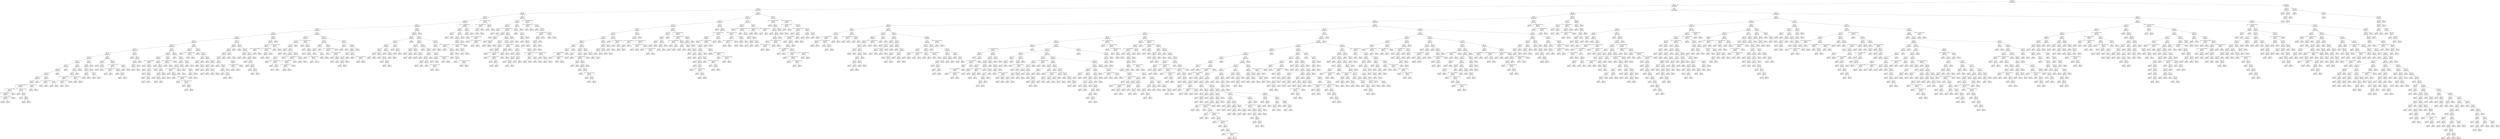 digraph Tree {
node [shape=box, style="rounded", color="black", fontname=helvetica] ;
edge [fontname=helvetica] ;
0 [label="102 <= 121.6\ngini = 0.5\nsamples = 3434\nvalue = [2677, 2673]"] ;
1 [label="325 <= -1.4\ngini = 0.5\nsamples = 3406\nvalue = [2663, 2640]"] ;
0 -> 1 [labeldistance=2.5, labelangle=45, headlabel="True"] ;
2 [label="251 <= -1.5\ngini = 0.5\nsamples = 948\nvalue = [770, 686]"] ;
1 -> 2 ;
3 [label="268 <= -1.9\ngini = 0.5\nsamples = 674\nvalue = [536, 514]"] ;
2 -> 3 ;
4 [label="391 <= 0.3\ngini = 0.5\nsamples = 570\nvalue = [471, 417]"] ;
3 -> 4 ;
5 [label="191 <= -1.6\ngini = 0.5\nsamples = 557\nvalue = [457, 413]"] ;
4 -> 5 ;
6 [label="323 <= -2.7\ngini = 0.5\nsamples = 528\nvalue = [438, 383]"] ;
5 -> 6 ;
7 [label="255 <= -3.6\ngini = 0.5\nsamples = 438\nvalue = [349, 330]"] ;
6 -> 7 ;
8 [label="175 <= -3.7\ngini = 0.5\nsamples = 353\nvalue = [290, 246]"] ;
7 -> 8 ;
9 [label="32 <= -3.9\ngini = 0.5\nsamples = 333\nvalue = [261, 238]"] ;
8 -> 9 ;
10 [label="323 <= -4.3\ngini = 0.5\nsamples = 288\nvalue = [214, 210]"] ;
9 -> 10 ;
11 [label="198 <= -5.0\ngini = 0.5\nsamples = 256\nvalue = [198, 176]"] ;
10 -> 11 ;
12 [label="307 <= -5.0\ngini = 0.5\nsamples = 184\nvalue = [128, 132]"] ;
11 -> 12 ;
13 [label="23 <= -5.5\ngini = 0.5\nsamples = 173\nvalue = [125, 120]"] ;
12 -> 13 ;
14 [label="235 <= -6.0\ngini = 0.5\nsamples = 143\nvalue = [96, 104]"] ;
13 -> 14 ;
15 [label="118 <= -5.7\ngini = 0.5\nsamples = 127\nvalue = [91, 88]"] ;
14 -> 15 ;
16 [label="29 <= -4.3\ngini = 0.5\nsamples = 114\nvalue = [79, 82]"] ;
15 -> 16 ;
17 [label="253 <= -0.5\ngini = 0.5\nsamples = 113\nvalue = [79, 81]"] ;
16 -> 17 ;
18 [label="12 <= -6.0\ngini = 0.5\nsamples = 112\nvalue = [79, 80]"] ;
17 -> 18 ;
19 [label="398 <= 11.7\ngini = 0.5\nsamples = 104\nvalue = [72, 75]"] ;
18 -> 19 ;
20 [label="378 <= -3.3\ngini = 0.5\nsamples = 103\nvalue = [72, 73]"] ;
19 -> 20 ;
21 [label="122 <= -1.7014117331926443e+38\ngini = 0.5\nsamples = 100\nvalue = [66, 72]"] ;
20 -> 21 ;
22 [label="38 <= -1.7014117331926443e+38\ngini = 0.5\nsamples = 92\nvalue = [61, 67]"] ;
21 -> 22 ;
23 [label="34 <= -1.7014117331926443e+38\ngini = 0.5\nsamples = 89\nvalue = [59, 66]"] ;
22 -> 23 ;
24 [label="19 <= -1.7014117331926443e+38\ngini = 0.5\nsamples = 87\nvalue = [57, 64]"] ;
23 -> 24 ;
25 [label="gini = 0.5\nsamples = 85\nvalue = [55, 62]"] ;
24 -> 25 ;
26 [label="gini = 0.5\nsamples = 2\nvalue = [2, 2]"] ;
24 -> 26 ;
27 [label="gini = 0.5\nsamples = 2\nvalue = [2, 2]"] ;
23 -> 27 ;
28 [label="gini = 0.4\nsamples = 3\nvalue = [2, 1]"] ;
22 -> 28 ;
29 [label="287 <= -1.7014117331926443e+38\ngini = 0.5\nsamples = 8\nvalue = [5, 5]"] ;
21 -> 29 ;
30 [label="gini = 0.5\nsamples = 2\nvalue = [1, 1]"] ;
29 -> 30 ;
31 [label="167 <= -6.3\ngini = 0.5\nsamples = 6\nvalue = [4, 4]"] ;
29 -> 31 ;
32 [label="gini = 0.5\nsamples = 2\nvalue = [1, 1]"] ;
31 -> 32 ;
33 [label="89 <= -6.2\ngini = 0.5\nsamples = 4\nvalue = [3, 3]"] ;
31 -> 33 ;
34 [label="gini = 0.5\nsamples = 2\nvalue = [1, 1]"] ;
33 -> 34 ;
35 [label="gini = 0.5\nsamples = 2\nvalue = [2, 2]"] ;
33 -> 35 ;
36 [label="374 <= -1.7014117331926443e+38\ngini = 0.2\nsamples = 3\nvalue = [6, 1]"] ;
20 -> 36 ;
37 [label="gini = 0.0\nsamples = 1\nvalue = [4, 0]"] ;
36 -> 37 ;
38 [label="gini = 0.4\nsamples = 2\nvalue = [2, 1]"] ;
36 -> 38 ;
39 [label="gini = 0.0\nsamples = 1\nvalue = [0, 2]"] ;
19 -> 39 ;
40 [label="133 <= -5.9\ngini = 0.5\nsamples = 8\nvalue = [7, 5]"] ;
18 -> 40 ;
41 [label="323 <= -1.7014117331926443e+38\ngini = 0.4\nsamples = 4\nvalue = [4, 2]"] ;
40 -> 41 ;
42 [label="gini = 0.4\nsamples = 2\nvalue = [2, 1]"] ;
41 -> 42 ;
43 [label="gini = 0.4\nsamples = 2\nvalue = [2, 1]"] ;
41 -> 43 ;
44 [label="51 <= -5.7\ngini = 0.5\nsamples = 4\nvalue = [3, 3]"] ;
40 -> 44 ;
45 [label="gini = 0.5\nsamples = 2\nvalue = [2, 2]"] ;
44 -> 45 ;
46 [label="gini = 0.5\nsamples = 2\nvalue = [1, 1]"] ;
44 -> 46 ;
47 [label="gini = 0.0\nsamples = 1\nvalue = [0, 1]"] ;
17 -> 47 ;
48 [label="gini = 0.0\nsamples = 1\nvalue = [0, 1]"] ;
16 -> 48 ;
49 [label="97 <= -0.0\ngini = 0.4\nsamples = 13\nvalue = [12, 6]"] ;
15 -> 49 ;
50 [label="80 <= -5.7\ngini = 0.5\nsamples = 11\nvalue = [10, 6]"] ;
49 -> 50 ;
51 [label="36 <= -3.4\ngini = 0.5\nsamples = 10\nvalue = [9, 6]"] ;
50 -> 51 ;
52 [label="172 <= -1.7014117331926443e+38\ngini = 0.5\nsamples = 6\nvalue = [5, 4]"] ;
51 -> 52 ;
53 [label="285 <= -1.7014117331926443e+38\ngini = 0.5\nsamples = 4\nvalue = [2, 2]"] ;
52 -> 53 ;
54 [label="gini = 0.5\nsamples = 2\nvalue = [1, 1]"] ;
53 -> 54 ;
55 [label="gini = 0.5\nsamples = 2\nvalue = [1, 1]"] ;
53 -> 55 ;
56 [label="gini = 0.5\nsamples = 2\nvalue = [3, 2]"] ;
52 -> 56 ;
57 [label="166 <= -1.7014117331926443e+38\ngini = 0.4\nsamples = 4\nvalue = [4, 2]"] ;
51 -> 57 ;
58 [label="gini = 0.4\nsamples = 2\nvalue = [2, 1]"] ;
57 -> 58 ;
59 [label="gini = 0.4\nsamples = 2\nvalue = [2, 1]"] ;
57 -> 59 ;
60 [label="gini = 0.0\nsamples = 1\nvalue = [1, 0]"] ;
50 -> 60 ;
61 [label="gini = 0.0\nsamples = 2\nvalue = [2, 0]"] ;
49 -> 61 ;
62 [label="367 <= -5.7\ngini = 0.4\nsamples = 16\nvalue = [5, 16]"] ;
14 -> 62 ;
63 [label="375 <= -5.6\ngini = 0.5\nsamples = 9\nvalue = [5, 8]"] ;
62 -> 63 ;
64 [label="366 <= -5.9\ngini = 0.4\nsamples = 7\nvalue = [3, 8]"] ;
63 -> 64 ;
65 [label="237 <= -5.8\ngini = 0.3\nsamples = 3\nvalue = [1, 5]"] ;
64 -> 65 ;
66 [label="gini = 0.0\nsamples = 1\nvalue = [0, 1]"] ;
65 -> 66 ;
67 [label="gini = 0.3\nsamples = 2\nvalue = [1, 4]"] ;
65 -> 67 ;
68 [label="348 <= -5.7\ngini = 0.5\nsamples = 4\nvalue = [2, 3]"] ;
64 -> 68 ;
69 [label="gini = 0.4\nsamples = 2\nvalue = [1, 2]"] ;
68 -> 69 ;
70 [label="gini = 0.5\nsamples = 2\nvalue = [1, 1]"] ;
68 -> 70 ;
71 [label="gini = 0.0\nsamples = 2\nvalue = [2, 0]"] ;
63 -> 71 ;
72 [label="gini = 0.0\nsamples = 7\nvalue = [0, 8]"] ;
62 -> 72 ;
73 [label="129 <= -5.3\ngini = 0.5\nsamples = 30\nvalue = [29, 16]"] ;
13 -> 73 ;
74 [label="12 <= -4.9\ngini = 0.2\nsamples = 14\nvalue = [19, 3]"] ;
73 -> 74 ;
75 [label="gini = 0.0\nsamples = 10\nvalue = [14, 0]"] ;
74 -> 75 ;
76 [label="20 <= -2.4\ngini = 0.5\nsamples = 4\nvalue = [5, 3]"] ;
74 -> 76 ;
77 [label="gini = 0.4\nsamples = 2\nvalue = [3, 1]"] ;
76 -> 77 ;
78 [label="gini = 0.5\nsamples = 2\nvalue = [2, 2]"] ;
76 -> 78 ;
79 [label="260 <= -5.3\ngini = 0.5\nsamples = 16\nvalue = [10, 13]"] ;
73 -> 79 ;
80 [label="227 <= -1.7014117331926443e+38\ngini = 0.5\nsamples = 12\nvalue = [8, 7]"] ;
79 -> 80 ;
81 [label="60 <= -1.7014117331926443e+38\ngini = 0.5\nsamples = 4\nvalue = [3, 2]"] ;
80 -> 81 ;
82 [label="gini = 0.4\nsamples = 2\nvalue = [2, 1]"] ;
81 -> 82 ;
83 [label="gini = 0.5\nsamples = 2\nvalue = [1, 1]"] ;
81 -> 83 ;
84 [label="145 <= -5.7\ngini = 0.5\nsamples = 8\nvalue = [5, 5]"] ;
80 -> 84 ;
85 [label="gini = 0.5\nsamples = 4\nvalue = [3, 3]"] ;
84 -> 85 ;
86 [label="173 <= -4.9\ngini = 0.5\nsamples = 4\nvalue = [2, 2]"] ;
84 -> 86 ;
87 [label="gini = 0.5\nsamples = 2\nvalue = [1, 1]"] ;
86 -> 87 ;
88 [label="gini = 0.5\nsamples = 2\nvalue = [1, 1]"] ;
86 -> 88 ;
89 [label="1 <= -5.2\ngini = 0.4\nsamples = 4\nvalue = [2, 6]"] ;
79 -> 89 ;
90 [label="gini = 0.0\nsamples = 2\nvalue = [0, 3]"] ;
89 -> 90 ;
91 [label="gini = 0.5\nsamples = 2\nvalue = [2, 3]"] ;
89 -> 91 ;
92 [label="265 <= -4.9\ngini = 0.3\nsamples = 11\nvalue = [3, 12]"] ;
12 -> 92 ;
93 [label="gini = 0.0\nsamples = 4\nvalue = [0, 6]"] ;
92 -> 93 ;
94 [label="36 <= -4.4\ngini = 0.4\nsamples = 7\nvalue = [3, 6]"] ;
92 -> 94 ;
95 [label="82 <= -4.5\ngini = 0.5\nsamples = 6\nvalue = [3, 4]"] ;
94 -> 95 ;
96 [label="288 <= -4.5\ngini = 0.5\nsamples = 4\nvalue = [2, 2]"] ;
95 -> 96 ;
97 [label="gini = 0.5\nsamples = 2\nvalue = [1, 1]"] ;
96 -> 97 ;
98 [label="gini = 0.5\nsamples = 2\nvalue = [1, 1]"] ;
96 -> 98 ;
99 [label="gini = 0.4\nsamples = 2\nvalue = [1, 2]"] ;
95 -> 99 ;
100 [label="gini = 0.0\nsamples = 1\nvalue = [0, 2]"] ;
94 -> 100 ;
101 [label="65 <= -4.7\ngini = 0.5\nsamples = 72\nvalue = [70, 44]"] ;
11 -> 101 ;
102 [label="301 <= -4.7\ngini = 0.4\nsamples = 39\nvalue = [46, 18]"] ;
101 -> 102 ;
103 [label="252 <= -5.0\ngini = 0.5\nsamples = 28\nvalue = [26, 16]"] ;
102 -> 103 ;
104 [label="398 <= -1.7014117331926443e+38\ngini = 0.3\nsamples = 14\nvalue = [17, 4]"] ;
103 -> 104 ;
105 [label="gini = 0.0\nsamples = 1\nvalue = [0, 1]"] ;
104 -> 105 ;
106 [label="381 <= -5.1\ngini = 0.3\nsamples = 13\nvalue = [17, 3]"] ;
104 -> 106 ;
107 [label="gini = 0.0\nsamples = 6\nvalue = [11, 0]"] ;
106 -> 107 ;
108 [label="5 <= -5.2\ngini = 0.4\nsamples = 7\nvalue = [6, 3]"] ;
106 -> 108 ;
109 [label="gini = 0.0\nsamples = 1\nvalue = [1, 0]"] ;
108 -> 109 ;
110 [label="387 <= -5.2\ngini = 0.5\nsamples = 6\nvalue = [5, 3]"] ;
108 -> 110 ;
111 [label="gini = 0.5\nsamples = 2\nvalue = [1, 1]"] ;
110 -> 111 ;
112 [label="38 <= -5.0\ngini = 0.4\nsamples = 4\nvalue = [4, 2]"] ;
110 -> 112 ;
113 [label="gini = 0.4\nsamples = 2\nvalue = [2, 1]"] ;
112 -> 113 ;
114 [label="gini = 0.4\nsamples = 2\nvalue = [2, 1]"] ;
112 -> 114 ;
115 [label="276 <= -4.9\ngini = 0.5\nsamples = 14\nvalue = [9, 12]"] ;
103 -> 115 ;
116 [label="gini = 0.0\nsamples = 3\nvalue = [0, 4]"] ;
115 -> 116 ;
117 [label="144 <= -5.4\ngini = 0.5\nsamples = 11\nvalue = [9, 8]"] ;
115 -> 117 ;
118 [label="gini = 0.0\nsamples = 1\nvalue = [0, 1]"] ;
117 -> 118 ;
119 [label="124 <= -4.8\ngini = 0.5\nsamples = 10\nvalue = [9, 7]"] ;
117 -> 119 ;
120 [label="364 <= -4.9\ngini = 0.5\nsamples = 6\nvalue = [5, 5]"] ;
119 -> 120 ;
121 [label="gini = 0.5\nsamples = 2\nvalue = [1, 1]"] ;
120 -> 121 ;
122 [label="322 <= -5.0\ngini = 0.5\nsamples = 4\nvalue = [4, 4]"] ;
120 -> 122 ;
123 [label="gini = 0.5\nsamples = 2\nvalue = [2, 2]"] ;
122 -> 123 ;
124 [label="gini = 0.5\nsamples = 2\nvalue = [2, 2]"] ;
122 -> 124 ;
125 [label="68 <= -4.6\ngini = 0.4\nsamples = 4\nvalue = [4, 2]"] ;
119 -> 125 ;
126 [label="gini = 0.4\nsamples = 2\nvalue = [2, 1]"] ;
125 -> 126 ;
127 [label="gini = 0.4\nsamples = 2\nvalue = [2, 1]"] ;
125 -> 127 ;
128 [label="249 <= -4.5\ngini = 0.2\nsamples = 11\nvalue = [20, 2]"] ;
102 -> 128 ;
129 [label="307 <= -1.7014117331926443e+38\ngini = 0.1\nsamples = 10\nvalue = [20, 1]"] ;
128 -> 129 ;
130 [label="gini = 0.3\nsamples = 2\nvalue = [4, 1]"] ;
129 -> 130 ;
131 [label="gini = 0.0\nsamples = 8\nvalue = [16, 0]"] ;
129 -> 131 ;
132 [label="gini = 0.0\nsamples = 1\nvalue = [0, 1]"] ;
128 -> 132 ;
133 [label="216 <= -4.7\ngini = 0.5\nsamples = 33\nvalue = [24, 26]"] ;
101 -> 133 ;
134 [label="gini = 0.0\nsamples = 4\nvalue = [0, 6]"] ;
133 -> 134 ;
135 [label="368 <= -4.4\ngini = 0.5\nsamples = 29\nvalue = [24, 20]"] ;
133 -> 135 ;
136 [label="102 <= -4.4\ngini = 0.5\nsamples = 23\nvalue = [17, 19]"] ;
135 -> 136 ;
137 [label="228 <= -4.4\ngini = 0.5\nsamples = 16\nvalue = [13, 10]"] ;
136 -> 137 ;
138 [label="342 <= -1.7014117331926443e+38\ngini = 0.5\nsamples = 12\nvalue = [7, 7]"] ;
137 -> 138 ;
139 [label="gini = 0.5\nsamples = 2\nvalue = [1, 1]"] ;
138 -> 139 ;
140 [label="243 <= -4.7\ngini = 0.5\nsamples = 10\nvalue = [6, 6]"] ;
138 -> 140 ;
141 [label="gini = 0.5\nsamples = 2\nvalue = [1, 1]"] ;
140 -> 141 ;
142 [label="384 <= -1.7014117331926443e+38\ngini = 0.5\nsamples = 8\nvalue = [5, 5]"] ;
140 -> 142 ;
143 [label="gini = 0.5\nsamples = 2\nvalue = [1, 1]"] ;
142 -> 143 ;
144 [label="123 <= -1.7014117331926443e+38\ngini = 0.5\nsamples = 6\nvalue = [4, 4]"] ;
142 -> 144 ;
145 [label="gini = 0.5\nsamples = 2\nvalue = [1, 1]"] ;
144 -> 145 ;
146 [label="63 <= -4.5\ngini = 0.5\nsamples = 4\nvalue = [3, 3]"] ;
144 -> 146 ;
147 [label="gini = 0.5\nsamples = 2\nvalue = [1, 1]"] ;
146 -> 147 ;
148 [label="gini = 0.5\nsamples = 2\nvalue = [2, 2]"] ;
146 -> 148 ;
149 [label="237 <= -4.1\ngini = 0.4\nsamples = 4\nvalue = [6, 3]"] ;
137 -> 149 ;
150 [label="gini = 0.4\nsamples = 2\nvalue = [4, 2]"] ;
149 -> 150 ;
151 [label="gini = 0.4\nsamples = 2\nvalue = [2, 1]"] ;
149 -> 151 ;
152 [label="281 <= -4.4\ngini = 0.4\nsamples = 7\nvalue = [4, 9]"] ;
136 -> 152 ;
153 [label="gini = 0.0\nsamples = 1\nvalue = [0, 2]"] ;
152 -> 153 ;
154 [label="118 <= -4.3\ngini = 0.5\nsamples = 6\nvalue = [4, 7]"] ;
152 -> 154 ;
155 [label="141 <= -4.4\ngini = 0.4\nsamples = 4\nvalue = [2, 4]"] ;
154 -> 155 ;
156 [label="gini = 0.4\nsamples = 2\nvalue = [1, 2]"] ;
155 -> 156 ;
157 [label="gini = 0.4\nsamples = 2\nvalue = [1, 2]"] ;
155 -> 157 ;
158 [label="gini = 0.5\nsamples = 2\nvalue = [2, 3]"] ;
154 -> 158 ;
159 [label="27 <= -4.0\ngini = 0.2\nsamples = 6\nvalue = [7, 1]"] ;
135 -> 159 ;
160 [label="gini = 0.0\nsamples = 4\nvalue = [5, 0]"] ;
159 -> 160 ;
161 [label="gini = 0.4\nsamples = 2\nvalue = [2, 1]"] ;
159 -> 161 ;
162 [label="54 <= -5.0\ngini = 0.4\nsamples = 32\nvalue = [16, 34]"] ;
10 -> 162 ;
163 [label="357 <= -3.7\ngini = 0.2\nsamples = 10\nvalue = [2, 16]"] ;
162 -> 163 ;
164 [label="gini = 0.0\nsamples = 6\nvalue = [0, 11]"] ;
163 -> 164 ;
165 [label="135 <= -1.7014117331926443e+38\ngini = 0.4\nsamples = 4\nvalue = [2, 5]"] ;
163 -> 165 ;
166 [label="gini = 0.4\nsamples = 2\nvalue = [1, 2]"] ;
165 -> 166 ;
167 [label="gini = 0.4\nsamples = 2\nvalue = [1, 3]"] ;
165 -> 167 ;
168 [label="97 <= -4.8\ngini = 0.5\nsamples = 22\nvalue = [14, 18]"] ;
162 -> 168 ;
169 [label="gini = 0.0\nsamples = 2\nvalue = [3, 0]"] ;
168 -> 169 ;
170 [label="204 <= -4.2\ngini = 0.5\nsamples = 20\nvalue = [11, 18]"] ;
168 -> 170 ;
171 [label="77 <= -4.3\ngini = 0.3\nsamples = 9\nvalue = [2, 9]"] ;
170 -> 171 ;
172 [label="21 <= -4.5\ngini = 0.5\nsamples = 5\nvalue = [2, 3]"] ;
171 -> 172 ;
173 [label="gini = 0.0\nsamples = 1\nvalue = [0, 1]"] ;
172 -> 173 ;
174 [label="243 <= -4.4\ngini = 0.5\nsamples = 4\nvalue = [2, 2]"] ;
172 -> 174 ;
175 [label="gini = 0.5\nsamples = 2\nvalue = [1, 1]"] ;
174 -> 175 ;
176 [label="gini = 0.5\nsamples = 2\nvalue = [1, 1]"] ;
174 -> 176 ;
177 [label="gini = 0.0\nsamples = 4\nvalue = [0, 6]"] ;
171 -> 177 ;
178 [label="152 <= -4.2\ngini = 0.5\nsamples = 11\nvalue = [9, 9]"] ;
170 -> 178 ;
179 [label="gini = 0.0\nsamples = 2\nvalue = [2, 0]"] ;
178 -> 179 ;
180 [label="365 <= -3.2\ngini = 0.5\nsamples = 9\nvalue = [7, 9]"] ;
178 -> 180 ;
181 [label="81 <= -4.2\ngini = 0.5\nsamples = 8\nvalue = [6, 9]"] ;
180 -> 181 ;
182 [label="160 <= -3.8\ngini = 0.5\nsamples = 4\nvalue = [4, 4]"] ;
181 -> 182 ;
183 [label="gini = 0.5\nsamples = 2\nvalue = [3, 3]"] ;
182 -> 183 ;
184 [label="gini = 0.5\nsamples = 2\nvalue = [1, 1]"] ;
182 -> 184 ;
185 [label="391 <= -3.7\ngini = 0.4\nsamples = 4\nvalue = [2, 5]"] ;
181 -> 185 ;
186 [label="gini = 0.4\nsamples = 2\nvalue = [1, 2]"] ;
185 -> 186 ;
187 [label="gini = 0.4\nsamples = 2\nvalue = [1, 3]"] ;
185 -> 187 ;
188 [label="gini = 0.0\nsamples = 1\nvalue = [1, 0]"] ;
180 -> 188 ;
189 [label="370 <= -3.8\ngini = 0.5\nsamples = 45\nvalue = [47, 28]"] ;
9 -> 189 ;
190 [label="173 <= -3.7\ngini = 0.4\nsamples = 26\nvalue = [35, 12]"] ;
189 -> 190 ;
191 [label="72 <= 2.2\ngini = 0.3\nsamples = 25\nvalue = [35, 10]"] ;
190 -> 191 ;
192 [label="384 <= -3.8\ngini = 0.3\nsamples = 22\nvalue = [34, 8]"] ;
191 -> 192 ;
193 [label="119 <= -3.6\ngini = 0.3\nsamples = 21\nvalue = [34, 7]"] ;
192 -> 193 ;
194 [label="363 <= -4.1\ngini = 0.2\nsamples = 14\nvalue = [28, 3]"] ;
193 -> 194 ;
195 [label="gini = 0.0\nsamples = 7\nvalue = [14, 0]"] ;
194 -> 195 ;
196 [label="229 <= -3.8\ngini = 0.3\nsamples = 7\nvalue = [14, 3]"] ;
194 -> 196 ;
197 [label="89 <= -4.0\ngini = 0.3\nsamples = 6\nvalue = [11, 3]"] ;
196 -> 197 ;
198 [label="gini = 0.4\nsamples = 2\nvalue = [3, 1]"] ;
197 -> 198 ;
199 [label="49 <= -3.7\ngini = 0.3\nsamples = 4\nvalue = [8, 2]"] ;
197 -> 199 ;
200 [label="gini = 0.3\nsamples = 2\nvalue = [4, 1]"] ;
199 -> 200 ;
201 [label="gini = 0.3\nsamples = 2\nvalue = [4, 1]"] ;
199 -> 201 ;
202 [label="gini = 0.0\nsamples = 1\nvalue = [3, 0]"] ;
196 -> 202 ;
203 [label="303 <= -4.8\ngini = 0.5\nsamples = 7\nvalue = [6, 4]"] ;
193 -> 203 ;
204 [label="82 <= -1.7014117331926443e+38\ngini = 0.4\nsamples = 6\nvalue = [6, 3]"] ;
203 -> 204 ;
205 [label="gini = 0.4\nsamples = 4\nvalue = [4, 2]"] ;
204 -> 205 ;
206 [label="gini = 0.4\nsamples = 2\nvalue = [2, 1]"] ;
204 -> 206 ;
207 [label="gini = 0.0\nsamples = 1\nvalue = [0, 1]"] ;
203 -> 207 ;
208 [label="gini = 0.0\nsamples = 1\nvalue = [0, 1]"] ;
192 -> 208 ;
209 [label="11 <= 11.3\ngini = 0.4\nsamples = 3\nvalue = [1, 2]"] ;
191 -> 209 ;
210 [label="gini = 0.0\nsamples = 1\nvalue = [0, 1]"] ;
209 -> 210 ;
211 [label="gini = 0.5\nsamples = 2\nvalue = [1, 1]"] ;
209 -> 211 ;
212 [label="gini = 0.0\nsamples = 1\nvalue = [0, 2]"] ;
190 -> 212 ;
213 [label="82 <= -3.8\ngini = 0.5\nsamples = 19\nvalue = [12, 16]"] ;
189 -> 213 ;
214 [label="gini = 0.0\nsamples = 3\nvalue = [0, 4]"] ;
213 -> 214 ;
215 [label="339 <= -4.8\ngini = 0.5\nsamples = 16\nvalue = [12, 12]"] ;
213 -> 215 ;
216 [label="251 <= -3.8\ngini = 0.3\nsamples = 4\nvalue = [4, 1]"] ;
215 -> 216 ;
217 [label="gini = 0.0\nsamples = 1\nvalue = [2, 0]"] ;
216 -> 217 ;
218 [label="gini = 0.4\nsamples = 3\nvalue = [2, 1]"] ;
216 -> 218 ;
219 [label="26 <= -3.1\ngini = 0.5\nsamples = 12\nvalue = [8, 11]"] ;
215 -> 219 ;
220 [label="77 <= -3.8\ngini = 0.5\nsamples = 10\nvalue = [8, 9]"] ;
219 -> 220 ;
221 [label="gini = 0.4\nsamples = 2\nvalue = [1, 2]"] ;
220 -> 221 ;
222 [label="10 <= -3.6\ngini = 0.5\nsamples = 8\nvalue = [7, 7]"] ;
220 -> 222 ;
223 [label="gini = 0.5\nsamples = 2\nvalue = [2, 2]"] ;
222 -> 223 ;
224 [label="332 <= -3.6\ngini = 0.5\nsamples = 6\nvalue = [5, 5]"] ;
222 -> 224 ;
225 [label="gini = 0.5\nsamples = 2\nvalue = [1, 1]"] ;
224 -> 225 ;
226 [label="70 <= -3.8\ngini = 0.5\nsamples = 4\nvalue = [4, 4]"] ;
224 -> 226 ;
227 [label="gini = 0.5\nsamples = 2\nvalue = [2, 2]"] ;
226 -> 227 ;
228 [label="gini = 0.5\nsamples = 2\nvalue = [2, 2]"] ;
226 -> 228 ;
229 [label="gini = 0.0\nsamples = 2\nvalue = [0, 2]"] ;
219 -> 229 ;
230 [label="255 <= -3.9\ngini = 0.3\nsamples = 20\nvalue = [29, 8]"] ;
8 -> 230 ;
231 [label="364 <= -4.4\ngini = 0.5\nsamples = 12\nvalue = [12, 8]"] ;
230 -> 231 ;
232 [label="317 <= -4.3\ngini = 0.5\nsamples = 8\nvalue = [7, 7]"] ;
231 -> 232 ;
233 [label="360 <= -1.7014117331926443e+38\ngini = 0.4\nsamples = 3\nvalue = [3, 1]"] ;
232 -> 233 ;
234 [label="gini = 0.0\nsamples = 1\nvalue = [1, 0]"] ;
233 -> 234 ;
235 [label="gini = 0.4\nsamples = 2\nvalue = [2, 1]"] ;
233 -> 235 ;
236 [label="371 <= -1.7014117331926443e+38\ngini = 0.5\nsamples = 5\nvalue = [4, 6]"] ;
232 -> 236 ;
237 [label="242 <= -0.4\ngini = 0.5\nsamples = 4\nvalue = [4, 5]"] ;
236 -> 237 ;
238 [label="gini = 0.5\nsamples = 2\nvalue = [2, 3]"] ;
237 -> 238 ;
239 [label="gini = 0.5\nsamples = 2\nvalue = [2, 2]"] ;
237 -> 239 ;
240 [label="gini = 0.0\nsamples = 1\nvalue = [0, 1]"] ;
236 -> 240 ;
241 [label="294 <= -1.7014117331926443e+38\ngini = 0.3\nsamples = 4\nvalue = [5, 1]"] ;
231 -> 241 ;
242 [label="gini = 0.4\nsamples = 2\nvalue = [2, 1]"] ;
241 -> 242 ;
243 [label="gini = 0.0\nsamples = 2\nvalue = [3, 0]"] ;
241 -> 243 ;
244 [label="gini = 0.0\nsamples = 8\nvalue = [17, 0]"] ;
230 -> 244 ;
245 [label="347 <= -3.4\ngini = 0.5\nsamples = 85\nvalue = [59, 84]"] ;
7 -> 245 ;
246 [label="126 <= -3.5\ngini = 0.4\nsamples = 45\nvalue = [22, 48]"] ;
245 -> 246 ;
247 [label="272 <= -3.2\ngini = 0.5\nsamples = 28\nvalue = [18, 29]"] ;
246 -> 247 ;
248 [label="31 <= -4.4\ngini = 0.5\nsamples = 26\nvalue = [18, 25]"] ;
247 -> 248 ;
249 [label="182 <= -4.4\ngini = 0.3\nsamples = 4\nvalue = [4, 1]"] ;
248 -> 249 ;
250 [label="gini = 0.4\nsamples = 2\nvalue = [2, 1]"] ;
249 -> 250 ;
251 [label="gini = 0.0\nsamples = 2\nvalue = [2, 0]"] ;
249 -> 251 ;
252 [label="31 <= -3.6\ngini = 0.5\nsamples = 22\nvalue = [14, 24]"] ;
248 -> 252 ;
253 [label="295 <= -3.6\ngini = 0.4\nsamples = 10\nvalue = [4, 13]"] ;
252 -> 253 ;
254 [label="56 <= -4.1\ngini = 0.4\nsamples = 8\nvalue = [4, 8]"] ;
253 -> 254 ;
255 [label="gini = 0.5\nsamples = 2\nvalue = [1, 1]"] ;
254 -> 255 ;
256 [label="305 <= -1.7014117331926443e+38\ngini = 0.4\nsamples = 6\nvalue = [3, 7]"] ;
254 -> 256 ;
257 [label="gini = 0.4\nsamples = 2\nvalue = [1, 3]"] ;
256 -> 257 ;
258 [label="58 <= -3.7\ngini = 0.4\nsamples = 4\nvalue = [2, 4]"] ;
256 -> 258 ;
259 [label="gini = 0.4\nsamples = 2\nvalue = [1, 2]"] ;
258 -> 259 ;
260 [label="gini = 0.4\nsamples = 2\nvalue = [1, 2]"] ;
258 -> 260 ;
261 [label="gini = 0.0\nsamples = 2\nvalue = [0, 5]"] ;
253 -> 261 ;
262 [label="387 <= -3.5\ngini = 0.5\nsamples = 12\nvalue = [10, 11]"] ;
252 -> 262 ;
263 [label="303 <= -1.7014117331926443e+38\ngini = 0.5\nsamples = 8\nvalue = [7, 6]"] ;
262 -> 263 ;
264 [label="247 <= -1.7014117331926443e+38\ngini = 0.5\nsamples = 6\nvalue = [5, 5]"] ;
263 -> 264 ;
265 [label="86 <= -1.7014117331926443e+38\ngini = 0.5\nsamples = 4\nvalue = [3, 3]"] ;
264 -> 265 ;
266 [label="gini = 0.5\nsamples = 2\nvalue = [1, 1]"] ;
265 -> 266 ;
267 [label="gini = 0.5\nsamples = 2\nvalue = [2, 2]"] ;
265 -> 267 ;
268 [label="gini = 0.5\nsamples = 2\nvalue = [2, 2]"] ;
264 -> 268 ;
269 [label="gini = 0.4\nsamples = 2\nvalue = [2, 1]"] ;
263 -> 269 ;
270 [label="130 <= -3.0\ngini = 0.5\nsamples = 4\nvalue = [3, 5]"] ;
262 -> 270 ;
271 [label="gini = 0.5\nsamples = 2\nvalue = [2, 3]"] ;
270 -> 271 ;
272 [label="gini = 0.4\nsamples = 2\nvalue = [1, 2]"] ;
270 -> 272 ;
273 [label="gini = 0.0\nsamples = 2\nvalue = [0, 4]"] ;
247 -> 273 ;
274 [label="221 <= -1.7014117331926443e+38\ngini = 0.3\nsamples = 17\nvalue = [4, 19]"] ;
246 -> 274 ;
275 [label="gini = 0.0\nsamples = 1\nvalue = [1, 0]"] ;
274 -> 275 ;
276 [label="82 <= -3.8\ngini = 0.2\nsamples = 16\nvalue = [3, 19]"] ;
274 -> 276 ;
277 [label="gini = 0.5\nsamples = 2\nvalue = [1, 1]"] ;
276 -> 277 ;
278 [label="52 <= -3.0\ngini = 0.2\nsamples = 14\nvalue = [2, 18]"] ;
276 -> 278 ;
279 [label="gini = 0.0\nsamples = 8\nvalue = [0, 12]"] ;
278 -> 279 ;
280 [label="303 <= -3.7\ngini = 0.4\nsamples = 6\nvalue = [2, 6]"] ;
278 -> 280 ;
281 [label="gini = 0.0\nsamples = 2\nvalue = [0, 2]"] ;
280 -> 281 ;
282 [label="279 <= -1.7014117331926443e+38\ngini = 0.4\nsamples = 4\nvalue = [2, 4]"] ;
280 -> 282 ;
283 [label="gini = 0.4\nsamples = 2\nvalue = [1, 2]"] ;
282 -> 283 ;
284 [label="gini = 0.4\nsamples = 2\nvalue = [1, 2]"] ;
282 -> 284 ;
285 [label="390 <= -2.8\ngini = 0.5\nsamples = 40\nvalue = [37, 36]"] ;
245 -> 285 ;
286 [label="381 <= -2.8\ngini = 0.5\nsamples = 19\nvalue = [23, 12]"] ;
285 -> 286 ;
287 [label="258 <= -2.6\ngini = 0.2\nsamples = 9\nvalue = [14, 2]"] ;
286 -> 287 ;
288 [label="366 <= -3.2\ngini = 0.1\nsamples = 7\nvalue = [13, 1]"] ;
287 -> 288 ;
289 [label="gini = 0.0\nsamples = 3\nvalue = [6, 0]"] ;
288 -> 289 ;
290 [label="85 <= -2.7\ngini = 0.2\nsamples = 4\nvalue = [7, 1]"] ;
288 -> 290 ;
291 [label="gini = 0.3\nsamples = 3\nvalue = [5, 1]"] ;
290 -> 291 ;
292 [label="gini = 0.0\nsamples = 1\nvalue = [2, 0]"] ;
290 -> 292 ;
293 [label="gini = 0.5\nsamples = 2\nvalue = [1, 1]"] ;
287 -> 293 ;
294 [label="387 <= -2.5\ngini = 0.5\nsamples = 10\nvalue = [9, 10]"] ;
286 -> 294 ;
295 [label="383 <= -1.7014117331926443e+38\ngini = 0.5\nsamples = 8\nvalue = [6, 9]"] ;
294 -> 295 ;
296 [label="gini = 0.4\nsamples = 2\nvalue = [1, 3]"] ;
295 -> 296 ;
297 [label="15 <= -1.7014117331926443e+38\ngini = 0.5\nsamples = 6\nvalue = [5, 6]"] ;
295 -> 297 ;
298 [label="gini = 0.5\nsamples = 2\nvalue = [2, 3]"] ;
297 -> 298 ;
299 [label="282 <= -2.6\ngini = 0.5\nsamples = 4\nvalue = [3, 3]"] ;
297 -> 299 ;
300 [label="gini = 0.5\nsamples = 2\nvalue = [1, 1]"] ;
299 -> 300 ;
301 [label="gini = 0.5\nsamples = 2\nvalue = [2, 2]"] ;
299 -> 301 ;
302 [label="gini = 0.4\nsamples = 2\nvalue = [3, 1]"] ;
294 -> 302 ;
303 [label="348 <= -2.6\ngini = 0.5\nsamples = 21\nvalue = [14, 24]"] ;
285 -> 303 ;
304 [label="382 <= -3.0\ngini = 0.2\nsamples = 6\nvalue = [1, 11]"] ;
303 -> 304 ;
305 [label="gini = 0.4\nsamples = 2\nvalue = [1, 2]"] ;
304 -> 305 ;
306 [label="gini = 0.0\nsamples = 4\nvalue = [0, 9]"] ;
304 -> 306 ;
307 [label="282 <= -2.1\ngini = 0.5\nsamples = 15\nvalue = [13, 13]"] ;
303 -> 307 ;
308 [label="95 <= -2.1\ngini = 0.5\nsamples = 14\nvalue = [13, 11]"] ;
307 -> 308 ;
309 [label="190 <= -2.1\ngini = 0.4\nsamples = 7\nvalue = [6, 3]"] ;
308 -> 309 ;
310 [label="279 <= -2.1\ngini = 0.5\nsamples = 6\nvalue = [5, 3]"] ;
309 -> 310 ;
311 [label="231 <= -2.5\ngini = 0.4\nsamples = 4\nvalue = [4, 2]"] ;
310 -> 311 ;
312 [label="gini = 0.4\nsamples = 2\nvalue = [2, 1]"] ;
311 -> 312 ;
313 [label="gini = 0.4\nsamples = 2\nvalue = [2, 1]"] ;
311 -> 313 ;
314 [label="gini = 0.5\nsamples = 2\nvalue = [1, 1]"] ;
310 -> 314 ;
315 [label="gini = 0.0\nsamples = 1\nvalue = [1, 0]"] ;
309 -> 315 ;
316 [label="365 <= -1.7\ngini = 0.5\nsamples = 7\nvalue = [7, 8]"] ;
308 -> 316 ;
317 [label="gini = 0.5\nsamples = 2\nvalue = [2, 3]"] ;
316 -> 317 ;
318 [label="243 <= -1.7014117331926443e+38\ngini = 0.5\nsamples = 5\nvalue = [5, 5]"] ;
316 -> 318 ;
319 [label="gini = 0.5\nsamples = 3\nvalue = [4, 4]"] ;
318 -> 319 ;
320 [label="gini = 0.5\nsamples = 2\nvalue = [1, 1]"] ;
318 -> 320 ;
321 [label="gini = 0.0\nsamples = 1\nvalue = [0, 2]"] ;
307 -> 321 ;
322 [label="356 <= -1.6\ngini = 0.5\nsamples = 90\nvalue = [89, 53]"] ;
6 -> 322 ;
323 [label="385 <= -2.2\ngini = 0.5\nsamples = 85\nvalue = [80, 53]"] ;
322 -> 323 ;
324 [label="390 <= -2.2\ngini = 0.4\nsamples = 33\nvalue = [37, 13]"] ;
323 -> 324 ;
325 [label="250 <= -2.3\ngini = 0.4\nsamples = 28\nvalue = [28, 13]"] ;
324 -> 325 ;
326 [label="393 <= -3.9\ngini = 0.4\nsamples = 22\nvalue = [26, 9]"] ;
325 -> 326 ;
327 [label="281 <= -2.5\ngini = 0.5\nsamples = 12\nvalue = [13, 7]"] ;
326 -> 327 ;
328 [label="292 <= -3.4\ngini = 0.5\nsamples = 4\nvalue = [4, 3]"] ;
327 -> 328 ;
329 [label="gini = 0.5\nsamples = 2\nvalue = [1, 1]"] ;
328 -> 329 ;
330 [label="gini = 0.5\nsamples = 2\nvalue = [3, 2]"] ;
328 -> 330 ;
331 [label="364 <= -3.7\ngini = 0.4\nsamples = 8\nvalue = [9, 4]"] ;
327 -> 331 ;
332 [label="gini = 0.4\nsamples = 2\nvalue = [3, 1]"] ;
331 -> 332 ;
333 [label="371 <= -5.1\ngini = 0.4\nsamples = 6\nvalue = [6, 3]"] ;
331 -> 333 ;
334 [label="gini = 0.4\nsamples = 2\nvalue = [2, 1]"] ;
333 -> 334 ;
335 [label="278 <= -3.3\ngini = 0.4\nsamples = 4\nvalue = [4, 2]"] ;
333 -> 335 ;
336 [label="gini = 0.4\nsamples = 2\nvalue = [2, 1]"] ;
335 -> 336 ;
337 [label="gini = 0.4\nsamples = 2\nvalue = [2, 1]"] ;
335 -> 337 ;
338 [label="257 <= -2.4\ngini = 0.2\nsamples = 10\nvalue = [13, 2]"] ;
326 -> 338 ;
339 [label="gini = 0.0\nsamples = 6\nvalue = [11, 0]"] ;
338 -> 339 ;
340 [label="246 <= -2.4\ngini = 0.5\nsamples = 4\nvalue = [2, 2]"] ;
338 -> 340 ;
341 [label="gini = 0.5\nsamples = 2\nvalue = [1, 1]"] ;
340 -> 341 ;
342 [label="gini = 0.5\nsamples = 2\nvalue = [1, 1]"] ;
340 -> 342 ;
343 [label="396 <= -2.3\ngini = 0.4\nsamples = 6\nvalue = [2, 4]"] ;
325 -> 343 ;
344 [label="gini = 0.0\nsamples = 2\nvalue = [0, 2]"] ;
343 -> 344 ;
345 [label="171 <= -2.1\ngini = 0.5\nsamples = 4\nvalue = [2, 2]"] ;
343 -> 345 ;
346 [label="gini = 0.5\nsamples = 2\nvalue = [1, 1]"] ;
345 -> 346 ;
347 [label="gini = 0.5\nsamples = 2\nvalue = [1, 1]"] ;
345 -> 347 ;
348 [label="gini = 0.0\nsamples = 5\nvalue = [9, 0]"] ;
324 -> 348 ;
349 [label="390 <= -1.9\ngini = 0.5\nsamples = 52\nvalue = [43, 40]"] ;
323 -> 349 ;
350 [label="253 <= -2.2\ngini = 0.5\nsamples = 36\nvalue = [31, 23]"] ;
349 -> 350 ;
351 [label="301 <= -1.9\ngini = 0.5\nsamples = 13\nvalue = [8, 11]"] ;
350 -> 351 ;
352 [label="328 <= -2.1\ngini = 0.4\nsamples = 7\nvalue = [3, 6]"] ;
351 -> 352 ;
353 [label="gini = 0.4\nsamples = 2\nvalue = [1, 2]"] ;
352 -> 353 ;
354 [label="49 <= -2.1\ngini = 0.4\nsamples = 5\nvalue = [2, 4]"] ;
352 -> 354 ;
355 [label="gini = 0.4\nsamples = 2\nvalue = [1, 2]"] ;
354 -> 355 ;
356 [label="gini = 0.4\nsamples = 3\nvalue = [1, 2]"] ;
354 -> 356 ;
357 [label="213 <= -4.2\ngini = 0.5\nsamples = 6\nvalue = [5, 5]"] ;
351 -> 357 ;
358 [label="gini = 0.5\nsamples = 2\nvalue = [3, 3]"] ;
357 -> 358 ;
359 [label="191 <= -2.5\ngini = 0.5\nsamples = 4\nvalue = [2, 2]"] ;
357 -> 359 ;
360 [label="gini = 0.5\nsamples = 2\nvalue = [1, 1]"] ;
359 -> 360 ;
361 [label="gini = 0.5\nsamples = 2\nvalue = [1, 1]"] ;
359 -> 361 ;
362 [label="165 <= -2.2\ngini = 0.5\nsamples = 23\nvalue = [23, 12]"] ;
350 -> 362 ;
363 [label="gini = 0.0\nsamples = 1\nvalue = [0, 1]"] ;
362 -> 363 ;
364 [label="143 <= -2.0\ngini = 0.4\nsamples = 22\nvalue = [23, 11]"] ;
362 -> 364 ;
365 [label="215 <= -2.0\ngini = 0.4\nsamples = 12\nvalue = [15, 5]"] ;
364 -> 365 ;
366 [label="126 <= -2.1\ngini = 0.4\nsamples = 10\nvalue = [12, 5]"] ;
365 -> 366 ;
367 [label="159 <= -2.6\ngini = 0.3\nsamples = 4\nvalue = [7, 2]"] ;
366 -> 367 ;
368 [label="gini = 0.3\nsamples = 2\nvalue = [4, 1]"] ;
367 -> 368 ;
369 [label="gini = 0.4\nsamples = 2\nvalue = [3, 1]"] ;
367 -> 369 ;
370 [label="198 <= -2.2\ngini = 0.5\nsamples = 6\nvalue = [5, 3]"] ;
366 -> 370 ;
371 [label="gini = 0.5\nsamples = 2\nvalue = [1, 1]"] ;
370 -> 371 ;
372 [label="60 <= -1.7014117331926443e+38\ngini = 0.4\nsamples = 4\nvalue = [4, 2]"] ;
370 -> 372 ;
373 [label="gini = 0.4\nsamples = 2\nvalue = [2, 1]"] ;
372 -> 373 ;
374 [label="gini = 0.4\nsamples = 2\nvalue = [2, 1]"] ;
372 -> 374 ;
375 [label="gini = 0.0\nsamples = 2\nvalue = [3, 0]"] ;
365 -> 375 ;
376 [label="171 <= -1.8\ngini = 0.5\nsamples = 10\nvalue = [8, 6]"] ;
364 -> 376 ;
377 [label="184 <= -2.0\ngini = 0.5\nsamples = 4\nvalue = [3, 3]"] ;
376 -> 377 ;
378 [label="gini = 0.5\nsamples = 2\nvalue = [2, 2]"] ;
377 -> 378 ;
379 [label="gini = 0.5\nsamples = 2\nvalue = [1, 1]"] ;
377 -> 379 ;
380 [label="4 <= -1.7014117331926443e+38\ngini = 0.5\nsamples = 6\nvalue = [5, 3]"] ;
376 -> 380 ;
381 [label="gini = 0.5\nsamples = 4\nvalue = [3, 2]"] ;
380 -> 381 ;
382 [label="gini = 0.4\nsamples = 2\nvalue = [2, 1]"] ;
380 -> 382 ;
383 [label="377 <= -1.9\ngini = 0.5\nsamples = 16\nvalue = [12, 17]"] ;
349 -> 383 ;
384 [label="111 <= -1.8\ngini = 0.3\nsamples = 4\nvalue = [2, 7]"] ;
383 -> 384 ;
385 [label="gini = 0.0\nsamples = 2\nvalue = [0, 3]"] ;
384 -> 385 ;
386 [label="gini = 0.4\nsamples = 2\nvalue = [2, 4]"] ;
384 -> 386 ;
387 [label="187 <= -1.7014117331926443e+38\ngini = 0.5\nsamples = 12\nvalue = [10, 10]"] ;
383 -> 387 ;
388 [label="gini = 0.0\nsamples = 1\nvalue = [1, 0]"] ;
387 -> 388 ;
389 [label="339 <= -1.7\ngini = 0.5\nsamples = 11\nvalue = [9, 10]"] ;
387 -> 389 ;
390 [label="168 <= -2.1\ngini = 0.5\nsamples = 9\nvalue = [7, 7]"] ;
389 -> 390 ;
391 [label="gini = 0.5\nsamples = 2\nvalue = [1, 1]"] ;
390 -> 391 ;
392 [label="318 <= -2.0\ngini = 0.5\nsamples = 7\nvalue = [6, 6]"] ;
390 -> 392 ;
393 [label="gini = 0.5\nsamples = 3\nvalue = [3, 3]"] ;
392 -> 393 ;
394 [label="282 <= -1.7014117331926443e+38\ngini = 0.5\nsamples = 4\nvalue = [3, 3]"] ;
392 -> 394 ;
395 [label="gini = 0.5\nsamples = 2\nvalue = [2, 2]"] ;
394 -> 395 ;
396 [label="gini = 0.5\nsamples = 2\nvalue = [1, 1]"] ;
394 -> 396 ;
397 [label="gini = 0.5\nsamples = 2\nvalue = [2, 3]"] ;
389 -> 397 ;
398 [label="gini = 0.0\nsamples = 5\nvalue = [9, 0]"] ;
322 -> 398 ;
399 [label="342 <= -1.7014117331926443e+38\ngini = 0.5\nsamples = 29\nvalue = [19, 30]"] ;
5 -> 399 ;
400 [label="31 <= -0.2\ngini = 0.5\nsamples = 18\nvalue = [15, 16]"] ;
399 -> 400 ;
401 [label="131 <= 0.2\ngini = 0.3\nsamples = 3\nvalue = [4, 1]"] ;
400 -> 401 ;
402 [label="gini = 0.4\nsamples = 2\nvalue = [2, 1]"] ;
401 -> 402 ;
403 [label="gini = 0.0\nsamples = 1\nvalue = [2, 0]"] ;
401 -> 403 ;
404 [label="20 <= -0.8\ngini = 0.5\nsamples = 15\nvalue = [11, 15]"] ;
400 -> 404 ;
405 [label="127 <= 5.7\ngini = 0.5\nsamples = 12\nvalue = [11, 11]"] ;
404 -> 405 ;
406 [label="123 <= -0.9\ngini = 0.5\nsamples = 10\nvalue = [8, 9]"] ;
405 -> 406 ;
407 [label="290 <= -1.7014117331926443e+38\ngini = 0.5\nsamples = 6\nvalue = [5, 5]"] ;
406 -> 407 ;
408 [label="gini = 0.5\nsamples = 2\nvalue = [1, 1]"] ;
407 -> 408 ;
409 [label="53 <= -0.3\ngini = 0.5\nsamples = 4\nvalue = [4, 4]"] ;
407 -> 409 ;
410 [label="gini = 0.5\nsamples = 2\nvalue = [1, 1]"] ;
409 -> 410 ;
411 [label="gini = 0.5\nsamples = 2\nvalue = [3, 3]"] ;
409 -> 411 ;
412 [label="gini = 0.5\nsamples = 4\nvalue = [3, 4]"] ;
406 -> 412 ;
413 [label="gini = 0.5\nsamples = 2\nvalue = [3, 2]"] ;
405 -> 413 ;
414 [label="gini = 0.0\nsamples = 3\nvalue = [0, 4]"] ;
404 -> 414 ;
415 [label="129 <= 2.2\ngini = 0.3\nsamples = 11\nvalue = [4, 14]"] ;
399 -> 415 ;
416 [label="143 <= -0.9\ngini = 0.3\nsamples = 10\nvalue = [3, 14]"] ;
415 -> 416 ;
417 [label="gini = 0.0\nsamples = 4\nvalue = [0, 7]"] ;
416 -> 417 ;
418 [label="333 <= -1.7014117331926443e+38\ngini = 0.4\nsamples = 6\nvalue = [3, 7]"] ;
416 -> 418 ;
419 [label="gini = 0.4\nsamples = 2\nvalue = [1, 3]"] ;
418 -> 419 ;
420 [label="163 <= -1.7014117331926443e+38\ngini = 0.4\nsamples = 4\nvalue = [2, 4]"] ;
418 -> 420 ;
421 [label="gini = 0.4\nsamples = 2\nvalue = [1, 2]"] ;
420 -> 421 ;
422 [label="gini = 0.4\nsamples = 2\nvalue = [1, 2]"] ;
420 -> 422 ;
423 [label="gini = 0.0\nsamples = 1\nvalue = [1, 0]"] ;
415 -> 423 ;
424 [label="157 <= -1.7014117331926443e+38\ngini = 0.3\nsamples = 13\nvalue = [14, 4]"] ;
4 -> 424 ;
425 [label="364 <= -1.7014117331926443e+38\ngini = 0.5\nsamples = 5\nvalue = [2, 3]"] ;
424 -> 425 ;
426 [label="297 <= 0.9\ngini = 0.5\nsamples = 4\nvalue = [2, 2]"] ;
425 -> 426 ;
427 [label="gini = 0.5\nsamples = 2\nvalue = [1, 1]"] ;
426 -> 427 ;
428 [label="gini = 0.5\nsamples = 2\nvalue = [1, 1]"] ;
426 -> 428 ;
429 [label="gini = 0.0\nsamples = 1\nvalue = [0, 1]"] ;
425 -> 429 ;
430 [label="387 <= 3.9\ngini = 0.1\nsamples = 8\nvalue = [12, 1]"] ;
424 -> 430 ;
431 [label="gini = 0.0\nsamples = 6\nvalue = [11, 0]"] ;
430 -> 431 ;
432 [label="gini = 0.5\nsamples = 2\nvalue = [1, 1]"] ;
430 -> 432 ;
433 [label="196 <= 0.3\ngini = 0.5\nsamples = 104\nvalue = [65, 97]"] ;
3 -> 433 ;
434 [label="176 <= -1.6\ngini = 0.5\nsamples = 85\nvalue = [48, 86]"] ;
433 -> 434 ;
435 [label="396 <= -2.0\ngini = 0.5\nsamples = 66\nvalue = [44, 56]"] ;
434 -> 435 ;
436 [label="375 <= -1.9\ngini = 0.2\nsamples = 4\nvalue = [1, 7]"] ;
435 -> 436 ;
437 [label="gini = 0.0\nsamples = 2\nvalue = [0, 4]"] ;
436 -> 437 ;
438 [label="gini = 0.4\nsamples = 2\nvalue = [1, 3]"] ;
436 -> 438 ;
439 [label="331 <= -1.7014117331926443e+38\ngini = 0.5\nsamples = 62\nvalue = [43, 49]"] ;
435 -> 439 ;
440 [label="101 <= -1.8\ngini = 0.4\nsamples = 8\nvalue = [8, 3]"] ;
439 -> 440 ;
441 [label="gini = 0.0\nsamples = 2\nvalue = [2, 0]"] ;
440 -> 441 ;
442 [label="161 <= -1.4\ngini = 0.4\nsamples = 6\nvalue = [6, 3]"] ;
440 -> 442 ;
443 [label="gini = 0.5\nsamples = 2\nvalue = [1, 1]"] ;
442 -> 443 ;
444 [label="260 <= -2.0\ngini = 0.4\nsamples = 4\nvalue = [5, 2]"] ;
442 -> 444 ;
445 [label="gini = 0.4\nsamples = 2\nvalue = [2, 1]"] ;
444 -> 445 ;
446 [label="gini = 0.4\nsamples = 2\nvalue = [3, 1]"] ;
444 -> 446 ;
447 [label="203 <= -1.1\ngini = 0.5\nsamples = 54\nvalue = [35, 46]"] ;
439 -> 447 ;
448 [label="160 <= -1.7\ngini = 0.5\nsamples = 49\nvalue = [34, 40]"] ;
447 -> 448 ;
449 [label="256 <= -2.0\ngini = 0.4\nsamples = 16\nvalue = [8, 16]"] ;
448 -> 449 ;
450 [label="gini = 0.0\nsamples = 2\nvalue = [2, 0]"] ;
449 -> 450 ;
451 [label="310 <= -1.8\ngini = 0.4\nsamples = 14\nvalue = [6, 16]"] ;
449 -> 451 ;
452 [label="gini = 0.0\nsamples = 3\nvalue = [0, 5]"] ;
451 -> 452 ;
453 [label="246 <= -2.0\ngini = 0.5\nsamples = 11\nvalue = [6, 11]"] ;
451 -> 453 ;
454 [label="gini = 0.5\nsamples = 2\nvalue = [2, 3]"] ;
453 -> 454 ;
455 [label="312 <= -1.7014117331926443e+38\ngini = 0.4\nsamples = 9\nvalue = [4, 8]"] ;
453 -> 455 ;
456 [label="gini = 0.4\nsamples = 2\nvalue = [1, 2]"] ;
455 -> 456 ;
457 [label="121 <= -1.7014117331926443e+38\ngini = 0.4\nsamples = 7\nvalue = [3, 6]"] ;
455 -> 457 ;
458 [label="gini = 0.4\nsamples = 2\nvalue = [1, 2]"] ;
457 -> 458 ;
459 [label="80 <= -1.8\ngini = 0.4\nsamples = 5\nvalue = [2, 4]"] ;
457 -> 459 ;
460 [label="gini = 0.4\nsamples = 2\nvalue = [1, 2]"] ;
459 -> 460 ;
461 [label="gini = 0.4\nsamples = 3\nvalue = [1, 2]"] ;
459 -> 461 ;
462 [label="144 <= -1.8\ngini = 0.5\nsamples = 33\nvalue = [26, 24]"] ;
448 -> 462 ;
463 [label="145 <= -1.7014117331926443e+38\ngini = 0.4\nsamples = 8\nvalue = [8, 3]"] ;
462 -> 463 ;
464 [label="285 <= -1.5\ngini = 0.4\nsamples = 6\nvalue = [6, 3]"] ;
463 -> 464 ;
465 [label="16 <= -1.3\ngini = 0.4\nsamples = 4\nvalue = [5, 2]"] ;
464 -> 465 ;
466 [label="gini = 0.4\nsamples = 2\nvalue = [2, 1]"] ;
465 -> 466 ;
467 [label="gini = 0.4\nsamples = 2\nvalue = [3, 1]"] ;
465 -> 467 ;
468 [label="gini = 0.5\nsamples = 2\nvalue = [1, 1]"] ;
464 -> 468 ;
469 [label="gini = 0.0\nsamples = 2\nvalue = [2, 0]"] ;
463 -> 469 ;
470 [label="211 <= -1.6\ngini = 0.5\nsamples = 25\nvalue = [18, 21]"] ;
462 -> 470 ;
471 [label="344 <= -2.4\ngini = 0.5\nsamples = 11\nvalue = [10, 9]"] ;
470 -> 471 ;
472 [label="gini = 0.0\nsamples = 1\nvalue = [0, 1]"] ;
471 -> 472 ;
473 [label="390 <= -1.8\ngini = 0.5\nsamples = 10\nvalue = [10, 8]"] ;
471 -> 473 ;
474 [label="396 <= -1.9\ngini = 0.5\nsamples = 6\nvalue = [6, 6]"] ;
473 -> 474 ;
475 [label="gini = 0.5\nsamples = 2\nvalue = [1, 1]"] ;
474 -> 475 ;
476 [label="217 <= 0.4\ngini = 0.5\nsamples = 4\nvalue = [5, 5]"] ;
474 -> 476 ;
477 [label="gini = 0.5\nsamples = 2\nvalue = [2, 2]"] ;
476 -> 477 ;
478 [label="gini = 0.5\nsamples = 2\nvalue = [3, 3]"] ;
476 -> 478 ;
479 [label="394 <= -1.8\ngini = 0.4\nsamples = 4\nvalue = [4, 2]"] ;
473 -> 479 ;
480 [label="gini = 0.4\nsamples = 2\nvalue = [2, 1]"] ;
479 -> 480 ;
481 [label="gini = 0.4\nsamples = 2\nvalue = [2, 1]"] ;
479 -> 481 ;
482 [label="332 <= -1.6\ngini = 0.5\nsamples = 14\nvalue = [8, 12]"] ;
470 -> 482 ;
483 [label="181 <= -1.7014117331926443e+38\ngini = 0.4\nsamples = 8\nvalue = [4, 8]"] ;
482 -> 483 ;
484 [label="149 <= -1.6\ngini = 0.4\nsamples = 4\nvalue = [2, 4]"] ;
483 -> 484 ;
485 [label="gini = 0.4\nsamples = 2\nvalue = [1, 2]"] ;
484 -> 485 ;
486 [label="gini = 0.4\nsamples = 2\nvalue = [1, 2]"] ;
484 -> 486 ;
487 [label="74 <= -1.5\ngini = 0.4\nsamples = 4\nvalue = [2, 4]"] ;
483 -> 487 ;
488 [label="gini = 0.4\nsamples = 2\nvalue = [1, 2]"] ;
487 -> 488 ;
489 [label="gini = 0.4\nsamples = 2\nvalue = [1, 2]"] ;
487 -> 489 ;
490 [label="13 <= -1.7014117331926443e+38\ngini = 0.5\nsamples = 6\nvalue = [4, 4]"] ;
482 -> 490 ;
491 [label="gini = 0.5\nsamples = 2\nvalue = [1, 1]"] ;
490 -> 491 ;
492 [label="307 <= -0.7\ngini = 0.5\nsamples = 4\nvalue = [3, 3]"] ;
490 -> 492 ;
493 [label="gini = 0.5\nsamples = 2\nvalue = [1, 1]"] ;
492 -> 493 ;
494 [label="gini = 0.5\nsamples = 2\nvalue = [2, 2]"] ;
492 -> 494 ;
495 [label="316 <= 0.7\ngini = 0.2\nsamples = 5\nvalue = [1, 6]"] ;
447 -> 495 ;
496 [label="gini = 0.0\nsamples = 3\nvalue = [0, 5]"] ;
495 -> 496 ;
497 [label="gini = 0.5\nsamples = 2\nvalue = [1, 1]"] ;
495 -> 497 ;
498 [label="44 <= -1.4\ngini = 0.2\nsamples = 19\nvalue = [4, 30]"] ;
434 -> 498 ;
499 [label="10 <= -1.6\ngini = 0.3\nsamples = 12\nvalue = [4, 16]"] ;
498 -> 499 ;
500 [label="gini = 0.0\nsamples = 3\nvalue = [0, 5]"] ;
499 -> 500 ;
501 [label="221 <= -1.0\ngini = 0.4\nsamples = 9\nvalue = [4, 11]"] ;
499 -> 501 ;
502 [label="169 <= -1.5\ngini = 0.4\nsamples = 7\nvalue = [3, 10]"] ;
501 -> 502 ;
503 [label="gini = 0.4\nsamples = 2\nvalue = [1, 2]"] ;
502 -> 503 ;
504 [label="195 <= -1.4\ngini = 0.3\nsamples = 5\nvalue = [2, 8]"] ;
502 -> 504 ;
505 [label="gini = 0.3\nsamples = 3\nvalue = [1, 4]"] ;
504 -> 505 ;
506 [label="gini = 0.3\nsamples = 2\nvalue = [1, 4]"] ;
504 -> 506 ;
507 [label="gini = 0.5\nsamples = 2\nvalue = [1, 1]"] ;
501 -> 507 ;
508 [label="gini = 0.0\nsamples = 7\nvalue = [0, 14]"] ;
498 -> 508 ;
509 [label="320 <= -1.7014117331926443e+38\ngini = 0.5\nsamples = 19\nvalue = [17, 11]"] ;
433 -> 509 ;
510 [label="389 <= -1.7014117331926443e+38\ngini = 0.4\nsamples = 3\nvalue = [1, 3]"] ;
509 -> 510 ;
511 [label="gini = 0.4\nsamples = 2\nvalue = [1, 2]"] ;
510 -> 511 ;
512 [label="gini = 0.0\nsamples = 1\nvalue = [0, 1]"] ;
510 -> 512 ;
513 [label="337 <= 0.1\ngini = 0.4\nsamples = 16\nvalue = [16, 8]"] ;
509 -> 513 ;
514 [label="gini = 0.0\nsamples = 3\nvalue = [5, 0]"] ;
513 -> 514 ;
515 [label="204 <= 0.6\ngini = 0.5\nsamples = 13\nvalue = [11, 8]"] ;
513 -> 515 ;
516 [label="277 <= -1.7014117331926443e+38\ngini = 0.5\nsamples = 9\nvalue = [9, 5]"] ;
515 -> 516 ;
517 [label="395 <= 1.8\ngini = 0.5\nsamples = 8\nvalue = [8, 5]"] ;
516 -> 517 ;
518 [label="215 <= 1.8\ngini = 0.5\nsamples = 6\nvalue = [7, 4]"] ;
517 -> 518 ;
519 [label="118 <= 0.4\ngini = 0.4\nsamples = 4\nvalue = [4, 2]"] ;
518 -> 519 ;
520 [label="gini = 0.4\nsamples = 2\nvalue = [2, 1]"] ;
519 -> 520 ;
521 [label="gini = 0.4\nsamples = 2\nvalue = [2, 1]"] ;
519 -> 521 ;
522 [label="gini = 0.5\nsamples = 2\nvalue = [3, 2]"] ;
518 -> 522 ;
523 [label="gini = 0.5\nsamples = 2\nvalue = [1, 1]"] ;
517 -> 523 ;
524 [label="gini = 0.0\nsamples = 1\nvalue = [1, 0]"] ;
516 -> 524 ;
525 [label="257 <= 0.8\ngini = 0.5\nsamples = 4\nvalue = [2, 3]"] ;
515 -> 525 ;
526 [label="gini = 0.5\nsamples = 2\nvalue = [1, 1]"] ;
525 -> 526 ;
527 [label="gini = 0.4\nsamples = 2\nvalue = [1, 2]"] ;
525 -> 527 ;
528 [label="262 <= 0.6\ngini = 0.5\nsamples = 274\nvalue = [234, 172]"] ;
2 -> 528 ;
529 [label="382 <= 0.4\ngini = 0.5\nsamples = 214\nvalue = [194, 122]"] ;
528 -> 529 ;
530 [label="200 <= 0.2\ngini = 0.5\nsamples = 183\nvalue = [154, 112]"] ;
529 -> 530 ;
531 [label="221 <= -1.3\ngini = 0.5\nsamples = 155\nvalue = [138, 88]"] ;
530 -> 531 ;
532 [label="339 <= 0.1\ngini = 0.4\nsamples = 87\nvalue = [88, 44]"] ;
531 -> 532 ;
533 [label="32 <= -0.7\ngini = 0.4\nsamples = 73\nvalue = [79, 34]"] ;
532 -> 533 ;
534 [label="310 <= -1.2\ngini = 0.5\nsamples = 59\nvalue = [59, 32]"] ;
533 -> 534 ;
535 [label="168 <= -1.6\ngini = 0.4\nsamples = 46\nvalue = [50, 21]"] ;
534 -> 535 ;
536 [label="17 <= -1.6\ngini = 0.3\nsamples = 16\nvalue = [23, 4]"] ;
535 -> 536 ;
537 [label="370 <= -2.8\ngini = 0.4\nsamples = 10\nvalue = [11, 4]"] ;
536 -> 537 ;
538 [label="262 <= -1.7014117331926443e+38\ngini = 0.4\nsamples = 8\nvalue = [10, 3]"] ;
537 -> 538 ;
539 [label="gini = 0.5\nsamples = 2\nvalue = [1, 1]"] ;
538 -> 539 ;
540 [label="20 <= -1.7014117331926443e+38\ngini = 0.3\nsamples = 6\nvalue = [9, 2]"] ;
538 -> 540 ;
541 [label="gini = 0.3\nsamples = 2\nvalue = [4, 1]"] ;
540 -> 541 ;
542 [label="gini = 0.3\nsamples = 4\nvalue = [5, 1]"] ;
540 -> 542 ;
543 [label="gini = 0.5\nsamples = 2\nvalue = [1, 1]"] ;
537 -> 543 ;
544 [label="gini = 0.0\nsamples = 6\nvalue = [12, 0]"] ;
536 -> 544 ;
545 [label="15 <= -1.4\ngini = 0.5\nsamples = 30\nvalue = [27, 17]"] ;
535 -> 545 ;
546 [label="199 <= -4.3\ngini = 0.5\nsamples = 21\nvalue = [16, 14]"] ;
545 -> 546 ;
547 [label="279 <= -3.2\ngini = 0.4\nsamples = 4\nvalue = [2, 4]"] ;
546 -> 547 ;
548 [label="gini = 0.4\nsamples = 2\nvalue = [1, 2]"] ;
547 -> 548 ;
549 [label="gini = 0.4\nsamples = 2\nvalue = [1, 2]"] ;
547 -> 549 ;
550 [label="207 <= -0.9\ngini = 0.5\nsamples = 17\nvalue = [14, 10]"] ;
546 -> 550 ;
551 [label="16 <= -1.7014117331926443e+38\ngini = 0.5\nsamples = 16\nvalue = [13, 10]"] ;
550 -> 551 ;
552 [label="241 <= -1.8\ngini = 0.4\nsamples = 4\nvalue = [4, 2]"] ;
551 -> 552 ;
553 [label="gini = 0.4\nsamples = 2\nvalue = [2, 1]"] ;
552 -> 553 ;
554 [label="gini = 0.4\nsamples = 2\nvalue = [2, 1]"] ;
552 -> 554 ;
555 [label="279 <= -1.4\ngini = 0.5\nsamples = 12\nvalue = [9, 8]"] ;
551 -> 555 ;
556 [label="169 <= -1.6\ngini = 0.5\nsamples = 10\nvalue = [6, 6]"] ;
555 -> 556 ;
557 [label="gini = 0.5\nsamples = 2\nvalue = [1, 1]"] ;
556 -> 557 ;
558 [label="392 <= -1.9\ngini = 0.5\nsamples = 8\nvalue = [5, 5]"] ;
556 -> 558 ;
559 [label="gini = 0.5\nsamples = 2\nvalue = [1, 1]"] ;
558 -> 559 ;
560 [label="382 <= -1.7014117331926443e+38\ngini = 0.5\nsamples = 6\nvalue = [4, 4]"] ;
558 -> 560 ;
561 [label="gini = 0.5\nsamples = 2\nvalue = [1, 1]"] ;
560 -> 561 ;
562 [label="172 <= -1.5\ngini = 0.5\nsamples = 4\nvalue = [3, 3]"] ;
560 -> 562 ;
563 [label="gini = 0.5\nsamples = 2\nvalue = [2, 2]"] ;
562 -> 563 ;
564 [label="gini = 0.5\nsamples = 2\nvalue = [1, 1]"] ;
562 -> 564 ;
565 [label="gini = 0.5\nsamples = 2\nvalue = [3, 2]"] ;
555 -> 565 ;
566 [label="gini = 0.0\nsamples = 1\nvalue = [1, 0]"] ;
550 -> 566 ;
567 [label="387 <= -1.4\ngini = 0.3\nsamples = 9\nvalue = [11, 3]"] ;
545 -> 567 ;
568 [label="gini = 0.0\nsamples = 4\nvalue = [5, 0]"] ;
567 -> 568 ;
569 [label="134 <= -1.2\ngini = 0.4\nsamples = 5\nvalue = [6, 3]"] ;
567 -> 569 ;
570 [label="gini = 0.4\nsamples = 2\nvalue = [2, 1]"] ;
569 -> 570 ;
571 [label="gini = 0.4\nsamples = 3\nvalue = [4, 2]"] ;
569 -> 571 ;
572 [label="236 <= -1.1\ngini = 0.5\nsamples = 13\nvalue = [9, 11]"] ;
534 -> 572 ;
573 [label="185 <= -1.4\ngini = 0.5\nsamples = 8\nvalue = [7, 5]"] ;
572 -> 573 ;
574 [label="310 <= -0.6\ngini = 0.5\nsamples = 4\nvalue = [5, 3]"] ;
573 -> 574 ;
575 [label="gini = 0.4\nsamples = 2\nvalue = [2, 1]"] ;
574 -> 575 ;
576 [label="gini = 0.5\nsamples = 2\nvalue = [3, 2]"] ;
574 -> 576 ;
577 [label="150 <= 0.1\ngini = 0.5\nsamples = 4\nvalue = [2, 2]"] ;
573 -> 577 ;
578 [label="gini = 0.5\nsamples = 2\nvalue = [1, 1]"] ;
577 -> 578 ;
579 [label="gini = 0.5\nsamples = 2\nvalue = [1, 1]"] ;
577 -> 579 ;
580 [label="254 <= -0.4\ngini = 0.4\nsamples = 5\nvalue = [2, 6]"] ;
572 -> 580 ;
581 [label="gini = 0.0\nsamples = 3\nvalue = [0, 4]"] ;
580 -> 581 ;
582 [label="gini = 0.5\nsamples = 2\nvalue = [2, 2]"] ;
580 -> 582 ;
583 [label="305 <= -2.7\ngini = 0.2\nsamples = 14\nvalue = [20, 2]"] ;
533 -> 583 ;
584 [label="gini = 0.0\nsamples = 9\nvalue = [13, 0]"] ;
583 -> 584 ;
585 [label="341 <= -1.7014117331926443e+38\ngini = 0.3\nsamples = 5\nvalue = [7, 2]"] ;
583 -> 585 ;
586 [label="gini = 0.0\nsamples = 1\nvalue = [0, 1]"] ;
585 -> 586 ;
587 [label="127 <= 1.9\ngini = 0.2\nsamples = 4\nvalue = [7, 1]"] ;
585 -> 587 ;
588 [label="gini = 0.0\nsamples = 2\nvalue = [4, 0]"] ;
587 -> 588 ;
589 [label="gini = 0.4\nsamples = 2\nvalue = [3, 1]"] ;
587 -> 589 ;
590 [label="285 <= -2.4\ngini = 0.5\nsamples = 14\nvalue = [9, 10]"] ;
532 -> 590 ;
591 [label="197 <= 0.6\ngini = 0.5\nsamples = 13\nvalue = [8, 10]"] ;
590 -> 591 ;
592 [label="361 <= -1.7014117331926443e+38\ngini = 0.4\nsamples = 3\nvalue = [1, 3]"] ;
591 -> 592 ;
593 [label="gini = 0.0\nsamples = 1\nvalue = [0, 1]"] ;
592 -> 593 ;
594 [label="gini = 0.4\nsamples = 2\nvalue = [1, 2]"] ;
592 -> 594 ;
595 [label="329 <= -1.7014117331926443e+38\ngini = 0.5\nsamples = 10\nvalue = [7, 7]"] ;
591 -> 595 ;
596 [label="173 <= -1.7014117331926443e+38\ngini = 0.5\nsamples = 4\nvalue = [4, 4]"] ;
595 -> 596 ;
597 [label="gini = 0.5\nsamples = 2\nvalue = [2, 2]"] ;
596 -> 597 ;
598 [label="gini = 0.5\nsamples = 2\nvalue = [2, 2]"] ;
596 -> 598 ;
599 [label="144 <= -1.4\ngini = 0.5\nsamples = 6\nvalue = [3, 3]"] ;
595 -> 599 ;
600 [label="gini = 0.5\nsamples = 2\nvalue = [1, 1]"] ;
599 -> 600 ;
601 [label="291 <= -1.7014117331926443e+38\ngini = 0.5\nsamples = 4\nvalue = [2, 2]"] ;
599 -> 601 ;
602 [label="gini = 0.5\nsamples = 2\nvalue = [1, 1]"] ;
601 -> 602 ;
603 [label="gini = 0.5\nsamples = 2\nvalue = [1, 1]"] ;
601 -> 603 ;
604 [label="gini = 0.0\nsamples = 1\nvalue = [1, 0]"] ;
590 -> 604 ;
605 [label="175 <= -1.6\ngini = 0.5\nsamples = 68\nvalue = [50, 44]"] ;
531 -> 605 ;
606 [label="399 <= 0.1\ngini = 0.4\nsamples = 14\nvalue = [6, 17]"] ;
605 -> 606 ;
607 [label="234 <= -1.5\ngini = 0.4\nsamples = 13\nvalue = [5, 17]"] ;
606 -> 607 ;
608 [label="111 <= -1.6\ngini = 0.5\nsamples = 4\nvalue = [3, 4]"] ;
607 -> 608 ;
609 [label="gini = 0.4\nsamples = 2\nvalue = [1, 2]"] ;
608 -> 609 ;
610 [label="gini = 0.5\nsamples = 2\nvalue = [2, 2]"] ;
608 -> 610 ;
611 [label="106 <= -2.3\ngini = 0.2\nsamples = 9\nvalue = [2, 13]"] ;
607 -> 611 ;
612 [label="308 <= -0.9\ngini = 0.4\nsamples = 4\nvalue = [2, 5]"] ;
611 -> 612 ;
613 [label="gini = 0.4\nsamples = 2\nvalue = [1, 3]"] ;
612 -> 613 ;
614 [label="gini = 0.4\nsamples = 2\nvalue = [1, 2]"] ;
612 -> 614 ;
615 [label="gini = 0.0\nsamples = 5\nvalue = [0, 8]"] ;
611 -> 615 ;
616 [label="gini = 0.0\nsamples = 1\nvalue = [1, 0]"] ;
606 -> 616 ;
617 [label="347 <= -1.7014117331926443e+38\ngini = 0.5\nsamples = 54\nvalue = [44, 27]"] ;
605 -> 617 ;
618 [label="75 <= -1.7014117331926443e+38\ngini = 0.5\nsamples = 17\nvalue = [10, 11]"] ;
617 -> 618 ;
619 [label="239 <= -1.7014117331926443e+38\ngini = 0.4\nsamples = 5\nvalue = [4, 2]"] ;
618 -> 619 ;
620 [label="gini = 0.0\nsamples = 1\nvalue = [1, 0]"] ;
619 -> 620 ;
621 [label="4 <= -0.5\ngini = 0.5\nsamples = 4\nvalue = [3, 2]"] ;
619 -> 621 ;
622 [label="gini = 0.4\nsamples = 2\nvalue = [2, 1]"] ;
621 -> 622 ;
623 [label="gini = 0.5\nsamples = 2\nvalue = [1, 1]"] ;
621 -> 623 ;
624 [label="294 <= -0.4\ngini = 0.5\nsamples = 12\nvalue = [6, 9]"] ;
618 -> 624 ;
625 [label="77 <= -0.9\ngini = 0.4\nsamples = 4\nvalue = [2, 5]"] ;
624 -> 625 ;
626 [label="gini = 0.4\nsamples = 2\nvalue = [1, 2]"] ;
625 -> 626 ;
627 [label="gini = 0.4\nsamples = 2\nvalue = [1, 3]"] ;
625 -> 627 ;
628 [label="100 <= -1.5\ngini = 0.5\nsamples = 8\nvalue = [4, 4]"] ;
624 -> 628 ;
629 [label="gini = 0.5\nsamples = 2\nvalue = [1, 1]"] ;
628 -> 629 ;
630 [label="81 <= -0.3\ngini = 0.5\nsamples = 6\nvalue = [3, 3]"] ;
628 -> 630 ;
631 [label="gini = 0.5\nsamples = 2\nvalue = [1, 1]"] ;
630 -> 631 ;
632 [label="71 <= 0.5\ngini = 0.5\nsamples = 4\nvalue = [2, 2]"] ;
630 -> 632 ;
633 [label="gini = 0.5\nsamples = 2\nvalue = [1, 1]"] ;
632 -> 633 ;
634 [label="gini = 0.5\nsamples = 2\nvalue = [1, 1]"] ;
632 -> 634 ;
635 [label="182 <= 0.8\ngini = 0.4\nsamples = 37\nvalue = [34, 16]"] ;
617 -> 635 ;
636 [label="397 <= -1.5\ngini = 0.4\nsamples = 36\nvalue = [34, 15]"] ;
635 -> 636 ;
637 [label="gini = 0.0\nsamples = 4\nvalue = [5, 0]"] ;
636 -> 637 ;
638 [label="18 <= -0.8\ngini = 0.4\nsamples = 32\nvalue = [29, 15]"] ;
636 -> 638 ;
639 [label="365 <= -0.5\ngini = 0.5\nsamples = 20\nvalue = [15, 12]"] ;
638 -> 639 ;
640 [label="6 <= -0.9\ngini = 0.5\nsamples = 19\nvalue = [15, 11]"] ;
639 -> 640 ;
641 [label="122 <= -1.4\ngini = 0.5\nsamples = 12\nvalue = [7, 7]"] ;
640 -> 641 ;
642 [label="gini = 0.5\nsamples = 2\nvalue = [2, 2]"] ;
641 -> 642 ;
643 [label="265 <= -1.4\ngini = 0.5\nsamples = 10\nvalue = [5, 5]"] ;
641 -> 643 ;
644 [label="gini = 0.5\nsamples = 2\nvalue = [1, 1]"] ;
643 -> 644 ;
645 [label="55 <= -1.4\ngini = 0.5\nsamples = 8\nvalue = [4, 4]"] ;
643 -> 645 ;
646 [label="gini = 0.5\nsamples = 2\nvalue = [1, 1]"] ;
645 -> 646 ;
647 [label="291 <= -1.7014117331926443e+38\ngini = 0.5\nsamples = 6\nvalue = [3, 3]"] ;
645 -> 647 ;
648 [label="gini = 0.5\nsamples = 2\nvalue = [1, 1]"] ;
647 -> 648 ;
649 [label="382 <= -1.4\ngini = 0.5\nsamples = 4\nvalue = [2, 2]"] ;
647 -> 649 ;
650 [label="gini = 0.5\nsamples = 2\nvalue = [1, 1]"] ;
649 -> 650 ;
651 [label="gini = 0.5\nsamples = 2\nvalue = [1, 1]"] ;
649 -> 651 ;
652 [label="176 <= -1.1\ngini = 0.4\nsamples = 7\nvalue = [8, 4]"] ;
640 -> 652 ;
653 [label="gini = 0.0\nsamples = 1\nvalue = [1, 0]"] ;
652 -> 653 ;
654 [label="392 <= -1.7014117331926443e+38\ngini = 0.5\nsamples = 6\nvalue = [7, 4]"] ;
652 -> 654 ;
655 [label="gini = 0.5\nsamples = 2\nvalue = [3, 2]"] ;
654 -> 655 ;
656 [label="253 <= 0.8\ngini = 0.4\nsamples = 4\nvalue = [4, 2]"] ;
654 -> 656 ;
657 [label="gini = 0.4\nsamples = 2\nvalue = [2, 1]"] ;
656 -> 657 ;
658 [label="gini = 0.4\nsamples = 2\nvalue = [2, 1]"] ;
656 -> 658 ;
659 [label="gini = 0.0\nsamples = 1\nvalue = [0, 1]"] ;
639 -> 659 ;
660 [label="180 <= -0.4\ngini = 0.3\nsamples = 12\nvalue = [14, 3]"] ;
638 -> 660 ;
661 [label="gini = 0.0\nsamples = 6\nvalue = [9, 0]"] ;
660 -> 661 ;
662 [label="186 <= -1.7014117331926443e+38\ngini = 0.5\nsamples = 6\nvalue = [5, 3]"] ;
660 -> 662 ;
663 [label="gini = 0.5\nsamples = 2\nvalue = [1, 1]"] ;
662 -> 663 ;
664 [label="323 <= -1.7014117331926443e+38\ngini = 0.4\nsamples = 4\nvalue = [4, 2]"] ;
662 -> 664 ;
665 [label="gini = 0.4\nsamples = 2\nvalue = [2, 1]"] ;
664 -> 665 ;
666 [label="gini = 0.4\nsamples = 2\nvalue = [2, 1]"] ;
664 -> 666 ;
667 [label="gini = 0.0\nsamples = 1\nvalue = [0, 1]"] ;
635 -> 667 ;
668 [label="25 <= -1.8\ngini = 0.5\nsamples = 28\nvalue = [16, 24]"] ;
530 -> 668 ;
669 [label="gini = 0.0\nsamples = 3\nvalue = [0, 5]"] ;
668 -> 669 ;
670 [label="294 <= 0.3\ngini = 0.5\nsamples = 25\nvalue = [16, 19]"] ;
668 -> 670 ;
671 [label="216 <= -1.7014117331926443e+38\ngini = 0.4\nsamples = 12\nvalue = [4, 11]"] ;
670 -> 671 ;
672 [label="320 <= 0.1\ngini = 0.5\nsamples = 6\nvalue = [3, 3]"] ;
671 -> 672 ;
673 [label="gini = 0.5\nsamples = 2\nvalue = [1, 1]"] ;
672 -> 673 ;
674 [label="382 <= -1.7014117331926443e+38\ngini = 0.5\nsamples = 4\nvalue = [2, 2]"] ;
672 -> 674 ;
675 [label="gini = 0.5\nsamples = 2\nvalue = [1, 1]"] ;
674 -> 675 ;
676 [label="gini = 0.5\nsamples = 2\nvalue = [1, 1]"] ;
674 -> 676 ;
677 [label="155 <= 0.4\ngini = 0.2\nsamples = 6\nvalue = [1, 8]"] ;
671 -> 677 ;
678 [label="gini = 0.4\nsamples = 2\nvalue = [1, 3]"] ;
677 -> 678 ;
679 [label="gini = 0.0\nsamples = 4\nvalue = [0, 5]"] ;
677 -> 679 ;
680 [label="360 <= -1.7014117331926443e+38\ngini = 0.5\nsamples = 13\nvalue = [12, 8]"] ;
670 -> 680 ;
681 [label="150 <= 2.2\ngini = 0.3\nsamples = 6\nvalue = [7, 2]"] ;
680 -> 681 ;
682 [label="288 <= -1.7014117331926443e+38\ngini = 0.4\nsamples = 4\nvalue = [5, 2]"] ;
681 -> 682 ;
683 [label="gini = 0.4\nsamples = 2\nvalue = [3, 1]"] ;
682 -> 683 ;
684 [label="gini = 0.4\nsamples = 2\nvalue = [2, 1]"] ;
682 -> 684 ;
685 [label="gini = 0.0\nsamples = 2\nvalue = [2, 0]"] ;
681 -> 685 ;
686 [label="383 <= 0.6\ngini = 0.5\nsamples = 7\nvalue = [5, 6]"] ;
680 -> 686 ;
687 [label="218 <= 0.7\ngini = 0.5\nsamples = 5\nvalue = [4, 4]"] ;
686 -> 687 ;
688 [label="gini = 0.5\nsamples = 3\nvalue = [2, 2]"] ;
687 -> 688 ;
689 [label="gini = 0.5\nsamples = 2\nvalue = [2, 2]"] ;
687 -> 689 ;
690 [label="gini = 0.4\nsamples = 2\nvalue = [1, 2]"] ;
686 -> 690 ;
691 [label="379 <= 2.3\ngini = 0.3\nsamples = 31\nvalue = [40, 10]"] ;
529 -> 691 ;
692 [label="360 <= 0.5\ngini = 0.2\nsamples = 24\nvalue = [36, 5]"] ;
691 -> 692 ;
693 [label="gini = 0.0\nsamples = 9\nvalue = [16, 0]"] ;
692 -> 693 ;
694 [label="209 <= -1.7014117331926443e+38\ngini = 0.3\nsamples = 15\nvalue = [20, 5]"] ;
692 -> 694 ;
695 [label="gini = 0.0\nsamples = 1\nvalue = [0, 1]"] ;
694 -> 695 ;
696 [label="361 <= 1.4\ngini = 0.3\nsamples = 14\nvalue = [20, 4]"] ;
694 -> 696 ;
697 [label="239 <= 0.6\ngini = 0.4\nsamples = 10\nvalue = [12, 4]"] ;
696 -> 697 ;
698 [label="273 <= 0.6\ngini = 0.5\nsamples = 4\nvalue = [2, 2]"] ;
697 -> 698 ;
699 [label="gini = 0.5\nsamples = 2\nvalue = [1, 1]"] ;
698 -> 699 ;
700 [label="gini = 0.5\nsamples = 2\nvalue = [1, 1]"] ;
698 -> 700 ;
701 [label="387 <= 0.7\ngini = 0.3\nsamples = 6\nvalue = [10, 2]"] ;
697 -> 701 ;
702 [label="gini = 0.0\nsamples = 2\nvalue = [3, 0]"] ;
701 -> 702 ;
703 [label="118 <= -1.7014117331926443e+38\ngini = 0.3\nsamples = 4\nvalue = [7, 2]"] ;
701 -> 703 ;
704 [label="gini = 0.3\nsamples = 2\nvalue = [4, 1]"] ;
703 -> 704 ;
705 [label="gini = 0.4\nsamples = 2\nvalue = [3, 1]"] ;
703 -> 705 ;
706 [label="gini = 0.0\nsamples = 4\nvalue = [8, 0]"] ;
696 -> 706 ;
707 [label="60 <= 5.3\ngini = 0.5\nsamples = 7\nvalue = [4, 5]"] ;
691 -> 707 ;
708 [label="344 <= -1.7014117331926443e+38\ngini = 0.3\nsamples = 4\nvalue = [1, 4]"] ;
707 -> 708 ;
709 [label="gini = 0.0\nsamples = 2\nvalue = [0, 2]"] ;
708 -> 709 ;
710 [label="gini = 0.4\nsamples = 2\nvalue = [1, 2]"] ;
708 -> 710 ;
711 [label="300 <= -1.7014117331926443e+38\ngini = 0.4\nsamples = 3\nvalue = [3, 1]"] ;
707 -> 711 ;
712 [label="gini = 0.0\nsamples = 1\nvalue = [1, 0]"] ;
711 -> 712 ;
713 [label="gini = 0.4\nsamples = 2\nvalue = [2, 1]"] ;
711 -> 713 ;
714 [label="340 <= 0.8\ngini = 0.5\nsamples = 60\nvalue = [40, 50]"] ;
528 -> 714 ;
715 [label="359 <= -1.7014117331926443e+38\ngini = 0.3\nsamples = 20\nvalue = [6, 25]"] ;
714 -> 715 ;
716 [label="gini = 0.0\nsamples = 5\nvalue = [0, 9]"] ;
715 -> 716 ;
717 [label="311 <= 0.7\ngini = 0.4\nsamples = 15\nvalue = [6, 16]"] ;
715 -> 717 ;
718 [label="393 <= 0.4\ngini = 0.5\nsamples = 9\nvalue = [5, 9]"] ;
717 -> 718 ;
719 [label="gini = 0.0\nsamples = 1\nvalue = [1, 0]"] ;
718 -> 719 ;
720 [label="241 <= 5.2\ngini = 0.4\nsamples = 8\nvalue = [4, 9]"] ;
718 -> 720 ;
721 [label="71 <= 0.4\ngini = 0.5\nsamples = 6\nvalue = [3, 5]"] ;
720 -> 721 ;
722 [label="gini = 0.5\nsamples = 2\nvalue = [1, 1]"] ;
721 -> 722 ;
723 [label="392 <= -1.7014117331926443e+38\ngini = 0.4\nsamples = 4\nvalue = [2, 4]"] ;
721 -> 723 ;
724 [label="gini = 0.4\nsamples = 2\nvalue = [1, 2]"] ;
723 -> 724 ;
725 [label="gini = 0.4\nsamples = 2\nvalue = [1, 2]"] ;
723 -> 725 ;
726 [label="gini = 0.3\nsamples = 2\nvalue = [1, 4]"] ;
720 -> 726 ;
727 [label="123 <= 3.3\ngini = 0.2\nsamples = 6\nvalue = [1, 7]"] ;
717 -> 727 ;
728 [label="gini = 0.0\nsamples = 4\nvalue = [0, 5]"] ;
727 -> 728 ;
729 [label="gini = 0.4\nsamples = 2\nvalue = [1, 2]"] ;
727 -> 729 ;
730 [label="52 <= -1.7014117331926443e+38\ngini = 0.5\nsamples = 40\nvalue = [34, 25]"] ;
714 -> 730 ;
731 [label="220 <= -1.7014117331926443e+38\ngini = 0.2\nsamples = 5\nvalue = [1, 7]"] ;
730 -> 731 ;
732 [label="gini = 0.4\nsamples = 2\nvalue = [1, 2]"] ;
731 -> 732 ;
733 [label="gini = 0.0\nsamples = 3\nvalue = [0, 5]"] ;
731 -> 733 ;
734 [label="336 <= 18.0\ngini = 0.5\nsamples = 35\nvalue = [33, 18]"] ;
730 -> 734 ;
735 [label="388 <= -1.7014117331926443e+38\ngini = 0.4\nsamples = 28\nvalue = [30, 13]"] ;
734 -> 735 ;
736 [label="gini = 0.0\nsamples = 3\nvalue = [4, 0]"] ;
735 -> 736 ;
737 [label="347 <= 3.4\ngini = 0.4\nsamples = 25\nvalue = [26, 13]"] ;
735 -> 737 ;
738 [label="38 <= -1.7014117331926443e+38\ngini = 0.5\nsamples = 21\nvalue = [19, 12]"] ;
737 -> 738 ;
739 [label="gini = 0.0\nsamples = 1\nvalue = [2, 0]"] ;
738 -> 739 ;
740 [label="322 <= 2.1\ngini = 0.5\nsamples = 20\nvalue = [17, 12]"] ;
738 -> 740 ;
741 [label="336 <= 1.1\ngini = 0.5\nsamples = 18\nvalue = [16, 10]"] ;
740 -> 741 ;
742 [label="229 <= -1.7014117331926443e+38\ngini = 0.5\nsamples = 4\nvalue = [2, 2]"] ;
741 -> 742 ;
743 [label="gini = 0.5\nsamples = 2\nvalue = [1, 1]"] ;
742 -> 743 ;
744 [label="gini = 0.5\nsamples = 2\nvalue = [1, 1]"] ;
742 -> 744 ;
745 [label="121 <= 1.6\ngini = 0.5\nsamples = 14\nvalue = [14, 8]"] ;
741 -> 745 ;
746 [label="168 <= -1.7014117331926443e+38\ngini = 0.4\nsamples = 8\nvalue = [8, 4]"] ;
745 -> 746 ;
747 [label="gini = 0.4\nsamples = 2\nvalue = [2, 1]"] ;
746 -> 747 ;
748 [label="73 <= -1.7014117331926443e+38\ngini = 0.4\nsamples = 6\nvalue = [6, 3]"] ;
746 -> 748 ;
749 [label="gini = 0.4\nsamples = 2\nvalue = [2, 1]"] ;
748 -> 749 ;
750 [label="153 <= -1.7014117331926443e+38\ngini = 0.4\nsamples = 4\nvalue = [4, 2]"] ;
748 -> 750 ;
751 [label="gini = 0.4\nsamples = 2\nvalue = [2, 1]"] ;
750 -> 751 ;
752 [label="gini = 0.4\nsamples = 2\nvalue = [2, 1]"] ;
750 -> 752 ;
753 [label="237 <= -1.7014117331926443e+38\ngini = 0.5\nsamples = 6\nvalue = [6, 4]"] ;
745 -> 753 ;
754 [label="gini = 0.5\nsamples = 4\nvalue = [3, 2]"] ;
753 -> 754 ;
755 [label="gini = 0.5\nsamples = 2\nvalue = [3, 2]"] ;
753 -> 755 ;
756 [label="gini = 0.4\nsamples = 2\nvalue = [1, 2]"] ;
740 -> 756 ;
757 [label="47 <= 8.8\ngini = 0.2\nsamples = 4\nvalue = [7, 1]"] ;
737 -> 757 ;
758 [label="gini = 0.0\nsamples = 2\nvalue = [3, 0]"] ;
757 -> 758 ;
759 [label="gini = 0.3\nsamples = 2\nvalue = [4, 1]"] ;
757 -> 759 ;
760 [label="220 <= 34.3\ngini = 0.5\nsamples = 7\nvalue = [3, 5]"] ;
734 -> 760 ;
761 [label="87 <= 27.2\ngini = 0.4\nsamples = 3\nvalue = [1, 3]"] ;
760 -> 761 ;
762 [label="gini = 0.5\nsamples = 2\nvalue = [1, 1]"] ;
761 -> 762 ;
763 [label="gini = 0.0\nsamples = 1\nvalue = [0, 2]"] ;
761 -> 763 ;
764 [label="227 <= 70.2\ngini = 0.5\nsamples = 4\nvalue = [2, 2]"] ;
760 -> 764 ;
765 [label="gini = 0.5\nsamples = 2\nvalue = [1, 1]"] ;
764 -> 765 ;
766 [label="gini = 0.5\nsamples = 2\nvalue = [1, 1]"] ;
764 -> 766 ;
767 [label="208 <= 0.7\ngini = 0.5\nsamples = 2458\nvalue = [1893, 1954]"] ;
1 -> 767 ;
768 [label="108 <= 3.6\ngini = 0.5\nsamples = 1124\nvalue = [837, 953]"] ;
767 -> 768 ;
769 [label="259 <= 3.8\ngini = 0.5\nsamples = 1091\nvalue = [826, 919]"] ;
768 -> 769 ;
770 [label="347 <= -1.1\ngini = 0.5\nsamples = 1081\nvalue = [812, 916]"] ;
769 -> 770 ;
771 [label="362 <= -2.5\ngini = 0.5\nsamples = 144\nvalue = [85, 153]"] ;
770 -> 771 ;
772 [label="189 <= -0.7\ngini = 0.5\nsamples = 24\nvalue = [20, 13]"] ;
771 -> 772 ;
773 [label="257 <= -1.1\ngini = 0.5\nsamples = 15\nvalue = [11, 10]"] ;
772 -> 773 ;
774 [label="277 <= -1.7014117331926443e+38\ngini = 0.5\nsamples = 11\nvalue = [10, 6]"] ;
773 -> 774 ;
775 [label="218 <= -0.2\ngini = 0.3\nsamples = 3\nvalue = [4, 1]"] ;
774 -> 775 ;
776 [label="gini = 0.4\nsamples = 2\nvalue = [3, 1]"] ;
775 -> 776 ;
777 [label="gini = 0.0\nsamples = 1\nvalue = [1, 0]"] ;
775 -> 777 ;
778 [label="327 <= -1.7014117331926443e+38\ngini = 0.5\nsamples = 8\nvalue = [6, 5]"] ;
774 -> 778 ;
779 [label="gini = 0.5\nsamples = 4\nvalue = [3, 2]"] ;
778 -> 779 ;
780 [label="88 <= -1.3\ngini = 0.5\nsamples = 4\nvalue = [3, 3]"] ;
778 -> 780 ;
781 [label="gini = 0.5\nsamples = 2\nvalue = [1, 1]"] ;
780 -> 781 ;
782 [label="gini = 0.5\nsamples = 2\nvalue = [2, 2]"] ;
780 -> 782 ;
783 [label="12 <= -0.4\ngini = 0.3\nsamples = 4\nvalue = [1, 4]"] ;
773 -> 783 ;
784 [label="gini = 0.0\nsamples = 2\nvalue = [0, 2]"] ;
783 -> 784 ;
785 [label="gini = 0.4\nsamples = 2\nvalue = [1, 2]"] ;
783 -> 785 ;
786 [label="84 <= 0.4\ngini = 0.4\nsamples = 9\nvalue = [9, 3]"] ;
772 -> 786 ;
787 [label="120 <= -1.7014117331926443e+38\ngini = 0.2\nsamples = 5\nvalue = [7, 1]"] ;
786 -> 787 ;
788 [label="gini = 0.4\nsamples = 2\nvalue = [3, 1]"] ;
787 -> 788 ;
789 [label="gini = 0.0\nsamples = 3\nvalue = [4, 0]"] ;
787 -> 789 ;
790 [label="276 <= 0.8\ngini = 0.5\nsamples = 4\nvalue = [2, 2]"] ;
786 -> 790 ;
791 [label="gini = 0.5\nsamples = 2\nvalue = [1, 1]"] ;
790 -> 791 ;
792 [label="gini = 0.5\nsamples = 2\nvalue = [1, 1]"] ;
790 -> 792 ;
793 [label="292 <= -1.3\ngini = 0.4\nsamples = 120\nvalue = [65, 140]"] ;
771 -> 793 ;
794 [label="231 <= 0.3\ngini = 0.3\nsamples = 36\nvalue = [12, 57]"] ;
793 -> 794 ;
795 [label="161 <= -0.3\ngini = 0.3\nsamples = 33\nvalue = [10, 56]"] ;
794 -> 795 ;
796 [label="101 <= -0.7\ngini = 0.3\nsamples = 23\nvalue = [9, 31]"] ;
795 -> 796 ;
797 [label="206 <= -1.4\ngini = 0.3\nsamples = 22\nvalue = [8, 31]"] ;
796 -> 797 ;
798 [label="291 <= -0.2\ngini = 0.1\nsamples = 8\nvalue = [1, 12]"] ;
797 -> 798 ;
799 [label="gini = 0.0\nsamples = 6\nvalue = [0, 8]"] ;
798 -> 799 ;
800 [label="gini = 0.3\nsamples = 2\nvalue = [1, 4]"] ;
798 -> 800 ;
801 [label="357 <= -1.0\ngini = 0.4\nsamples = 14\nvalue = [7, 19]"] ;
797 -> 801 ;
802 [label="131 <= 0.2\ngini = 0.4\nsamples = 12\nvalue = [7, 16]"] ;
801 -> 802 ;
803 [label="3 <= -1.3\ngini = 0.4\nsamples = 10\nvalue = [6, 15]"] ;
802 -> 803 ;
804 [label="52 <= -1.3\ngini = 0.4\nsamples = 6\nvalue = [3, 6]"] ;
803 -> 804 ;
805 [label="gini = 0.4\nsamples = 2\nvalue = [1, 2]"] ;
804 -> 805 ;
806 [label="55 <= -1.3\ngini = 0.4\nsamples = 4\nvalue = [2, 4]"] ;
804 -> 806 ;
807 [label="gini = 0.4\nsamples = 2\nvalue = [1, 2]"] ;
806 -> 807 ;
808 [label="gini = 0.4\nsamples = 2\nvalue = [1, 2]"] ;
806 -> 808 ;
809 [label="345 <= -0.9\ngini = 0.4\nsamples = 4\nvalue = [3, 9]"] ;
803 -> 809 ;
810 [label="gini = 0.4\nsamples = 2\nvalue = [2, 6]"] ;
809 -> 810 ;
811 [label="gini = 0.4\nsamples = 2\nvalue = [1, 3]"] ;
809 -> 811 ;
812 [label="gini = 0.5\nsamples = 2\nvalue = [1, 1]"] ;
802 -> 812 ;
813 [label="gini = 0.0\nsamples = 2\nvalue = [0, 3]"] ;
801 -> 813 ;
814 [label="gini = 0.0\nsamples = 1\nvalue = [1, 0]"] ;
796 -> 814 ;
815 [label="226 <= -1.7014117331926443e+38\ngini = 0.1\nsamples = 10\nvalue = [1, 25]"] ;
795 -> 815 ;
816 [label="gini = 0.3\nsamples = 2\nvalue = [1, 4]"] ;
815 -> 816 ;
817 [label="gini = 0.0\nsamples = 8\nvalue = [0, 21]"] ;
815 -> 817 ;
818 [label="367 <= 0.7\ngini = 0.4\nsamples = 3\nvalue = [2, 1]"] ;
794 -> 818 ;
819 [label="gini = 0.0\nsamples = 1\nvalue = [1, 0]"] ;
818 -> 819 ;
820 [label="gini = 0.5\nsamples = 2\nvalue = [1, 1]"] ;
818 -> 820 ;
821 [label="33 <= -1.1\ngini = 0.5\nsamples = 84\nvalue = [53, 83]"] ;
793 -> 821 ;
822 [label="388 <= -1.3\ngini = 0.5\nsamples = 30\nvalue = [27, 20]"] ;
821 -> 822 ;
823 [label="384 <= -1.4\ngini = 0.4\nsamples = 12\nvalue = [14, 5]"] ;
822 -> 823 ;
824 [label="gini = 0.0\nsamples = 2\nvalue = [2, 0]"] ;
823 -> 824 ;
825 [label="142 <= -1.2\ngini = 0.4\nsamples = 10\nvalue = [12, 5]"] ;
823 -> 825 ;
826 [label="245 <= -1.5\ngini = 0.4\nsamples = 6\nvalue = [6, 3]"] ;
825 -> 826 ;
827 [label="gini = 0.4\nsamples = 4\nvalue = [4, 2]"] ;
826 -> 827 ;
828 [label="gini = 0.4\nsamples = 2\nvalue = [2, 1]"] ;
826 -> 828 ;
829 [label="371 <= -1.0\ngini = 0.4\nsamples = 4\nvalue = [6, 2]"] ;
825 -> 829 ;
830 [label="gini = 0.4\nsamples = 2\nvalue = [3, 1]"] ;
829 -> 830 ;
831 [label="gini = 0.4\nsamples = 2\nvalue = [3, 1]"] ;
829 -> 831 ;
832 [label="276 <= -1.3\ngini = 0.5\nsamples = 18\nvalue = [13, 15]"] ;
822 -> 832 ;
833 [label="90 <= -0.7\ngini = 0.3\nsamples = 3\nvalue = [5, 1]"] ;
832 -> 833 ;
834 [label="gini = 0.0\nsamples = 1\nvalue = [3, 0]"] ;
833 -> 834 ;
835 [label="gini = 0.4\nsamples = 2\nvalue = [2, 1]"] ;
833 -> 835 ;
836 [label="231 <= -1.2\ngini = 0.5\nsamples = 15\nvalue = [8, 14]"] ;
832 -> 836 ;
837 [label="gini = 0.0\nsamples = 2\nvalue = [0, 3]"] ;
836 -> 837 ;
838 [label="141 <= -1.7\ngini = 0.5\nsamples = 13\nvalue = [8, 11]"] ;
836 -> 838 ;
839 [label="393 <= -1.2\ngini = 0.4\nsamples = 7\nvalue = [3, 6]"] ;
838 -> 839 ;
840 [label="gini = 0.4\nsamples = 2\nvalue = [1, 2]"] ;
839 -> 840 ;
841 [label="304 <= -1.1\ngini = 0.4\nsamples = 5\nvalue = [2, 4]"] ;
839 -> 841 ;
842 [label="gini = 0.4\nsamples = 3\nvalue = [1, 2]"] ;
841 -> 842 ;
843 [label="gini = 0.4\nsamples = 2\nvalue = [1, 2]"] ;
841 -> 843 ;
844 [label="347 <= -1.2\ngini = 0.5\nsamples = 6\nvalue = [5, 5]"] ;
838 -> 844 ;
845 [label="gini = 0.5\nsamples = 2\nvalue = [2, 2]"] ;
844 -> 845 ;
846 [label="72 <= -1.2\ngini = 0.5\nsamples = 4\nvalue = [3, 3]"] ;
844 -> 846 ;
847 [label="gini = 0.5\nsamples = 2\nvalue = [2, 2]"] ;
846 -> 847 ;
848 [label="gini = 0.5\nsamples = 2\nvalue = [1, 1]"] ;
846 -> 848 ;
849 [label="168 <= 0.1\ngini = 0.4\nsamples = 54\nvalue = [26, 63]"] ;
821 -> 849 ;
850 [label="5 <= -0.7\ngini = 0.5\nsamples = 45\nvalue = [25, 43]"] ;
849 -> 850 ;
851 [label="375 <= -1.4\ngini = 0.3\nsamples = 22\nvalue = [8, 30]"] ;
850 -> 851 ;
852 [label="54 <= -0.9\ngini = 0.5\nsamples = 8\nvalue = [5, 6]"] ;
851 -> 852 ;
853 [label="86 <= -0.5\ngini = 0.4\nsamples = 4\nvalue = [2, 4]"] ;
852 -> 853 ;
854 [label="gini = 0.4\nsamples = 2\nvalue = [1, 2]"] ;
853 -> 854 ;
855 [label="gini = 0.4\nsamples = 2\nvalue = [1, 2]"] ;
853 -> 855 ;
856 [label="380 <= -1.7014117331926443e+38\ngini = 0.5\nsamples = 4\nvalue = [3, 2]"] ;
852 -> 856 ;
857 [label="gini = 0.5\nsamples = 2\nvalue = [1, 1]"] ;
856 -> 857 ;
858 [label="gini = 0.4\nsamples = 2\nvalue = [2, 1]"] ;
856 -> 858 ;
859 [label="163 <= -1.2\ngini = 0.2\nsamples = 14\nvalue = [3, 24]"] ;
851 -> 859 ;
860 [label="337 <= -1.0\ngini = 0.5\nsamples = 4\nvalue = [2, 3]"] ;
859 -> 860 ;
861 [label="gini = 0.5\nsamples = 2\nvalue = [1, 1]"] ;
860 -> 861 ;
862 [label="gini = 0.4\nsamples = 2\nvalue = [1, 2]"] ;
860 -> 862 ;
863 [label="97 <= -1.7014117331926443e+38\ngini = 0.1\nsamples = 10\nvalue = [1, 21]"] ;
859 -> 863 ;
864 [label="gini = 0.3\nsamples = 2\nvalue = [1, 4]"] ;
863 -> 864 ;
865 [label="gini = 0.0\nsamples = 8\nvalue = [0, 17]"] ;
863 -> 865 ;
866 [label="245 <= -0.7\ngini = 0.5\nsamples = 23\nvalue = [17, 13]"] ;
850 -> 866 ;
867 [label="gini = 0.0\nsamples = 4\nvalue = [4, 0]"] ;
866 -> 867 ;
868 [label="303 <= 0.4\ngini = 0.5\nsamples = 19\nvalue = [13, 13]"] ;
866 -> 868 ;
869 [label="342 <= 0.3\ngini = 0.5\nsamples = 13\nvalue = [7, 10]"] ;
868 -> 869 ;
870 [label="237 <= 0.1\ngini = 0.5\nsamples = 10\nvalue = [6, 6]"] ;
869 -> 870 ;
871 [label="3 <= -0.3\ngini = 0.5\nsamples = 8\nvalue = [5, 4]"] ;
870 -> 871 ;
872 [label="gini = 0.4\nsamples = 2\nvalue = [2, 1]"] ;
871 -> 872 ;
873 [label="321 <= -0.1\ngini = 0.5\nsamples = 6\nvalue = [3, 3]"] ;
871 -> 873 ;
874 [label="gini = 0.5\nsamples = 2\nvalue = [1, 1]"] ;
873 -> 874 ;
875 [label="141 <= 0.1\ngini = 0.5\nsamples = 4\nvalue = [2, 2]"] ;
873 -> 875 ;
876 [label="gini = 0.5\nsamples = 2\nvalue = [1, 1]"] ;
875 -> 876 ;
877 [label="gini = 0.5\nsamples = 2\nvalue = [1, 1]"] ;
875 -> 877 ;
878 [label="gini = 0.4\nsamples = 2\nvalue = [1, 2]"] ;
870 -> 878 ;
879 [label="149 <= 0.2\ngini = 0.3\nsamples = 3\nvalue = [1, 4]"] ;
869 -> 879 ;
880 [label="gini = 0.4\nsamples = 2\nvalue = [1, 3]"] ;
879 -> 880 ;
881 [label="gini = 0.0\nsamples = 1\nvalue = [0, 1]"] ;
879 -> 881 ;
882 [label="155 <= 0.1\ngini = 0.4\nsamples = 6\nvalue = [6, 3]"] ;
868 -> 882 ;
883 [label="gini = 0.4\nsamples = 2\nvalue = [2, 1]"] ;
882 -> 883 ;
884 [label="57 <= 1.3\ngini = 0.4\nsamples = 4\nvalue = [4, 2]"] ;
882 -> 884 ;
885 [label="gini = 0.4\nsamples = 2\nvalue = [2, 1]"] ;
884 -> 885 ;
886 [label="gini = 0.4\nsamples = 2\nvalue = [2, 1]"] ;
884 -> 886 ;
887 [label="196 <= -1.7014117331926443e+38\ngini = 0.1\nsamples = 9\nvalue = [1, 20]"] ;
849 -> 887 ;
888 [label="gini = 0.3\nsamples = 2\nvalue = [1, 5]"] ;
887 -> 888 ;
889 [label="gini = 0.0\nsamples = 7\nvalue = [0, 15]"] ;
887 -> 889 ;
890 [label="157 <= 0.5\ngini = 0.5\nsamples = 937\nvalue = [727, 763]"] ;
770 -> 890 ;
891 [label="358 <= -0.4\ngini = 0.5\nsamples = 742\nvalue = [604, 573]"] ;
890 -> 891 ;
892 [label="150 <= -0.2\ngini = 0.5\nsamples = 327\nvalue = [229, 271]"] ;
891 -> 892 ;
893 [label="329 <= 0.9\ngini = 0.5\nsamples = 250\nvalue = [190, 198]"] ;
892 -> 893 ;
894 [label="138 <= -1.3\ngini = 0.5\nsamples = 240\nvalue = [186, 185]"] ;
893 -> 894 ;
895 [label="113 <= -0.2\ngini = 0.5\nsamples = 56\nvalue = [55, 34]"] ;
894 -> 895 ;
896 [label="21 <= -1.7014117331926443e+38\ngini = 0.5\nsamples = 54\nvalue = [55, 31]"] ;
895 -> 896 ;
897 [label="388 <= -1.6\ngini = 0.5\nsamples = 15\nvalue = [10, 12]"] ;
896 -> 897 ;
898 [label="gini = 0.0\nsamples = 2\nvalue = [3, 0]"] ;
897 -> 898 ;
899 [label="51 <= 0.1\ngini = 0.5\nsamples = 13\nvalue = [7, 12]"] ;
897 -> 899 ;
900 [label="210 <= -1.7014117331926443e+38\ngini = 0.4\nsamples = 11\nvalue = [5, 12]"] ;
899 -> 900 ;
901 [label="90 <= -0.6\ngini = 0.5\nsamples = 7\nvalue = [5, 7]"] ;
900 -> 901 ;
902 [label="306 <= -1.7014117331926443e+38\ngini = 0.5\nsamples = 6\nvalue = [5, 5]"] ;
901 -> 902 ;
903 [label="gini = 0.4\nsamples = 2\nvalue = [1, 2]"] ;
902 -> 903 ;
904 [label="143 <= -1.7014117331926443e+38\ngini = 0.5\nsamples = 4\nvalue = [4, 3]"] ;
902 -> 904 ;
905 [label="gini = 0.5\nsamples = 2\nvalue = [2, 2]"] ;
904 -> 905 ;
906 [label="gini = 0.4\nsamples = 2\nvalue = [2, 1]"] ;
904 -> 906 ;
907 [label="gini = 0.0\nsamples = 1\nvalue = [0, 2]"] ;
901 -> 907 ;
908 [label="gini = 0.0\nsamples = 4\nvalue = [0, 5]"] ;
900 -> 908 ;
909 [label="gini = 0.0\nsamples = 2\nvalue = [2, 0]"] ;
899 -> 909 ;
910 [label="353 <= -0.4\ngini = 0.4\nsamples = 39\nvalue = [45, 19]"] ;
896 -> 910 ;
911 [label="321 <= -0.8\ngini = 0.5\nsamples = 34\nvalue = [33, 18]"] ;
910 -> 911 ;
912 [label="294 <= -1.0\ngini = 0.4\nsamples = 23\nvalue = [28, 11]"] ;
911 -> 912 ;
913 [label="159 <= -1.8\ngini = 0.5\nsamples = 11\nvalue = [11, 7]"] ;
912 -> 913 ;
914 [label="240 <= -1.4\ngini = 0.5\nsamples = 4\nvalue = [3, 3]"] ;
913 -> 914 ;
915 [label="gini = 0.5\nsamples = 2\nvalue = [1, 1]"] ;
914 -> 915 ;
916 [label="gini = 0.5\nsamples = 2\nvalue = [2, 2]"] ;
914 -> 916 ;
917 [label="63 <= -1.7014117331926443e+38\ngini = 0.4\nsamples = 7\nvalue = [8, 4]"] ;
913 -> 917 ;
918 [label="347 <= -0.6\ngini = 0.4\nsamples = 5\nvalue = [6, 3]"] ;
917 -> 918 ;
919 [label="gini = 0.4\nsamples = 3\nvalue = [2, 1]"] ;
918 -> 919 ;
920 [label="gini = 0.4\nsamples = 2\nvalue = [4, 2]"] ;
918 -> 920 ;
921 [label="gini = 0.4\nsamples = 2\nvalue = [2, 1]"] ;
917 -> 921 ;
922 [label="293 <= -0.8\ngini = 0.3\nsamples = 12\nvalue = [17, 4]"] ;
912 -> 922 ;
923 [label="gini = 0.0\nsamples = 3\nvalue = [5, 0]"] ;
922 -> 923 ;
924 [label="215 <= -0.5\ngini = 0.4\nsamples = 9\nvalue = [12, 4]"] ;
922 -> 924 ;
925 [label="2 <= -0.8\ngini = 0.3\nsamples = 7\nvalue = [11, 3]"] ;
924 -> 925 ;
926 [label="384 <= -0.5\ngini = 0.4\nsamples = 6\nvalue = [10, 3]"] ;
925 -> 926 ;
927 [label="375 <= -1.5\ngini = 0.4\nsamples = 4\nvalue = [6, 2]"] ;
926 -> 927 ;
928 [label="gini = 0.4\nsamples = 2\nvalue = [3, 1]"] ;
927 -> 928 ;
929 [label="gini = 0.4\nsamples = 2\nvalue = [3, 1]"] ;
927 -> 929 ;
930 [label="gini = 0.3\nsamples = 2\nvalue = [4, 1]"] ;
926 -> 930 ;
931 [label="gini = 0.0\nsamples = 1\nvalue = [1, 0]"] ;
925 -> 931 ;
932 [label="gini = 0.5\nsamples = 2\nvalue = [1, 1]"] ;
924 -> 932 ;
933 [label="286 <= -1.4\ngini = 0.5\nsamples = 11\nvalue = [5, 7]"] ;
911 -> 933 ;
934 [label="gini = 0.0\nsamples = 1\nvalue = [0, 1]"] ;
933 -> 934 ;
935 [label="343 <= 0.3\ngini = 0.5\nsamples = 10\nvalue = [5, 6]"] ;
933 -> 935 ;
936 [label="123 <= -1.1\ngini = 0.5\nsamples = 8\nvalue = [4, 4]"] ;
935 -> 936 ;
937 [label="gini = 0.5\nsamples = 2\nvalue = [1, 1]"] ;
936 -> 937 ;
938 [label="348 <= -1.7014117331926443e+38\ngini = 0.5\nsamples = 6\nvalue = [3, 3]"] ;
936 -> 938 ;
939 [label="gini = 0.5\nsamples = 2\nvalue = [1, 1]"] ;
938 -> 939 ;
940 [label="346 <= -0.7\ngini = 0.5\nsamples = 4\nvalue = [2, 2]"] ;
938 -> 940 ;
941 [label="gini = 0.5\nsamples = 2\nvalue = [1, 1]"] ;
940 -> 941 ;
942 [label="gini = 0.5\nsamples = 2\nvalue = [1, 1]"] ;
940 -> 942 ;
943 [label="gini = 0.4\nsamples = 2\nvalue = [1, 2]"] ;
935 -> 943 ;
944 [label="310 <= -0.2\ngini = 0.1\nsamples = 5\nvalue = [12, 1]"] ;
910 -> 944 ;
945 [label="gini = 0.0\nsamples = 2\nvalue = [5, 0]"] ;
944 -> 945 ;
946 [label="gini = 0.2\nsamples = 3\nvalue = [7, 1]"] ;
944 -> 946 ;
947 [label="gini = 0.0\nsamples = 2\nvalue = [0, 3]"] ;
895 -> 947 ;
948 [label="260 <= 0.3\ngini = 0.5\nsamples = 184\nvalue = [131, 151]"] ;
894 -> 948 ;
949 [label="311 <= -1.2\ngini = 0.5\nsamples = 173\nvalue = [115, 146]"] ;
948 -> 949 ;
950 [label="125 <= -1.3\ngini = 0.4\nsamples = 19\nvalue = [7, 22]"] ;
949 -> 950 ;
951 [label="110 <= -1.0\ngini = 0.5\nsamples = 8\nvalue = [4, 6]"] ;
950 -> 951 ;
952 [label="367 <= -1.1\ngini = 0.5\nsamples = 6\nvalue = [3, 5]"] ;
951 -> 952 ;
953 [label="gini = 0.5\nsamples = 4\nvalue = [2, 3]"] ;
952 -> 953 ;
954 [label="gini = 0.4\nsamples = 2\nvalue = [1, 2]"] ;
952 -> 954 ;
955 [label="gini = 0.5\nsamples = 2\nvalue = [1, 1]"] ;
951 -> 955 ;
956 [label="322 <= -0.9\ngini = 0.3\nsamples = 11\nvalue = [3, 16]"] ;
950 -> 956 ;
957 [label="211 <= -1.3\ngini = 0.4\nsamples = 7\nvalue = [3, 8]"] ;
956 -> 957 ;
958 [label="gini = 0.5\nsamples = 2\nvalue = [1, 1]"] ;
957 -> 958 ;
959 [label="16 <= -1.7014117331926443e+38\ngini = 0.3\nsamples = 5\nvalue = [2, 7]"] ;
957 -> 959 ;
960 [label="gini = 0.3\nsamples = 3\nvalue = [1, 4]"] ;
959 -> 960 ;
961 [label="gini = 0.4\nsamples = 2\nvalue = [1, 3]"] ;
959 -> 961 ;
962 [label="gini = 0.0\nsamples = 4\nvalue = [0, 8]"] ;
956 -> 962 ;
963 [label="26 <= -1.1\ngini = 0.5\nsamples = 154\nvalue = [108, 124]"] ;
949 -> 963 ;
964 [label="323 <= -0.4\ngini = 0.5\nsamples = 28\nvalue = [28, 17]"] ;
963 -> 964 ;
965 [label="142 <= -0.9\ngini = 0.4\nsamples = 24\nvalue = [27, 14]"] ;
964 -> 965 ;
966 [label="374 <= -1.1\ngini = 0.5\nsamples = 20\nvalue = [22, 14]"] ;
965 -> 966 ;
967 [label="272 <= -1.1\ngini = 0.4\nsamples = 10\nvalue = [13, 6]"] ;
966 -> 967 ;
968 [label="8 <= -1.2\ngini = 0.5\nsamples = 6\nvalue = [7, 4]"] ;
967 -> 968 ;
969 [label="54 <= -1.1\ngini = 0.4\nsamples = 4\nvalue = [4, 2]"] ;
968 -> 969 ;
970 [label="gini = 0.4\nsamples = 2\nvalue = [2, 1]"] ;
969 -> 970 ;
971 [label="gini = 0.4\nsamples = 2\nvalue = [2, 1]"] ;
969 -> 971 ;
972 [label="gini = 0.5\nsamples = 2\nvalue = [3, 2]"] ;
968 -> 972 ;
973 [label="290 <= -1.0\ngini = 0.4\nsamples = 4\nvalue = [6, 2]"] ;
967 -> 973 ;
974 [label="gini = 0.4\nsamples = 2\nvalue = [3, 1]"] ;
973 -> 974 ;
975 [label="gini = 0.4\nsamples = 2\nvalue = [3, 1]"] ;
973 -> 975 ;
976 [label="21 <= -1.3\ngini = 0.5\nsamples = 10\nvalue = [9, 8]"] ;
966 -> 976 ;
977 [label="gini = 0.4\nsamples = 2\nvalue = [2, 1]"] ;
976 -> 977 ;
978 [label="294 <= -1.0\ngini = 0.5\nsamples = 8\nvalue = [7, 7]"] ;
976 -> 978 ;
979 [label="gini = 0.5\nsamples = 2\nvalue = [3, 3]"] ;
978 -> 979 ;
980 [label="393 <= -1.0\ngini = 0.5\nsamples = 6\nvalue = [4, 4]"] ;
978 -> 980 ;
981 [label="gini = 0.5\nsamples = 2\nvalue = [1, 1]"] ;
980 -> 981 ;
982 [label="371 <= -0.9\ngini = 0.5\nsamples = 4\nvalue = [3, 3]"] ;
980 -> 982 ;
983 [label="gini = 0.5\nsamples = 2\nvalue = [2, 2]"] ;
982 -> 983 ;
984 [label="gini = 0.5\nsamples = 2\nvalue = [1, 1]"] ;
982 -> 984 ;
985 [label="gini = 0.0\nsamples = 4\nvalue = [5, 0]"] ;
965 -> 985 ;
986 [label="32 <= -1.7014117331926443e+38\ngini = 0.4\nsamples = 4\nvalue = [1, 3]"] ;
964 -> 986 ;
987 [label="gini = 0.5\nsamples = 2\nvalue = [1, 1]"] ;
986 -> 987 ;
988 [label="gini = 0.0\nsamples = 2\nvalue = [0, 2]"] ;
986 -> 988 ;
989 [label="371 <= -0.8\ngini = 0.5\nsamples = 126\nvalue = [80, 107]"] ;
963 -> 989 ;
990 [label="244 <= -0.7\ngini = 0.4\nsamples = 31\nvalue = [14, 34]"] ;
989 -> 990 ;
991 [label="327 <= -1.0\ngini = 0.3\nsamples = 16\nvalue = [4, 23]"] ;
990 -> 991 ;
992 [label="381 <= -1.1\ngini = 0.5\nsamples = 2\nvalue = [1, 1]"] ;
991 -> 992 ;
993 [label="gini = 0.0\nsamples = 1\nvalue = [0, 1]"] ;
992 -> 993 ;
994 [label="gini = 0.0\nsamples = 1\nvalue = [1, 0]"] ;
992 -> 994 ;
995 [label="10 <= -0.8\ngini = 0.2\nsamples = 14\nvalue = [3, 22]"] ;
991 -> 995 ;
996 [label="gini = 0.0\nsamples = 6\nvalue = [0, 11]"] ;
995 -> 996 ;
997 [label="94 <= -1.7014117331926443e+38\ngini = 0.3\nsamples = 8\nvalue = [3, 11]"] ;
995 -> 997 ;
998 [label="263 <= -0.6\ngini = 0.2\nsamples = 3\nvalue = [1, 6]"] ;
997 -> 998 ;
999 [label="gini = 0.0\nsamples = 1\nvalue = [0, 1]"] ;
998 -> 999 ;
1000 [label="gini = 0.3\nsamples = 2\nvalue = [1, 5]"] ;
998 -> 1000 ;
1001 [label="42 <= -0.9\ngini = 0.4\nsamples = 5\nvalue = [2, 5]"] ;
997 -> 1001 ;
1002 [label="gini = 0.4\nsamples = 3\nvalue = [1, 3]"] ;
1001 -> 1002 ;
1003 [label="gini = 0.4\nsamples = 2\nvalue = [1, 2]"] ;
1001 -> 1003 ;
1004 [label="184 <= -1.0\ngini = 0.5\nsamples = 15\nvalue = [10, 11]"] ;
990 -> 1004 ;
1005 [label="gini = 0.0\nsamples = 1\nvalue = [1, 0]"] ;
1004 -> 1005 ;
1006 [label="270 <= -0.8\ngini = 0.5\nsamples = 14\nvalue = [9, 11]"] ;
1004 -> 1006 ;
1007 [label="222 <= -0.5\ngini = 0.5\nsamples = 6\nvalue = [4, 6]"] ;
1006 -> 1007 ;
1008 [label="48 <= -0.8\ngini = 0.5\nsamples = 4\nvalue = [3, 5]"] ;
1007 -> 1008 ;
1009 [label="gini = 0.4\nsamples = 2\nvalue = [1, 2]"] ;
1008 -> 1009 ;
1010 [label="gini = 0.5\nsamples = 2\nvalue = [2, 3]"] ;
1008 -> 1010 ;
1011 [label="gini = 0.5\nsamples = 2\nvalue = [1, 1]"] ;
1007 -> 1011 ;
1012 [label="273 <= -0.6\ngini = 0.5\nsamples = 8\nvalue = [5, 5]"] ;
1006 -> 1012 ;
1013 [label="gini = 0.5\nsamples = 2\nvalue = [1, 1]"] ;
1012 -> 1013 ;
1014 [label="224 <= -0.4\ngini = 0.5\nsamples = 6\nvalue = [4, 4]"] ;
1012 -> 1014 ;
1015 [label="gini = 0.5\nsamples = 2\nvalue = [1, 1]"] ;
1014 -> 1015 ;
1016 [label="158 <= -0.2\ngini = 0.5\nsamples = 4\nvalue = [3, 3]"] ;
1014 -> 1016 ;
1017 [label="gini = 0.5\nsamples = 2\nvalue = [2, 2]"] ;
1016 -> 1017 ;
1018 [label="gini = 0.5\nsamples = 2\nvalue = [1, 1]"] ;
1016 -> 1018 ;
1019 [label="265 <= -0.6\ngini = 0.5\nsamples = 95\nvalue = [66, 73]"] ;
989 -> 1019 ;
1020 [label="94 <= -0.6\ngini = 0.5\nsamples = 38\nvalue = [30, 18]"] ;
1019 -> 1020 ;
1021 [label="340 <= -0.8\ngini = 0.4\nsamples = 29\nvalue = [26, 9]"] ;
1020 -> 1021 ;
1022 [label="103 <= -0.9\ngini = 0.1\nsamples = 10\nvalue = [12, 1]"] ;
1021 -> 1022 ;
1023 [label="gini = 0.4\nsamples = 2\nvalue = [2, 1]"] ;
1022 -> 1023 ;
1024 [label="gini = 0.0\nsamples = 8\nvalue = [10, 0]"] ;
1022 -> 1024 ;
1025 [label="247 <= -0.9\ngini = 0.5\nsamples = 19\nvalue = [14, 8]"] ;
1021 -> 1025 ;
1026 [label="gini = 0.0\nsamples = 1\nvalue = [0, 1]"] ;
1025 -> 1026 ;
1027 [label="186 <= -0.8\ngini = 0.4\nsamples = 18\nvalue = [14, 7]"] ;
1025 -> 1027 ;
1028 [label="86 <= -0.9\ngini = 0.5\nsamples = 6\nvalue = [3, 3]"] ;
1027 -> 1028 ;
1029 [label="gini = 0.5\nsamples = 2\nvalue = [1, 1]"] ;
1028 -> 1029 ;
1030 [label="183 <= -0.8\ngini = 0.5\nsamples = 4\nvalue = [2, 2]"] ;
1028 -> 1030 ;
1031 [label="gini = 0.5\nsamples = 2\nvalue = [1, 1]"] ;
1030 -> 1031 ;
1032 [label="gini = 0.5\nsamples = 2\nvalue = [1, 1]"] ;
1030 -> 1032 ;
1033 [label="311 <= -0.7\ngini = 0.4\nsamples = 12\nvalue = [11, 4]"] ;
1027 -> 1033 ;
1034 [label="gini = 0.0\nsamples = 3\nvalue = [3, 0]"] ;
1033 -> 1034 ;
1035 [label="115 <= -0.6\ngini = 0.4\nsamples = 9\nvalue = [8, 4]"] ;
1033 -> 1035 ;
1036 [label="140 <= -0.7\ngini = 0.5\nsamples = 8\nvalue = [7, 4]"] ;
1035 -> 1036 ;
1037 [label="17 <= -0.9\ngini = 0.4\nsamples = 6\nvalue = [6, 3]"] ;
1036 -> 1037 ;
1038 [label="gini = 0.4\nsamples = 2\nvalue = [2, 1]"] ;
1037 -> 1038 ;
1039 [label="347 <= -0.5\ngini = 0.4\nsamples = 4\nvalue = [4, 2]"] ;
1037 -> 1039 ;
1040 [label="gini = 0.4\nsamples = 2\nvalue = [2, 1]"] ;
1039 -> 1040 ;
1041 [label="gini = 0.4\nsamples = 2\nvalue = [2, 1]"] ;
1039 -> 1041 ;
1042 [label="gini = 0.5\nsamples = 2\nvalue = [1, 1]"] ;
1036 -> 1042 ;
1043 [label="gini = 0.0\nsamples = 1\nvalue = [1, 0]"] ;
1035 -> 1043 ;
1044 [label="68 <= -0.2\ngini = 0.4\nsamples = 9\nvalue = [4, 9]"] ;
1020 -> 1044 ;
1045 [label="19 <= -0.2\ngini = 0.5\nsamples = 6\nvalue = [4, 6]"] ;
1044 -> 1045 ;
1046 [label="164 <= -1.4\ngini = 0.4\nsamples = 4\nvalue = [2, 4]"] ;
1045 -> 1046 ;
1047 [label="gini = 0.4\nsamples = 2\nvalue = [1, 2]"] ;
1046 -> 1047 ;
1048 [label="gini = 0.4\nsamples = 2\nvalue = [1, 2]"] ;
1046 -> 1048 ;
1049 [label="gini = 0.5\nsamples = 2\nvalue = [2, 2]"] ;
1045 -> 1049 ;
1050 [label="gini = 0.0\nsamples = 3\nvalue = [0, 3]"] ;
1044 -> 1050 ;
1051 [label="50 <= -0.6\ngini = 0.5\nsamples = 57\nvalue = [36, 55]"] ;
1019 -> 1051 ;
1052 [label="323 <= -0.7\ngini = 0.3\nsamples = 10\nvalue = [3, 14]"] ;
1051 -> 1052 ;
1053 [label="192 <= -1.7014117331926443e+38\ngini = 0.4\nsamples = 4\nvalue = [2, 4]"] ;
1052 -> 1053 ;
1054 [label="gini = 0.4\nsamples = 2\nvalue = [1, 2]"] ;
1053 -> 1054 ;
1055 [label="gini = 0.4\nsamples = 2\nvalue = [1, 2]"] ;
1053 -> 1055 ;
1056 [label="92 <= -1.0\ngini = 0.2\nsamples = 6\nvalue = [1, 10]"] ;
1052 -> 1056 ;
1057 [label="gini = 0.4\nsamples = 2\nvalue = [1, 3]"] ;
1056 -> 1057 ;
1058 [label="gini = 0.0\nsamples = 4\nvalue = [0, 7]"] ;
1056 -> 1058 ;
1059 [label="366 <= -0.5\ngini = 0.5\nsamples = 47\nvalue = [33, 41]"] ;
1051 -> 1059 ;
1060 [label="180 <= -0.5\ngini = 0.4\nsamples = 26\nvalue = [14, 28]"] ;
1059 -> 1060 ;
1061 [label="120 <= -1.7014117331926443e+38\ngini = 0.2\nsamples = 7\nvalue = [1, 10]"] ;
1060 -> 1061 ;
1062 [label="gini = 0.4\nsamples = 2\nvalue = [1, 3]"] ;
1061 -> 1062 ;
1063 [label="gini = 0.0\nsamples = 5\nvalue = [0, 7]"] ;
1061 -> 1063 ;
1064 [label="64 <= -0.5\ngini = 0.5\nsamples = 19\nvalue = [13, 18]"] ;
1060 -> 1064 ;
1065 [label="53 <= -1.0\ngini = 0.5\nsamples = 9\nvalue = [8, 5]"] ;
1064 -> 1065 ;
1066 [label="gini = 0.5\nsamples = 3\nvalue = [2, 2]"] ;
1065 -> 1066 ;
1067 [label="262 <= -1.7014117331926443e+38\ngini = 0.4\nsamples = 6\nvalue = [6, 3]"] ;
1065 -> 1067 ;
1068 [label="gini = 0.4\nsamples = 2\nvalue = [2, 1]"] ;
1067 -> 1068 ;
1069 [label="194 <= -0.6\ngini = 0.4\nsamples = 4\nvalue = [4, 2]"] ;
1067 -> 1069 ;
1070 [label="gini = 0.4\nsamples = 2\nvalue = [2, 1]"] ;
1069 -> 1070 ;
1071 [label="gini = 0.4\nsamples = 2\nvalue = [2, 1]"] ;
1069 -> 1071 ;
1072 [label="114 <= -0.5\ngini = 0.4\nsamples = 10\nvalue = [5, 13]"] ;
1064 -> 1072 ;
1073 [label="387 <= -0.6\ngini = 0.5\nsamples = 4\nvalue = [3, 5]"] ;
1072 -> 1073 ;
1074 [label="gini = 0.4\nsamples = 2\nvalue = [1, 2]"] ;
1073 -> 1074 ;
1075 [label="gini = 0.5\nsamples = 2\nvalue = [2, 3]"] ;
1073 -> 1075 ;
1076 [label="84 <= -0.4\ngini = 0.3\nsamples = 6\nvalue = [2, 8]"] ;
1072 -> 1076 ;
1077 [label="186 <= -0.5\ngini = 0.3\nsamples = 5\nvalue = [2, 7]"] ;
1076 -> 1077 ;
1078 [label="gini = 0.4\nsamples = 2\nvalue = [1, 3]"] ;
1077 -> 1078 ;
1079 [label="gini = 0.3\nsamples = 3\nvalue = [1, 4]"] ;
1077 -> 1079 ;
1080 [label="gini = 0.0\nsamples = 1\nvalue = [0, 1]"] ;
1076 -> 1080 ;
1081 [label="213 <= -0.5\ngini = 0.5\nsamples = 21\nvalue = [19, 13]"] ;
1059 -> 1081 ;
1082 [label="gini = 0.0\nsamples = 2\nvalue = [3, 0]"] ;
1081 -> 1082 ;
1083 [label="271 <= -0.3\ngini = 0.5\nsamples = 19\nvalue = [16, 13]"] ;
1081 -> 1083 ;
1084 [label="142 <= -0.4\ngini = 0.5\nsamples = 12\nvalue = [9, 10]"] ;
1083 -> 1084 ;
1085 [label="113 <= -0.4\ngini = 0.5\nsamples = 8\nvalue = [7, 6]"] ;
1084 -> 1085 ;
1086 [label="267 <= -0.4\ngini = 0.5\nsamples = 6\nvalue = [5, 5]"] ;
1085 -> 1086 ;
1087 [label="gini = 0.5\nsamples = 2\nvalue = [1, 1]"] ;
1086 -> 1087 ;
1088 [label="209 <= -0.4\ngini = 0.5\nsamples = 4\nvalue = [4, 4]"] ;
1086 -> 1088 ;
1089 [label="gini = 0.5\nsamples = 2\nvalue = [1, 1]"] ;
1088 -> 1089 ;
1090 [label="gini = 0.5\nsamples = 2\nvalue = [3, 3]"] ;
1088 -> 1090 ;
1091 [label="gini = 0.4\nsamples = 2\nvalue = [2, 1]"] ;
1085 -> 1091 ;
1092 [label="15 <= -0.4\ngini = 0.4\nsamples = 4\nvalue = [2, 4]"] ;
1084 -> 1092 ;
1093 [label="gini = 0.4\nsamples = 2\nvalue = [1, 2]"] ;
1092 -> 1093 ;
1094 [label="gini = 0.4\nsamples = 2\nvalue = [1, 2]"] ;
1092 -> 1094 ;
1095 [label="51 <= -0.4\ngini = 0.4\nsamples = 7\nvalue = [7, 3]"] ;
1083 -> 1095 ;
1096 [label="gini = 0.0\nsamples = 1\nvalue = [1, 0]"] ;
1095 -> 1096 ;
1097 [label="87 <= -0.3\ngini = 0.4\nsamples = 6\nvalue = [6, 3]"] ;
1095 -> 1097 ;
1098 [label="gini = 0.4\nsamples = 2\nvalue = [2, 1]"] ;
1097 -> 1098 ;
1099 [label="317 <= -0.3\ngini = 0.4\nsamples = 4\nvalue = [4, 2]"] ;
1097 -> 1099 ;
1100 [label="gini = 0.4\nsamples = 2\nvalue = [2, 1]"] ;
1099 -> 1100 ;
1101 [label="gini = 0.4\nsamples = 2\nvalue = [2, 1]"] ;
1099 -> 1101 ;
1102 [label="283 <= 0.1\ngini = 0.4\nsamples = 11\nvalue = [16, 5]"] ;
948 -> 1102 ;
1103 [label="gini = 0.0\nsamples = 2\nvalue = [3, 0]"] ;
1102 -> 1103 ;
1104 [label="224 <= 1.0\ngini = 0.4\nsamples = 9\nvalue = [13, 5]"] ;
1102 -> 1104 ;
1105 [label="347 <= 0.6\ngini = 0.4\nsamples = 7\nvalue = [11, 4]"] ;
1104 -> 1105 ;
1106 [label="40 <= -0.2\ngini = 0.4\nsamples = 4\nvalue = [6, 2]"] ;
1105 -> 1106 ;
1107 [label="gini = 0.4\nsamples = 2\nvalue = [3, 1]"] ;
1106 -> 1107 ;
1108 [label="gini = 0.4\nsamples = 2\nvalue = [3, 1]"] ;
1106 -> 1108 ;
1109 [label="gini = 0.4\nsamples = 3\nvalue = [5, 2]"] ;
1105 -> 1109 ;
1110 [label="gini = 0.4\nsamples = 2\nvalue = [2, 1]"] ;
1104 -> 1110 ;
1111 [label="103 <= -1.7014117331926443e+38\ngini = 0.4\nsamples = 10\nvalue = [4, 13]"] ;
893 -> 1111 ;
1112 [label="gini = 0.5\nsamples = 2\nvalue = [1, 1]"] ;
1111 -> 1112 ;
1113 [label="181 <= -1.7014117331926443e+38\ngini = 0.3\nsamples = 8\nvalue = [3, 12]"] ;
1111 -> 1113 ;
1114 [label="gini = 0.0\nsamples = 1\nvalue = [0, 1]"] ;
1113 -> 1114 ;
1115 [label="280 <= -1.7014117331926443e+38\ngini = 0.3\nsamples = 7\nvalue = [3, 11]"] ;
1113 -> 1115 ;
1116 [label="gini = 0.4\nsamples = 2\nvalue = [1, 3]"] ;
1115 -> 1116 ;
1117 [label="59 <= -1.0\ngini = 0.3\nsamples = 5\nvalue = [2, 8]"] ;
1115 -> 1117 ;
1118 [label="gini = 0.3\nsamples = 3\nvalue = [1, 4]"] ;
1117 -> 1118 ;
1119 [label="gini = 0.3\nsamples = 2\nvalue = [1, 4]"] ;
1117 -> 1119 ;
1120 [label="263 <= -0.1\ngini = 0.5\nsamples = 77\nvalue = [39, 73]"] ;
892 -> 1120 ;
1121 [label="279 <= 0.0\ngini = 0.4\nsamples = 25\nvalue = [9, 30]"] ;
1120 -> 1121 ;
1122 [label="236 <= -0.1\ngini = 0.4\nsamples = 18\nvalue = [9, 19]"] ;
1121 -> 1122 ;
1123 [label="175 <= -1.7014117331926443e+38\ngini = 0.4\nsamples = 15\nvalue = [6, 18]"] ;
1122 -> 1123 ;
1124 [label="gini = 0.0\nsamples = 4\nvalue = [0, 5]"] ;
1123 -> 1124 ;
1125 [label="138 <= 0.1\ngini = 0.4\nsamples = 11\nvalue = [6, 13]"] ;
1123 -> 1125 ;
1126 [label="295 <= -0.6\ngini = 0.4\nsamples = 9\nvalue = [4, 11]"] ;
1125 -> 1126 ;
1127 [label="153 <= -0.5\ngini = 0.4\nsamples = 8\nvalue = [4, 10]"] ;
1126 -> 1127 ;
1128 [label="96 <= -0.7\ngini = 0.4\nsamples = 4\nvalue = [2, 4]"] ;
1127 -> 1128 ;
1129 [label="gini = 0.4\nsamples = 2\nvalue = [1, 2]"] ;
1128 -> 1129 ;
1130 [label="gini = 0.4\nsamples = 2\nvalue = [1, 2]"] ;
1128 -> 1130 ;
1131 [label="105 <= -1.7014117331926443e+38\ngini = 0.4\nsamples = 4\nvalue = [2, 6]"] ;
1127 -> 1131 ;
1132 [label="gini = 0.4\nsamples = 2\nvalue = [1, 3]"] ;
1131 -> 1132 ;
1133 [label="gini = 0.4\nsamples = 2\nvalue = [1, 3]"] ;
1131 -> 1133 ;
1134 [label="gini = 0.0\nsamples = 1\nvalue = [0, 1]"] ;
1126 -> 1134 ;
1135 [label="gini = 0.5\nsamples = 2\nvalue = [2, 2]"] ;
1125 -> 1135 ;
1136 [label="115 <= 0.0\ngini = 0.4\nsamples = 3\nvalue = [3, 1]"] ;
1122 -> 1136 ;
1137 [label="gini = 0.0\nsamples = 1\nvalue = [1, 0]"] ;
1136 -> 1137 ;
1138 [label="gini = 0.4\nsamples = 2\nvalue = [2, 1]"] ;
1136 -> 1138 ;
1139 [label="gini = 0.0\nsamples = 7\nvalue = [0, 11]"] ;
1121 -> 1139 ;
1140 [label="169 <= -1.7014117331926443e+38\ngini = 0.5\nsamples = 52\nvalue = [30, 43]"] ;
1120 -> 1140 ;
1141 [label="354 <= -1.7014117331926443e+38\ngini = 0.4\nsamples = 6\nvalue = [6, 3]"] ;
1140 -> 1141 ;
1142 [label="gini = 0.5\nsamples = 2\nvalue = [1, 1]"] ;
1141 -> 1142 ;
1143 [label="113 <= 0.3\ngini = 0.4\nsamples = 4\nvalue = [5, 2]"] ;
1141 -> 1143 ;
1144 [label="gini = 0.4\nsamples = 2\nvalue = [3, 1]"] ;
1143 -> 1144 ;
1145 [label="gini = 0.4\nsamples = 2\nvalue = [2, 1]"] ;
1143 -> 1145 ;
1146 [label="387 <= -0.3\ngini = 0.5\nsamples = 46\nvalue = [24, 40]"] ;
1140 -> 1146 ;
1147 [label="69 <= 0.3\ngini = 0.5\nsamples = 10\nvalue = [9, 7]"] ;
1146 -> 1147 ;
1148 [label="337 <= -0.8\ngini = 0.5\nsamples = 6\nvalue = [5, 5]"] ;
1147 -> 1148 ;
1149 [label="gini = 0.5\nsamples = 2\nvalue = [3, 3]"] ;
1148 -> 1149 ;
1150 [label="51 <= 0.4\ngini = 0.5\nsamples = 4\nvalue = [2, 2]"] ;
1148 -> 1150 ;
1151 [label="gini = 0.5\nsamples = 2\nvalue = [1, 1]"] ;
1150 -> 1151 ;
1152 [label="gini = 0.5\nsamples = 2\nvalue = [1, 1]"] ;
1150 -> 1152 ;
1153 [label="218 <= -0.7\ngini = 0.4\nsamples = 4\nvalue = [4, 2]"] ;
1147 -> 1153 ;
1154 [label="gini = 0.4\nsamples = 2\nvalue = [2, 1]"] ;
1153 -> 1154 ;
1155 [label="gini = 0.4\nsamples = 2\nvalue = [2, 1]"] ;
1153 -> 1155 ;
1156 [label="305 <= -0.0\ngini = 0.4\nsamples = 36\nvalue = [15, 33]"] ;
1146 -> 1156 ;
1157 [label="gini = 0.0\nsamples = 6\nvalue = [0, 6]"] ;
1156 -> 1157 ;
1158 [label="177 <= -1.1\ngini = 0.5\nsamples = 30\nvalue = [15, 27]"] ;
1156 -> 1158 ;
1159 [label="gini = 0.0\nsamples = 2\nvalue = [0, 3]"] ;
1158 -> 1159 ;
1160 [label="297 <= 0.0\ngini = 0.5\nsamples = 28\nvalue = [15, 24]"] ;
1158 -> 1160 ;
1161 [label="232 <= 0.1\ngini = 0.5\nsamples = 16\nvalue = [10, 12]"] ;
1160 -> 1161 ;
1162 [label="109 <= 0.1\ngini = 0.5\nsamples = 6\nvalue = [4, 6]"] ;
1161 -> 1162 ;
1163 [label="gini = 0.5\nsamples = 2\nvalue = [1, 1]"] ;
1162 -> 1163 ;
1164 [label="183 <= 0.3\ngini = 0.5\nsamples = 4\nvalue = [3, 5]"] ;
1162 -> 1164 ;
1165 [label="gini = 0.4\nsamples = 2\nvalue = [1, 2]"] ;
1164 -> 1165 ;
1166 [label="gini = 0.5\nsamples = 2\nvalue = [2, 3]"] ;
1164 -> 1166 ;
1167 [label="334 <= -1.7014117331926443e+38\ngini = 0.5\nsamples = 10\nvalue = [6, 6]"] ;
1161 -> 1167 ;
1168 [label="gini = 0.5\nsamples = 2\nvalue = [1, 1]"] ;
1167 -> 1168 ;
1169 [label="68 <= -1.7014117331926443e+38\ngini = 0.5\nsamples = 8\nvalue = [5, 5]"] ;
1167 -> 1169 ;
1170 [label="gini = 0.5\nsamples = 2\nvalue = [1, 1]"] ;
1169 -> 1170 ;
1171 [label="124 <= -1.7014117331926443e+38\ngini = 0.5\nsamples = 6\nvalue = [4, 4]"] ;
1169 -> 1171 ;
1172 [label="gini = 0.5\nsamples = 2\nvalue = [1, 1]"] ;
1171 -> 1172 ;
1173 [label="26 <= 0.5\ngini = 0.5\nsamples = 4\nvalue = [3, 3]"] ;
1171 -> 1173 ;
1174 [label="gini = 0.5\nsamples = 2\nvalue = [1, 1]"] ;
1173 -> 1174 ;
1175 [label="gini = 0.5\nsamples = 2\nvalue = [2, 2]"] ;
1173 -> 1175 ;
1176 [label="260 <= -0.5\ngini = 0.4\nsamples = 12\nvalue = [5, 12]"] ;
1160 -> 1176 ;
1177 [label="gini = 0.0\nsamples = 1\nvalue = [0, 1]"] ;
1176 -> 1177 ;
1178 [label="237 <= 0.5\ngini = 0.4\nsamples = 11\nvalue = [5, 11]"] ;
1176 -> 1178 ;
1179 [label="142 <= -1.7014117331926443e+38\ngini = 0.4\nsamples = 10\nvalue = [5, 10]"] ;
1178 -> 1179 ;
1180 [label="gini = 0.4\nsamples = 2\nvalue = [1, 2]"] ;
1179 -> 1180 ;
1181 [label="169 <= 0.5\ngini = 0.4\nsamples = 8\nvalue = [4, 8]"] ;
1179 -> 1181 ;
1182 [label="gini = 0.4\nsamples = 2\nvalue = [1, 2]"] ;
1181 -> 1182 ;
1183 [label="224 <= 0.5\ngini = 0.4\nsamples = 6\nvalue = [3, 6]"] ;
1181 -> 1183 ;
1184 [label="gini = 0.4\nsamples = 2\nvalue = [1, 2]"] ;
1183 -> 1184 ;
1185 [label="gini = 0.4\nsamples = 4\nvalue = [2, 4]"] ;
1183 -> 1185 ;
1186 [label="gini = 0.0\nsamples = 1\nvalue = [0, 1]"] ;
1178 -> 1186 ;
1187 [label="115 <= 1.3\ngini = 0.5\nsamples = 415\nvalue = [375, 302]"] ;
891 -> 1187 ;
1188 [label="227 <= 1.0\ngini = 0.5\nsamples = 411\nvalue = [375, 294]"] ;
1187 -> 1188 ;
1189 [label="220 <= 0.4\ngini = 0.5\nsamples = 407\nvalue = [368, 294]"] ;
1188 -> 1189 ;
1190 [label="274 <= 0.2\ngini = 0.5\nsamples = 301\nvalue = [250, 229]"] ;
1189 -> 1190 ;
1191 [label="296 <= 1.4\ngini = 0.5\nsamples = 201\nvalue = [185, 141]"] ;
1190 -> 1191 ;
1192 [label="257 <= -1.6\ngini = 0.5\nsamples = 199\nvalue = [185, 136]"] ;
1191 -> 1192 ;
1193 [label="122 <= 1.0\ngini = 0.4\nsamples = 16\nvalue = [8, 18]"] ;
1192 -> 1193 ;
1194 [label="106 <= -0.8\ngini = 0.4\nsamples = 15\nvalue = [6, 18]"] ;
1193 -> 1194 ;
1195 [label="129 <= -0.8\ngini = 0.1\nsamples = 7\nvalue = [1, 12]"] ;
1194 -> 1195 ;
1196 [label="gini = 0.2\nsamples = 4\nvalue = [1, 7]"] ;
1195 -> 1196 ;
1197 [label="gini = 0.0\nsamples = 3\nvalue = [0, 5]"] ;
1195 -> 1197 ;
1198 [label="254 <= 0.0\ngini = 0.5\nsamples = 8\nvalue = [5, 6]"] ;
1194 -> 1198 ;
1199 [label="382 <= -1.7014117331926443e+38\ngini = 0.5\nsamples = 6\nvalue = [3, 3]"] ;
1198 -> 1199 ;
1200 [label="gini = 0.5\nsamples = 2\nvalue = [1, 1]"] ;
1199 -> 1200 ;
1201 [label="53 <= -1.7014117331926443e+38\ngini = 0.5\nsamples = 4\nvalue = [2, 2]"] ;
1199 -> 1201 ;
1202 [label="gini = 0.5\nsamples = 2\nvalue = [1, 1]"] ;
1201 -> 1202 ;
1203 [label="gini = 0.5\nsamples = 2\nvalue = [1, 1]"] ;
1201 -> 1203 ;
1204 [label="gini = 0.5\nsamples = 2\nvalue = [2, 3]"] ;
1198 -> 1204 ;
1205 [label="gini = 0.0\nsamples = 1\nvalue = [2, 0]"] ;
1193 -> 1205 ;
1206 [label="316 <= 0.6\ngini = 0.5\nsamples = 183\nvalue = [177, 118]"] ;
1192 -> 1206 ;
1207 [label="46 <= 0.3\ngini = 0.5\nsamples = 180\nvalue = [169, 118]"] ;
1206 -> 1207 ;
1208 [label="157 <= 0.2\ngini = 0.5\nsamples = 160\nvalue = [154, 97]"] ;
1207 -> 1208 ;
1209 [label="94 <= 0.1\ngini = 0.5\nsamples = 147\nvalue = [147, 83]"] ;
1208 -> 1209 ;
1210 [label="116 <= -1.0\ngini = 0.5\nsamples = 131\nvalue = [122, 78]"] ;
1209 -> 1210 ;
1211 [label="228 <= -0.3\ngini = 0.3\nsamples = 19\nvalue = [21, 6]"] ;
1210 -> 1211 ;
1212 [label="277 <= -0.6\ngini = 0.4\nsamples = 14\nvalue = [14, 6]"] ;
1211 -> 1212 ;
1213 [label="325 <= -0.7\ngini = 0.2\nsamples = 6\nvalue = [7, 1]"] ;
1212 -> 1213 ;
1214 [label="gini = 0.0\nsamples = 3\nvalue = [5, 0]"] ;
1213 -> 1214 ;
1215 [label="gini = 0.4\nsamples = 3\nvalue = [2, 1]"] ;
1213 -> 1215 ;
1216 [label="161 <= -1.0\ngini = 0.5\nsamples = 8\nvalue = [7, 5]"] ;
1212 -> 1216 ;
1217 [label="267 <= -1.7014117331926443e+38\ngini = 0.5\nsamples = 4\nvalue = [2, 2]"] ;
1216 -> 1217 ;
1218 [label="gini = 0.5\nsamples = 2\nvalue = [1, 1]"] ;
1217 -> 1218 ;
1219 [label="gini = 0.5\nsamples = 2\nvalue = [1, 1]"] ;
1217 -> 1219 ;
1220 [label="24 <= -0.6\ngini = 0.5\nsamples = 4\nvalue = [5, 3]"] ;
1216 -> 1220 ;
1221 [label="gini = 0.4\nsamples = 2\nvalue = [2, 1]"] ;
1220 -> 1221 ;
1222 [label="gini = 0.5\nsamples = 2\nvalue = [3, 2]"] ;
1220 -> 1222 ;
1223 [label="gini = 0.0\nsamples = 5\nvalue = [7, 0]"] ;
1211 -> 1223 ;
1224 [label="209 <= 0.3\ngini = 0.5\nsamples = 112\nvalue = [101, 72]"] ;
1210 -> 1224 ;
1225 [label="178 <= -0.7\ngini = 0.5\nsamples = 110\nvalue = [101, 70]"] ;
1224 -> 1225 ;
1226 [label="265 <= -0.5\ngini = 0.5\nsamples = 10\nvalue = [4, 7]"] ;
1225 -> 1226 ;
1227 [label="gini = 0.0\nsamples = 2\nvalue = [0, 2]"] ;
1226 -> 1227 ;
1228 [label="152 <= -0.9\ngini = 0.5\nsamples = 8\nvalue = [4, 5]"] ;
1226 -> 1228 ;
1229 [label="gini = 0.4\nsamples = 2\nvalue = [1, 2]"] ;
1228 -> 1229 ;
1230 [label="76 <= -0.4\ngini = 0.5\nsamples = 6\nvalue = [3, 3]"] ;
1228 -> 1230 ;
1231 [label="gini = 0.5\nsamples = 2\nvalue = [1, 1]"] ;
1230 -> 1231 ;
1232 [label="246 <= 0.0\ngini = 0.5\nsamples = 4\nvalue = [2, 2]"] ;
1230 -> 1232 ;
1233 [label="gini = 0.5\nsamples = 2\nvalue = [1, 1]"] ;
1232 -> 1233 ;
1234 [label="gini = 0.5\nsamples = 2\nvalue = [1, 1]"] ;
1232 -> 1234 ;
1235 [label="388 <= -0.3\ngini = 0.5\nsamples = 100\nvalue = [97, 63]"] ;
1225 -> 1235 ;
1236 [label="323 <= -0.3\ngini = 0.5\nsamples = 39\nvalue = [29, 27]"] ;
1235 -> 1236 ;
1237 [label="132 <= -0.5\ngini = 0.5\nsamples = 28\nvalue = [24, 16]"] ;
1236 -> 1237 ;
1238 [label="gini = 0.0\nsamples = 3\nvalue = [3, 0]"] ;
1237 -> 1238 ;
1239 [label="251 <= -0.4\ngini = 0.5\nsamples = 25\nvalue = [21, 16]"] ;
1237 -> 1239 ;
1240 [label="gini = 0.0\nsamples = 2\nvalue = [0, 2]"] ;
1239 -> 1240 ;
1241 [label="39 <= -0.5\ngini = 0.5\nsamples = 23\nvalue = [21, 14]"] ;
1239 -> 1241 ;
1242 [label="4 <= -0.1\ngini = 0.5\nsamples = 4\nvalue = [3, 4]"] ;
1241 -> 1242 ;
1243 [label="gini = 0.4\nsamples = 2\nvalue = [1, 2]"] ;
1242 -> 1243 ;
1244 [label="gini = 0.5\nsamples = 2\nvalue = [2, 2]"] ;
1242 -> 1244 ;
1245 [label="240 <= -1.7014117331926443e+38\ngini = 0.5\nsamples = 19\nvalue = [18, 10]"] ;
1241 -> 1245 ;
1246 [label="gini = 0.0\nsamples = 1\nvalue = [1, 0]"] ;
1245 -> 1246 ;
1247 [label="41 <= -0.7\ngini = 0.5\nsamples = 18\nvalue = [17, 10]"] ;
1245 -> 1247 ;
1248 [label="93 <= -0.4\ngini = 0.5\nsamples = 4\nvalue = [2, 2]"] ;
1247 -> 1248 ;
1249 [label="gini = 0.5\nsamples = 2\nvalue = [1, 1]"] ;
1248 -> 1249 ;
1250 [label="gini = 0.5\nsamples = 2\nvalue = [1, 1]"] ;
1248 -> 1250 ;
1251 [label="235 <= -1.7014117331926443e+38\ngini = 0.5\nsamples = 14\nvalue = [15, 8]"] ;
1247 -> 1251 ;
1252 [label="gini = 0.5\nsamples = 2\nvalue = [3, 2]"] ;
1251 -> 1252 ;
1253 [label="217 <= -0.5\ngini = 0.4\nsamples = 12\nvalue = [12, 6]"] ;
1251 -> 1253 ;
1254 [label="gini = 0.4\nsamples = 2\nvalue = [2, 1]"] ;
1253 -> 1254 ;
1255 [label="143 <= -1.7014117331926443e+38\ngini = 0.4\nsamples = 10\nvalue = [10, 5]"] ;
1253 -> 1255 ;
1256 [label="gini = 0.4\nsamples = 2\nvalue = [2, 1]"] ;
1255 -> 1256 ;
1257 [label="55 <= -0.5\ngini = 0.4\nsamples = 8\nvalue = [8, 4]"] ;
1255 -> 1257 ;
1258 [label="gini = 0.4\nsamples = 2\nvalue = [2, 1]"] ;
1257 -> 1258 ;
1259 [label="19 <= -0.3\ngini = 0.4\nsamples = 6\nvalue = [6, 3]"] ;
1257 -> 1259 ;
1260 [label="gini = 0.4\nsamples = 2\nvalue = [2, 1]"] ;
1259 -> 1260 ;
1261 [label="381 <= -1.7014117331926443e+38\ngini = 0.4\nsamples = 4\nvalue = [4, 2]"] ;
1259 -> 1261 ;
1262 [label="gini = 0.4\nsamples = 2\nvalue = [2, 1]"] ;
1261 -> 1262 ;
1263 [label="gini = 0.4\nsamples = 2\nvalue = [2, 1]"] ;
1261 -> 1263 ;
1264 [label="137 <= -0.3\ngini = 0.4\nsamples = 11\nvalue = [5, 11]"] ;
1236 -> 1264 ;
1265 [label="370 <= -0.2\ngini = 0.5\nsamples = 6\nvalue = [5, 5]"] ;
1264 -> 1265 ;
1266 [label="116 <= -0.8\ngini = 0.5\nsamples = 4\nvalue = [4, 3]"] ;
1265 -> 1266 ;
1267 [label="gini = 0.5\nsamples = 2\nvalue = [3, 2]"] ;
1266 -> 1267 ;
1268 [label="gini = 0.5\nsamples = 2\nvalue = [1, 1]"] ;
1266 -> 1268 ;
1269 [label="gini = 0.4\nsamples = 2\nvalue = [1, 2]"] ;
1265 -> 1269 ;
1270 [label="gini = 0.0\nsamples = 5\nvalue = [0, 6]"] ;
1264 -> 1270 ;
1271 [label="191 <= -0.0\ngini = 0.5\nsamples = 61\nvalue = [68, 36]"] ;
1235 -> 1271 ;
1272 [label="347 <= -0.0\ngini = 0.4\nsamples = 42\nvalue = [54, 21]"] ;
1271 -> 1272 ;
1273 [label="371 <= -0.4\ngini = 0.3\nsamples = 24\nvalue = [36, 9]"] ;
1272 -> 1273 ;
1274 [label="143 <= -0.3\ngini = 0.5\nsamples = 6\nvalue = [9, 5]"] ;
1273 -> 1274 ;
1275 [label="gini = 0.5\nsamples = 2\nvalue = [2, 2]"] ;
1274 -> 1275 ;
1276 [label="146 <= -0.2\ngini = 0.4\nsamples = 4\nvalue = [7, 3]"] ;
1274 -> 1276 ;
1277 [label="gini = 0.4\nsamples = 2\nvalue = [4, 2]"] ;
1276 -> 1277 ;
1278 [label="gini = 0.4\nsamples = 2\nvalue = [3, 1]"] ;
1276 -> 1278 ;
1279 [label="180 <= -0.0\ngini = 0.2\nsamples = 18\nvalue = [27, 4]"] ;
1273 -> 1279 ;
1280 [label="319 <= 0.1\ngini = 0.1\nsamples = 13\nvalue = [23, 2]"] ;
1279 -> 1280 ;
1281 [label="gini = 0.0\nsamples = 9\nvalue = [15, 0]"] ;
1280 -> 1281 ;
1282 [label="212 <= -0.2\ngini = 0.3\nsamples = 4\nvalue = [8, 2]"] ;
1280 -> 1282 ;
1283 [label="gini = 0.3\nsamples = 2\nvalue = [4, 1]"] ;
1282 -> 1283 ;
1284 [label="gini = 0.3\nsamples = 2\nvalue = [4, 1]"] ;
1282 -> 1284 ;
1285 [label="243 <= -0.3\ngini = 0.4\nsamples = 5\nvalue = [4, 2]"] ;
1279 -> 1285 ;
1286 [label="gini = 0.0\nsamples = 1\nvalue = [1, 0]"] ;
1285 -> 1286 ;
1287 [label="94 <= -0.3\ngini = 0.5\nsamples = 4\nvalue = [3, 2]"] ;
1285 -> 1287 ;
1288 [label="gini = 0.4\nsamples = 2\nvalue = [2, 1]"] ;
1287 -> 1288 ;
1289 [label="gini = 0.5\nsamples = 2\nvalue = [1, 1]"] ;
1287 -> 1289 ;
1290 [label="226 <= 0.1\ngini = 0.5\nsamples = 18\nvalue = [18, 12]"] ;
1272 -> 1290 ;
1291 [label="233 <= 0.0\ngini = 0.5\nsamples = 17\nvalue = [18, 11]"] ;
1290 -> 1291 ;
1292 [label="134 <= -1.7014117331926443e+38\ngini = 0.5\nsamples = 12\nvalue = [9, 8]"] ;
1291 -> 1292 ;
1293 [label="gini = 0.4\nsamples = 2\nvalue = [2, 1]"] ;
1292 -> 1293 ;
1294 [label="395 <= -0.5\ngini = 0.5\nsamples = 10\nvalue = [7, 7]"] ;
1292 -> 1294 ;
1295 [label="gini = 0.5\nsamples = 2\nvalue = [1, 1]"] ;
1294 -> 1295 ;
1296 [label="374 <= -0.2\ngini = 0.5\nsamples = 8\nvalue = [6, 6]"] ;
1294 -> 1296 ;
1297 [label="gini = 0.5\nsamples = 2\nvalue = [1, 1]"] ;
1296 -> 1297 ;
1298 [label="326 <= -0.2\ngini = 0.5\nsamples = 6\nvalue = [5, 5]"] ;
1296 -> 1298 ;
1299 [label="gini = 0.5\nsamples = 2\nvalue = [3, 3]"] ;
1298 -> 1299 ;
1300 [label="267 <= -0.1\ngini = 0.5\nsamples = 4\nvalue = [2, 2]"] ;
1298 -> 1300 ;
1301 [label="gini = 0.5\nsamples = 2\nvalue = [1, 1]"] ;
1300 -> 1301 ;
1302 [label="gini = 0.5\nsamples = 2\nvalue = [1, 1]"] ;
1300 -> 1302 ;
1303 [label="225 <= 0.3\ngini = 0.4\nsamples = 5\nvalue = [9, 3]"] ;
1291 -> 1303 ;
1304 [label="192 <= -0.1\ngini = 0.4\nsamples = 4\nvalue = [8, 3]"] ;
1303 -> 1304 ;
1305 [label="gini = 0.4\nsamples = 2\nvalue = [3, 1]"] ;
1304 -> 1305 ;
1306 [label="gini = 0.4\nsamples = 2\nvalue = [5, 2]"] ;
1304 -> 1306 ;
1307 [label="gini = 0.0\nsamples = 1\nvalue = [1, 0]"] ;
1303 -> 1307 ;
1308 [label="gini = 0.0\nsamples = 1\nvalue = [0, 1]"] ;
1290 -> 1308 ;
1309 [label="340 <= -0.1\ngini = 0.5\nsamples = 19\nvalue = [14, 15]"] ;
1271 -> 1309 ;
1310 [label="253 <= -0.0\ngini = 0.5\nsamples = 6\nvalue = [9, 5]"] ;
1309 -> 1310 ;
1311 [label="gini = 0.5\nsamples = 2\nvalue = [4, 3]"] ;
1310 -> 1311 ;
1312 [label="334 <= 0.0\ngini = 0.4\nsamples = 4\nvalue = [5, 2]"] ;
1310 -> 1312 ;
1313 [label="gini = 0.4\nsamples = 2\nvalue = [3, 1]"] ;
1312 -> 1313 ;
1314 [label="gini = 0.4\nsamples = 2\nvalue = [2, 1]"] ;
1312 -> 1314 ;
1315 [label="394 <= 0.1\ngini = 0.4\nsamples = 13\nvalue = [5, 10]"] ;
1309 -> 1315 ;
1316 [label="287 <= -0.0\ngini = 0.3\nsamples = 7\nvalue = [2, 7]"] ;
1315 -> 1316 ;
1317 [label="237 <= -0.1\ngini = 0.4\nsamples = 4\nvalue = [2, 4]"] ;
1316 -> 1317 ;
1318 [label="gini = 0.4\nsamples = 2\nvalue = [1, 2]"] ;
1317 -> 1318 ;
1319 [label="gini = 0.4\nsamples = 2\nvalue = [1, 2]"] ;
1317 -> 1319 ;
1320 [label="gini = 0.0\nsamples = 3\nvalue = [0, 3]"] ;
1316 -> 1320 ;
1321 [label="328 <= 0.1\ngini = 0.5\nsamples = 6\nvalue = [3, 3]"] ;
1315 -> 1321 ;
1322 [label="gini = 0.5\nsamples = 2\nvalue = [1, 1]"] ;
1321 -> 1322 ;
1323 [label="98 <= 0.1\ngini = 0.5\nsamples = 4\nvalue = [2, 2]"] ;
1321 -> 1323 ;
1324 [label="gini = 0.5\nsamples = 2\nvalue = [1, 1]"] ;
1323 -> 1324 ;
1325 [label="gini = 0.5\nsamples = 2\nvalue = [1, 1]"] ;
1323 -> 1325 ;
1326 [label="gini = 0.0\nsamples = 2\nvalue = [0, 2]"] ;
1224 -> 1326 ;
1327 [label="352 <= 0.1\ngini = 0.3\nsamples = 16\nvalue = [25, 5]"] ;
1209 -> 1327 ;
1328 [label="317 <= 0.4\ngini = 0.1\nsamples = 9\nvalue = [15, 1]"] ;
1327 -> 1328 ;
1329 [label="gini = 0.0\nsamples = 7\nvalue = [13, 0]"] ;
1328 -> 1329 ;
1330 [label="gini = 0.4\nsamples = 2\nvalue = [2, 1]"] ;
1328 -> 1330 ;
1331 [label="338 <= 0.2\ngini = 0.4\nsamples = 7\nvalue = [10, 4]"] ;
1327 -> 1331 ;
1332 [label="172 <= 0.1\ngini = 0.3\nsamples = 5\nvalue = [7, 2]"] ;
1331 -> 1332 ;
1333 [label="53 <= -0.0\ngini = 0.4\nsamples = 4\nvalue = [6, 2]"] ;
1332 -> 1333 ;
1334 [label="gini = 0.4\nsamples = 2\nvalue = [3, 1]"] ;
1333 -> 1334 ;
1335 [label="gini = 0.4\nsamples = 2\nvalue = [3, 1]"] ;
1333 -> 1335 ;
1336 [label="gini = 0.0\nsamples = 1\nvalue = [1, 0]"] ;
1332 -> 1336 ;
1337 [label="gini = 0.5\nsamples = 2\nvalue = [3, 2]"] ;
1331 -> 1337 ;
1338 [label="3 <= 0.2\ngini = 0.4\nsamples = 13\nvalue = [7, 14]"] ;
1208 -> 1338 ;
1339 [label="124 <= -0.6\ngini = 0.3\nsamples = 6\nvalue = [2, 10]"] ;
1338 -> 1339 ;
1340 [label="gini = 0.5\nsamples = 2\nvalue = [2, 3]"] ;
1339 -> 1340 ;
1341 [label="gini = 0.0\nsamples = 4\nvalue = [0, 7]"] ;
1339 -> 1341 ;
1342 [label="252 <= 0.3\ngini = 0.5\nsamples = 7\nvalue = [5, 4]"] ;
1338 -> 1342 ;
1343 [label="83 <= 0.1\ngini = 0.5\nsamples = 6\nvalue = [4, 4]"] ;
1342 -> 1343 ;
1344 [label="gini = 0.5\nsamples = 2\nvalue = [2, 2]"] ;
1343 -> 1344 ;
1345 [label="361 <= 0.3\ngini = 0.5\nsamples = 4\nvalue = [2, 2]"] ;
1343 -> 1345 ;
1346 [label="gini = 0.5\nsamples = 2\nvalue = [1, 1]"] ;
1345 -> 1346 ;
1347 [label="gini = 0.5\nsamples = 2\nvalue = [1, 1]"] ;
1345 -> 1347 ;
1348 [label="gini = 0.0\nsamples = 1\nvalue = [1, 0]"] ;
1342 -> 1348 ;
1349 [label="89 <= 0.4\ngini = 0.5\nsamples = 20\nvalue = [15, 21]"] ;
1207 -> 1349 ;
1350 [label="108 <= 0.2\ngini = 0.5\nsamples = 16\nvalue = [10, 19]"] ;
1349 -> 1350 ;
1351 [label="121 <= 0.2\ngini = 0.5\nsamples = 8\nvalue = [8, 10]"] ;
1350 -> 1351 ;
1352 [label="42 <= -0.5\ngini = 0.5\nsamples = 4\nvalue = [5, 4]"] ;
1351 -> 1352 ;
1353 [label="gini = 0.4\nsamples = 2\nvalue = [2, 1]"] ;
1352 -> 1353 ;
1354 [label="gini = 0.5\nsamples = 2\nvalue = [3, 3]"] ;
1352 -> 1354 ;
1355 [label="319 <= -0.2\ngini = 0.4\nsamples = 4\nvalue = [3, 6]"] ;
1351 -> 1355 ;
1356 [label="gini = 0.4\nsamples = 2\nvalue = [2, 4]"] ;
1355 -> 1356 ;
1357 [label="gini = 0.4\nsamples = 2\nvalue = [1, 2]"] ;
1355 -> 1357 ;
1358 [label="367 <= -0.0\ngini = 0.3\nsamples = 8\nvalue = [2, 9]"] ;
1350 -> 1358 ;
1359 [label="184 <= -0.3\ngini = 0.4\nsamples = 5\nvalue = [2, 4]"] ;
1358 -> 1359 ;
1360 [label="gini = 0.4\nsamples = 3\nvalue = [1, 2]"] ;
1359 -> 1360 ;
1361 [label="gini = 0.4\nsamples = 2\nvalue = [1, 2]"] ;
1359 -> 1361 ;
1362 [label="gini = 0.0\nsamples = 3\nvalue = [0, 5]"] ;
1358 -> 1362 ;
1363 [label="313 <= -1.7014117331926443e+38\ngini = 0.4\nsamples = 4\nvalue = [5, 2]"] ;
1349 -> 1363 ;
1364 [label="gini = 0.0\nsamples = 1\nvalue = [1, 0]"] ;
1363 -> 1364 ;
1365 [label="gini = 0.4\nsamples = 3\nvalue = [4, 2]"] ;
1363 -> 1365 ;
1366 [label="gini = 0.0\nsamples = 3\nvalue = [8, 0]"] ;
1206 -> 1366 ;
1367 [label="gini = 0.0\nsamples = 2\nvalue = [0, 5]"] ;
1191 -> 1367 ;
1368 [label="158 <= 0.4\ngini = 0.5\nsamples = 100\nvalue = [65, 88]"] ;
1190 -> 1368 ;
1369 [label="231 <= -0.2\ngini = 0.5\nsamples = 87\nvalue = [60, 71]"] ;
1368 -> 1369 ;
1370 [label="12 <= 1.2\ngini = 0.4\nsamples = 16\nvalue = [7, 19]"] ;
1369 -> 1370 ;
1371 [label="377 <= 0.4\ngini = 0.3\nsamples = 15\nvalue = [5, 19]"] ;
1370 -> 1371 ;
1372 [label="134 <= 0.1\ngini = 0.2\nsamples = 7\nvalue = [1, 11]"] ;
1371 -> 1372 ;
1373 [label="gini = 0.0\nsamples = 5\nvalue = [0, 7]"] ;
1372 -> 1373 ;
1374 [label="gini = 0.3\nsamples = 2\nvalue = [1, 4]"] ;
1372 -> 1374 ;
1375 [label="144 <= 0.2\ngini = 0.4\nsamples = 8\nvalue = [4, 8]"] ;
1371 -> 1375 ;
1376 [label="21 <= -1.7014117331926443e+38\ngini = 0.5\nsamples = 7\nvalue = [4, 7]"] ;
1375 -> 1376 ;
1377 [label="gini = 0.5\nsamples = 3\nvalue = [2, 3]"] ;
1376 -> 1377 ;
1378 [label="355 <= 0.6\ngini = 0.4\nsamples = 4\nvalue = [2, 4]"] ;
1376 -> 1378 ;
1379 [label="gini = 0.4\nsamples = 2\nvalue = [1, 2]"] ;
1378 -> 1379 ;
1380 [label="gini = 0.4\nsamples = 2\nvalue = [1, 2]"] ;
1378 -> 1380 ;
1381 [label="gini = 0.0\nsamples = 1\nvalue = [0, 1]"] ;
1375 -> 1381 ;
1382 [label="gini = 0.0\nsamples = 1\nvalue = [2, 0]"] ;
1370 -> 1382 ;
1383 [label="261 <= -0.7\ngini = 0.5\nsamples = 71\nvalue = [53, 52]"] ;
1369 -> 1383 ;
1384 [label="53 <= 0.2\ngini = 0.3\nsamples = 9\nvalue = [11, 3]"] ;
1383 -> 1384 ;
1385 [label="gini = 0.0\nsamples = 5\nvalue = [7, 0]"] ;
1384 -> 1385 ;
1386 [label="375 <= 0.7\ngini = 0.5\nsamples = 4\nvalue = [4, 3]"] ;
1384 -> 1386 ;
1387 [label="gini = 0.5\nsamples = 2\nvalue = [3, 2]"] ;
1386 -> 1387 ;
1388 [label="gini = 0.5\nsamples = 2\nvalue = [1, 1]"] ;
1386 -> 1388 ;
1389 [label="383 <= 0.6\ngini = 0.5\nsamples = 62\nvalue = [42, 49]"] ;
1383 -> 1389 ;
1390 [label="274 <= 0.3\ngini = 0.5\nsamples = 59\nvalue = [42, 45]"] ;
1389 -> 1390 ;
1391 [label="290 <= 0.3\ngini = 0.5\nsamples = 24\nvalue = [14, 23]"] ;
1390 -> 1391 ;
1392 [label="131 <= 0.2\ngini = 0.4\nsamples = 14\nvalue = [6, 14]"] ;
1391 -> 1392 ;
1393 [label="345 <= 0.4\ngini = 0.5\nsamples = 8\nvalue = [4, 7]"] ;
1392 -> 1393 ;
1394 [label="210 <= 0.1\ngini = 0.4\nsamples = 6\nvalue = [3, 6]"] ;
1393 -> 1394 ;
1395 [label="gini = 0.4\nsamples = 2\nvalue = [1, 2]"] ;
1394 -> 1395 ;
1396 [label="309 <= 0.2\ngini = 0.4\nsamples = 4\nvalue = [2, 4]"] ;
1394 -> 1396 ;
1397 [label="gini = 0.4\nsamples = 2\nvalue = [1, 2]"] ;
1396 -> 1397 ;
1398 [label="gini = 0.4\nsamples = 2\nvalue = [1, 2]"] ;
1396 -> 1398 ;
1399 [label="gini = 0.5\nsamples = 2\nvalue = [1, 1]"] ;
1393 -> 1399 ;
1400 [label="266 <= 0.3\ngini = 0.3\nsamples = 6\nvalue = [2, 7]"] ;
1392 -> 1400 ;
1401 [label="gini = 0.0\nsamples = 2\nvalue = [0, 2]"] ;
1400 -> 1401 ;
1402 [label="329 <= 0.2\ngini = 0.4\nsamples = 4\nvalue = [2, 5]"] ;
1400 -> 1402 ;
1403 [label="gini = 0.4\nsamples = 2\nvalue = [1, 3]"] ;
1402 -> 1403 ;
1404 [label="gini = 0.4\nsamples = 2\nvalue = [1, 2]"] ;
1402 -> 1404 ;
1405 [label="310 <= 0.5\ngini = 0.5\nsamples = 10\nvalue = [8, 9]"] ;
1391 -> 1405 ;
1406 [label="92 <= -0.2\ngini = 0.5\nsamples = 6\nvalue = [3, 3]"] ;
1405 -> 1406 ;
1407 [label="gini = 0.5\nsamples = 2\nvalue = [1, 1]"] ;
1406 -> 1407 ;
1408 [label="139 <= 0.3\ngini = 0.5\nsamples = 4\nvalue = [2, 2]"] ;
1406 -> 1408 ;
1409 [label="gini = 0.5\nsamples = 2\nvalue = [1, 1]"] ;
1408 -> 1409 ;
1410 [label="gini = 0.5\nsamples = 2\nvalue = [1, 1]"] ;
1408 -> 1410 ;
1411 [label="gini = 0.5\nsamples = 4\nvalue = [5, 6]"] ;
1405 -> 1411 ;
1412 [label="86 <= 0.6\ngini = 0.5\nsamples = 35\nvalue = [28, 22]"] ;
1390 -> 1412 ;
1413 [label="262 <= 0.3\ngini = 0.5\nsamples = 33\nvalue = [28, 20]"] ;
1412 -> 1413 ;
1414 [label="336 <= 0.5\ngini = 0.4\nsamples = 19\nvalue = [16, 8]"] ;
1413 -> 1414 ;
1415 [label="354 <= 0.3\ngini = 0.4\nsamples = 11\nvalue = [12, 4]"] ;
1414 -> 1415 ;
1416 [label="237 <= 0.4\ngini = 0.4\nsamples = 8\nvalue = [9, 4]"] ;
1415 -> 1416 ;
1417 [label="68 <= -1.7014117331926443e+38\ngini = 0.4\nsamples = 6\nvalue = [6, 3]"] ;
1416 -> 1417 ;
1418 [label="gini = 0.4\nsamples = 2\nvalue = [2, 1]"] ;
1417 -> 1418 ;
1419 [label="62 <= 0.2\ngini = 0.4\nsamples = 4\nvalue = [4, 2]"] ;
1417 -> 1419 ;
1420 [label="gini = 0.4\nsamples = 2\nvalue = [2, 1]"] ;
1419 -> 1420 ;
1421 [label="gini = 0.4\nsamples = 2\nvalue = [2, 1]"] ;
1419 -> 1421 ;
1422 [label="gini = 0.4\nsamples = 2\nvalue = [3, 1]"] ;
1416 -> 1422 ;
1423 [label="gini = 0.0\nsamples = 3\nvalue = [3, 0]"] ;
1415 -> 1423 ;
1424 [label="154 <= -0.5\ngini = 0.5\nsamples = 8\nvalue = [4, 4]"] ;
1414 -> 1424 ;
1425 [label="gini = 0.5\nsamples = 2\nvalue = [1, 1]"] ;
1424 -> 1425 ;
1426 [label="45 <= -1.7014117331926443e+38\ngini = 0.5\nsamples = 6\nvalue = [3, 3]"] ;
1424 -> 1426 ;
1427 [label="gini = 0.5\nsamples = 2\nvalue = [1, 1]"] ;
1426 -> 1427 ;
1428 [label="304 <= -0.4\ngini = 0.5\nsamples = 4\nvalue = [2, 2]"] ;
1426 -> 1428 ;
1429 [label="gini = 0.5\nsamples = 2\nvalue = [1, 1]"] ;
1428 -> 1429 ;
1430 [label="gini = 0.5\nsamples = 2\nvalue = [1, 1]"] ;
1428 -> 1430 ;
1431 [label="209 <= 0.3\ngini = 0.5\nsamples = 14\nvalue = [12, 12]"] ;
1413 -> 1431 ;
1432 [label="gini = 0.5\nsamples = 2\nvalue = [2, 3]"] ;
1431 -> 1432 ;
1433 [label="93 <= 0.4\ngini = 0.5\nsamples = 12\nvalue = [10, 9]"] ;
1431 -> 1433 ;
1434 [label="392 <= -1.7014117331926443e+38\ngini = 0.5\nsamples = 10\nvalue = [7, 7]"] ;
1433 -> 1434 ;
1435 [label="gini = 0.5\nsamples = 2\nvalue = [2, 2]"] ;
1434 -> 1435 ;
1436 [label="22 <= 0.3\ngini = 0.5\nsamples = 8\nvalue = [5, 5]"] ;
1434 -> 1436 ;
1437 [label="gini = 0.5\nsamples = 2\nvalue = [2, 2]"] ;
1436 -> 1437 ;
1438 [label="131 <= 0.1\ngini = 0.5\nsamples = 6\nvalue = [3, 3]"] ;
1436 -> 1438 ;
1439 [label="gini = 0.5\nsamples = 2\nvalue = [1, 1]"] ;
1438 -> 1439 ;
1440 [label="82 <= 0.4\ngini = 0.5\nsamples = 4\nvalue = [2, 2]"] ;
1438 -> 1440 ;
1441 [label="gini = 0.5\nsamples = 2\nvalue = [1, 1]"] ;
1440 -> 1441 ;
1442 [label="gini = 0.5\nsamples = 2\nvalue = [1, 1]"] ;
1440 -> 1442 ;
1443 [label="gini = 0.5\nsamples = 2\nvalue = [3, 2]"] ;
1433 -> 1443 ;
1444 [label="gini = 0.0\nsamples = 2\nvalue = [0, 2]"] ;
1412 -> 1444 ;
1445 [label="gini = 0.0\nsamples = 3\nvalue = [0, 4]"] ;
1389 -> 1445 ;
1446 [label="25 <= 0.1\ngini = 0.4\nsamples = 13\nvalue = [5, 17]"] ;
1368 -> 1446 ;
1447 [label="gini = 0.4\nsamples = 2\nvalue = [2, 1]"] ;
1446 -> 1447 ;
1448 [label="47 <= 0.3\ngini = 0.3\nsamples = 11\nvalue = [3, 16]"] ;
1446 -> 1448 ;
1449 [label="83 <= 0.9\ngini = 0.4\nsamples = 6\nvalue = [3, 7]"] ;
1448 -> 1449 ;
1450 [label="62 <= 0.6\ngini = 0.4\nsamples = 4\nvalue = [2, 4]"] ;
1449 -> 1450 ;
1451 [label="gini = 0.4\nsamples = 2\nvalue = [1, 2]"] ;
1450 -> 1451 ;
1452 [label="gini = 0.4\nsamples = 2\nvalue = [1, 2]"] ;
1450 -> 1452 ;
1453 [label="gini = 0.4\nsamples = 2\nvalue = [1, 3]"] ;
1449 -> 1453 ;
1454 [label="gini = 0.0\nsamples = 5\nvalue = [0, 9]"] ;
1448 -> 1454 ;
1455 [label="22 <= 0.7\ngini = 0.5\nsamples = 106\nvalue = [118, 65]"] ;
1189 -> 1455 ;
1456 [label="83 <= 0.5\ngini = 0.4\nsamples = 70\nvalue = [93, 37]"] ;
1455 -> 1456 ;
1457 [label="358 <= 0.1\ngini = 0.4\nsamples = 58\nvalue = [71, 35]"] ;
1456 -> 1457 ;
1458 [label="347 <= -0.3\ngini = 0.3\nsamples = 5\nvalue = [1, 5]"] ;
1457 -> 1458 ;
1459 [label="gini = 0.5\nsamples = 2\nvalue = [1, 1]"] ;
1458 -> 1459 ;
1460 [label="gini = 0.0\nsamples = 3\nvalue = [0, 4]"] ;
1458 -> 1460 ;
1461 [label="183 <= 0.4\ngini = 0.4\nsamples = 53\nvalue = [70, 30]"] ;
1457 -> 1461 ;
1462 [label="109 <= -1.2\ngini = 0.3\nsamples = 26\nvalue = [42, 10]"] ;
1461 -> 1462 ;
1463 [label="gini = 0.0\nsamples = 4\nvalue = [10, 0]"] ;
1462 -> 1463 ;
1464 [label="286 <= 0.4\ngini = 0.4\nsamples = 22\nvalue = [32, 10]"] ;
1462 -> 1464 ;
1465 [label="203 <= 0.1\ngini = 0.2\nsamples = 8\nvalue = [13, 2]"] ;
1464 -> 1465 ;
1466 [label="gini = 0.4\nsamples = 2\nvalue = [2, 1]"] ;
1465 -> 1466 ;
1467 [label="236 <= -1.7014117331926443e+38\ngini = 0.2\nsamples = 6\nvalue = [11, 1]"] ;
1465 -> 1467 ;
1468 [label="gini = 0.2\nsamples = 4\nvalue = [8, 1]"] ;
1467 -> 1468 ;
1469 [label="gini = 0.0\nsamples = 2\nvalue = [3, 0]"] ;
1467 -> 1469 ;
1470 [label="220 <= 0.5\ngini = 0.4\nsamples = 14\nvalue = [19, 8]"] ;
1464 -> 1470 ;
1471 [label="gini = 0.5\nsamples = 2\nvalue = [1, 1]"] ;
1470 -> 1471 ;
1472 [label="252 <= -1.7014117331926443e+38\ngini = 0.4\nsamples = 12\nvalue = [18, 7]"] ;
1470 -> 1472 ;
1473 [label="203 <= -0.3\ngini = 0.4\nsamples = 6\nvalue = [6, 3]"] ;
1472 -> 1473 ;
1474 [label="gini = 0.4\nsamples = 2\nvalue = [2, 1]"] ;
1473 -> 1474 ;
1475 [label="212 <= 0.4\ngini = 0.4\nsamples = 4\nvalue = [4, 2]"] ;
1473 -> 1475 ;
1476 [label="gini = 0.4\nsamples = 2\nvalue = [2, 1]"] ;
1475 -> 1476 ;
1477 [label="gini = 0.4\nsamples = 2\nvalue = [2, 1]"] ;
1475 -> 1477 ;
1478 [label="307 <= 0.5\ngini = 0.4\nsamples = 6\nvalue = [12, 4]"] ;
1472 -> 1478 ;
1479 [label="gini = 0.4\nsamples = 2\nvalue = [3, 1]"] ;
1478 -> 1479 ;
1480 [label="100 <= -0.2\ngini = 0.4\nsamples = 4\nvalue = [9, 3]"] ;
1478 -> 1480 ;
1481 [label="gini = 0.4\nsamples = 2\nvalue = [6, 2]"] ;
1480 -> 1481 ;
1482 [label="gini = 0.4\nsamples = 2\nvalue = [3, 1]"] ;
1480 -> 1482 ;
1483 [label="58 <= 0.5\ngini = 0.5\nsamples = 27\nvalue = [28, 20]"] ;
1461 -> 1483 ;
1484 [label="34 <= 0.8\ngini = 0.5\nsamples = 25\nvalue = [28, 16]"] ;
1483 -> 1484 ;
1485 [label="88 <= 0.4\ngini = 0.4\nsamples = 24\nvalue = [28, 14]"] ;
1484 -> 1485 ;
1486 [label="301 <= 0.5\ngini = 0.4\nsamples = 14\nvalue = [20, 7]"] ;
1485 -> 1486 ;
1487 [label="170 <= 0.3\ngini = 0.4\nsamples = 12\nvalue = [17, 7]"] ;
1486 -> 1487 ;
1488 [label="358 <= 0.1\ngini = 0.4\nsamples = 8\nvalue = [12, 6]"] ;
1487 -> 1488 ;
1489 [label="gini = 0.4\nsamples = 2\nvalue = [2, 1]"] ;
1488 -> 1489 ;
1490 [label="65 <= -0.3\ngini = 0.4\nsamples = 6\nvalue = [10, 5]"] ;
1488 -> 1490 ;
1491 [label="gini = 0.4\nsamples = 2\nvalue = [4, 2]"] ;
1490 -> 1491 ;
1492 [label="165 <= 0.5\ngini = 0.4\nsamples = 4\nvalue = [6, 3]"] ;
1490 -> 1492 ;
1493 [label="gini = 0.4\nsamples = 2\nvalue = [4, 2]"] ;
1492 -> 1493 ;
1494 [label="gini = 0.4\nsamples = 2\nvalue = [2, 1]"] ;
1492 -> 1494 ;
1495 [label="255 <= 0.5\ngini = 0.3\nsamples = 4\nvalue = [5, 1]"] ;
1487 -> 1495 ;
1496 [label="gini = 0.0\nsamples = 2\nvalue = [2, 0]"] ;
1495 -> 1496 ;
1497 [label="gini = 0.4\nsamples = 2\nvalue = [3, 1]"] ;
1495 -> 1497 ;
1498 [label="gini = 0.0\nsamples = 2\nvalue = [3, 0]"] ;
1486 -> 1498 ;
1499 [label="61 <= 0.5\ngini = 0.5\nsamples = 10\nvalue = [8, 7]"] ;
1485 -> 1499 ;
1500 [label="277 <= 0.3\ngini = 0.5\nsamples = 8\nvalue = [6, 6]"] ;
1499 -> 1500 ;
1501 [label="gini = 0.5\nsamples = 2\nvalue = [1, 1]"] ;
1500 -> 1501 ;
1502 [label="55 <= 0.4\ngini = 0.5\nsamples = 6\nvalue = [5, 5]"] ;
1500 -> 1502 ;
1503 [label="gini = 0.5\nsamples = 2\nvalue = [1, 1]"] ;
1502 -> 1503 ;
1504 [label="gini = 0.5\nsamples = 4\nvalue = [4, 4]"] ;
1502 -> 1504 ;
1505 [label="gini = 0.4\nsamples = 2\nvalue = [2, 1]"] ;
1499 -> 1505 ;
1506 [label="gini = 0.0\nsamples = 1\nvalue = [0, 2]"] ;
1484 -> 1506 ;
1507 [label="gini = 0.0\nsamples = 2\nvalue = [0, 4]"] ;
1483 -> 1507 ;
1508 [label="90 <= 0.8\ngini = 0.2\nsamples = 12\nvalue = [22, 2]"] ;
1456 -> 1508 ;
1509 [label="gini = 0.0\nsamples = 8\nvalue = [17, 0]"] ;
1508 -> 1509 ;
1510 [label="187 <= 0.7\ngini = 0.4\nsamples = 4\nvalue = [5, 2]"] ;
1508 -> 1510 ;
1511 [label="gini = 0.4\nsamples = 2\nvalue = [2, 1]"] ;
1510 -> 1511 ;
1512 [label="gini = 0.4\nsamples = 2\nvalue = [3, 1]"] ;
1510 -> 1512 ;
1513 [label="274 <= -1.7014117331926443e+38\ngini = 0.5\nsamples = 36\nvalue = [25, 28]"] ;
1455 -> 1513 ;
1514 [label="203 <= 0.7\ngini = 0.3\nsamples = 5\nvalue = [4, 1]"] ;
1513 -> 1514 ;
1515 [label="gini = 0.0\nsamples = 2\nvalue = [2, 0]"] ;
1514 -> 1515 ;
1516 [label="gini = 0.4\nsamples = 3\nvalue = [2, 1]"] ;
1514 -> 1516 ;
1517 [label="125 <= 0.5\ngini = 0.5\nsamples = 31\nvalue = [21, 27]"] ;
1513 -> 1517 ;
1518 [label="226 <= 0.6\ngini = 0.4\nsamples = 12\nvalue = [6, 15]"] ;
1517 -> 1518 ;
1519 [label="396 <= 0.4\ngini = 0.4\nsamples = 9\nvalue = [6, 12]"] ;
1518 -> 1519 ;
1520 [label="gini = 0.5\nsamples = 2\nvalue = [2, 2]"] ;
1519 -> 1520 ;
1521 [label="9 <= 0.7\ngini = 0.4\nsamples = 7\nvalue = [4, 10]"] ;
1519 -> 1521 ;
1522 [label="91 <= -0.2\ngini = 0.4\nsamples = 6\nvalue = [4, 9]"] ;
1521 -> 1522 ;
1523 [label="gini = 0.4\nsamples = 2\nvalue = [1, 3]"] ;
1522 -> 1523 ;
1524 [label="261 <= 1.0\ngini = 0.4\nsamples = 4\nvalue = [3, 6]"] ;
1522 -> 1524 ;
1525 [label="gini = 0.4\nsamples = 2\nvalue = [1, 2]"] ;
1524 -> 1525 ;
1526 [label="gini = 0.4\nsamples = 2\nvalue = [2, 4]"] ;
1524 -> 1526 ;
1527 [label="gini = 0.0\nsamples = 1\nvalue = [0, 1]"] ;
1521 -> 1527 ;
1528 [label="gini = 0.0\nsamples = 3\nvalue = [0, 3]"] ;
1518 -> 1528 ;
1529 [label="348 <= 0.5\ngini = 0.5\nsamples = 19\nvalue = [15, 12]"] ;
1517 -> 1529 ;
1530 [label="298 <= 0.3\ngini = 0.4\nsamples = 8\nvalue = [9, 4]"] ;
1529 -> 1530 ;
1531 [label="gini = 0.4\nsamples = 2\nvalue = [3, 1]"] ;
1530 -> 1531 ;
1532 [label="10 <= 0.8\ngini = 0.4\nsamples = 6\nvalue = [6, 3]"] ;
1530 -> 1532 ;
1533 [label="gini = 0.4\nsamples = 2\nvalue = [2, 1]"] ;
1532 -> 1533 ;
1534 [label="166 <= 1.0\ngini = 0.4\nsamples = 4\nvalue = [4, 2]"] ;
1532 -> 1534 ;
1535 [label="gini = 0.4\nsamples = 2\nvalue = [2, 1]"] ;
1534 -> 1535 ;
1536 [label="gini = 0.4\nsamples = 2\nvalue = [2, 1]"] ;
1534 -> 1536 ;
1537 [label="288 <= 0.6\ngini = 0.5\nsamples = 11\nvalue = [6, 8]"] ;
1529 -> 1537 ;
1538 [label="233 <= 0.4\ngini = 0.4\nsamples = 3\nvalue = [1, 3]"] ;
1537 -> 1538 ;
1539 [label="gini = 0.4\nsamples = 2\nvalue = [1, 2]"] ;
1538 -> 1539 ;
1540 [label="gini = 0.0\nsamples = 1\nvalue = [0, 1]"] ;
1538 -> 1540 ;
1541 [label="241 <= -1.7014117331926443e+38\ngini = 0.5\nsamples = 8\nvalue = [5, 5]"] ;
1537 -> 1541 ;
1542 [label="gini = 0.5\nsamples = 2\nvalue = [1, 1]"] ;
1541 -> 1542 ;
1543 [label="83 <= -1.7014117331926443e+38\ngini = 0.5\nsamples = 6\nvalue = [4, 4]"] ;
1541 -> 1543 ;
1544 [label="gini = 0.5\nsamples = 2\nvalue = [2, 2]"] ;
1543 -> 1544 ;
1545 [label="96 <= -1.7014117331926443e+38\ngini = 0.5\nsamples = 4\nvalue = [2, 2]"] ;
1543 -> 1545 ;
1546 [label="gini = 0.5\nsamples = 2\nvalue = [1, 1]"] ;
1545 -> 1546 ;
1547 [label="gini = 0.5\nsamples = 2\nvalue = [1, 1]"] ;
1545 -> 1547 ;
1548 [label="gini = 0.0\nsamples = 4\nvalue = [7, 0]"] ;
1188 -> 1548 ;
1549 [label="gini = 0.0\nsamples = 4\nvalue = [0, 8]"] ;
1187 -> 1549 ;
1550 [label="67 <= 0.8\ngini = 0.5\nsamples = 195\nvalue = [123, 190]"] ;
890 -> 1550 ;
1551 [label="117 <= 0.3\ngini = 0.5\nsamples = 149\nvalue = [85, 153]"] ;
1550 -> 1551 ;
1552 [label="28 <= 0.2\ngini = 0.4\nsamples = 36\nvalue = [15, 50]"] ;
1551 -> 1552 ;
1553 [label="312 <= 0.3\ngini = 0.5\nsamples = 12\nvalue = [7, 10]"] ;
1552 -> 1553 ;
1554 [label="218 <= 0.5\ngini = 0.5\nsamples = 6\nvalue = [3, 3]"] ;
1553 -> 1554 ;
1555 [label="gini = 0.5\nsamples = 2\nvalue = [1, 1]"] ;
1554 -> 1555 ;
1556 [label="68 <= -1.7014117331926443e+38\ngini = 0.5\nsamples = 4\nvalue = [2, 2]"] ;
1554 -> 1556 ;
1557 [label="gini = 0.5\nsamples = 2\nvalue = [1, 1]"] ;
1556 -> 1557 ;
1558 [label="gini = 0.5\nsamples = 2\nvalue = [1, 1]"] ;
1556 -> 1558 ;
1559 [label="184 <= -0.6\ngini = 0.5\nsamples = 6\nvalue = [4, 7]"] ;
1553 -> 1559 ;
1560 [label="125 <= -1.7014117331926443e+38\ngini = 0.4\nsamples = 4\nvalue = [2, 4]"] ;
1559 -> 1560 ;
1561 [label="gini = 0.4\nsamples = 2\nvalue = [1, 2]"] ;
1560 -> 1561 ;
1562 [label="gini = 0.4\nsamples = 2\nvalue = [1, 2]"] ;
1560 -> 1562 ;
1563 [label="gini = 0.5\nsamples = 2\nvalue = [2, 3]"] ;
1559 -> 1563 ;
1564 [label="229 <= 0.4\ngini = 0.3\nsamples = 24\nvalue = [8, 40]"] ;
1552 -> 1564 ;
1565 [label="86 <= 0.5\ngini = 0.4\nsamples = 18\nvalue = [8, 26]"] ;
1564 -> 1565 ;
1566 [label="313 <= -1.7014117331926443e+38\ngini = 0.2\nsamples = 11\nvalue = [3, 18]"] ;
1565 -> 1566 ;
1567 [label="gini = 0.0\nsamples = 3\nvalue = [0, 5]"] ;
1566 -> 1567 ;
1568 [label="8 <= 0.6\ngini = 0.3\nsamples = 8\nvalue = [3, 13]"] ;
1566 -> 1568 ;
1569 [label="gini = 0.4\nsamples = 2\nvalue = [1, 2]"] ;
1568 -> 1569 ;
1570 [label="330 <= 0.2\ngini = 0.3\nsamples = 6\nvalue = [2, 11]"] ;
1568 -> 1570 ;
1571 [label="74 <= 0.3\ngini = 0.3\nsamples = 5\nvalue = [2, 10]"] ;
1570 -> 1571 ;
1572 [label="gini = 0.3\nsamples = 2\nvalue = [1, 5]"] ;
1571 -> 1572 ;
1573 [label="gini = 0.3\nsamples = 3\nvalue = [1, 5]"] ;
1571 -> 1573 ;
1574 [label="gini = 0.0\nsamples = 1\nvalue = [0, 1]"] ;
1570 -> 1574 ;
1575 [label="113 <= 0.4\ngini = 0.5\nsamples = 7\nvalue = [5, 8]"] ;
1565 -> 1575 ;
1576 [label="gini = 0.4\nsamples = 3\nvalue = [1, 3]"] ;
1575 -> 1576 ;
1577 [label="323 <= 0.2\ngini = 0.5\nsamples = 4\nvalue = [4, 5]"] ;
1575 -> 1577 ;
1578 [label="gini = 0.5\nsamples = 2\nvalue = [3, 4]"] ;
1577 -> 1578 ;
1579 [label="gini = 0.5\nsamples = 2\nvalue = [1, 1]"] ;
1577 -> 1579 ;
1580 [label="gini = 0.0\nsamples = 6\nvalue = [0, 14]"] ;
1564 -> 1580 ;
1581 [label="259 <= 0.4\ngini = 0.5\nsamples = 113\nvalue = [70, 103]"] ;
1551 -> 1581 ;
1582 [label="216 <= 0.3\ngini = 0.4\nsamples = 40\nvalue = [19, 43]"] ;
1581 -> 1582 ;
1583 [label="344 <= -0.1\ngini = 0.5\nsamples = 24\nvalue = [15, 24]"] ;
1582 -> 1583 ;
1584 [label="gini = 0.0\nsamples = 2\nvalue = [0, 2]"] ;
1583 -> 1584 ;
1585 [label="24 <= 0.6\ngini = 0.5\nsamples = 22\nvalue = [15, 22]"] ;
1583 -> 1585 ;
1586 [label="22 <= -1.7014117331926443e+38\ngini = 0.5\nsamples = 16\nvalue = [11, 18]"] ;
1585 -> 1586 ;
1587 [label="gini = 0.4\nsamples = 2\nvalue = [1, 2]"] ;
1586 -> 1587 ;
1588 [label="195 <= 0.5\ngini = 0.5\nsamples = 14\nvalue = [10, 16]"] ;
1586 -> 1588 ;
1589 [label="gini = 0.5\nsamples = 12\nvalue = [8, 13]"] ;
1588 -> 1589 ;
1590 [label="gini = 0.5\nsamples = 2\nvalue = [2, 3]"] ;
1588 -> 1590 ;
1591 [label="332 <= 0.5\ngini = 0.5\nsamples = 6\nvalue = [4, 4]"] ;
1585 -> 1591 ;
1592 [label="gini = 0.5\nsamples = 2\nvalue = [1, 1]"] ;
1591 -> 1592 ;
1593 [label="gini = 0.5\nsamples = 4\nvalue = [3, 3]"] ;
1591 -> 1593 ;
1594 [label="267 <= 0.4\ngini = 0.3\nsamples = 16\nvalue = [4, 19]"] ;
1582 -> 1594 ;
1595 [label="gini = 0.0\nsamples = 4\nvalue = [0, 6]"] ;
1594 -> 1595 ;
1596 [label="377 <= 0.0\ngini = 0.4\nsamples = 12\nvalue = [4, 13]"] ;
1594 -> 1596 ;
1597 [label="296 <= 0.1\ngini = 0.4\nsamples = 8\nvalue = [4, 9]"] ;
1596 -> 1597 ;
1598 [label="172 <= -1.7014117331926443e+38\ngini = 0.4\nsamples = 6\nvalue = [3, 6]"] ;
1597 -> 1598 ;
1599 [label="gini = 0.4\nsamples = 2\nvalue = [1, 2]"] ;
1598 -> 1599 ;
1600 [label="43 <= 0.5\ngini = 0.4\nsamples = 4\nvalue = [2, 4]"] ;
1598 -> 1600 ;
1601 [label="gini = 0.4\nsamples = 2\nvalue = [1, 2]"] ;
1600 -> 1601 ;
1602 [label="gini = 0.4\nsamples = 2\nvalue = [1, 2]"] ;
1600 -> 1602 ;
1603 [label="gini = 0.4\nsamples = 2\nvalue = [1, 3]"] ;
1597 -> 1603 ;
1604 [label="gini = 0.0\nsamples = 4\nvalue = [0, 4]"] ;
1596 -> 1604 ;
1605 [label="17 <= 0.6\ngini = 0.5\nsamples = 73\nvalue = [51, 60]"] ;
1581 -> 1605 ;
1606 [label="350 <= -0.2\ngini = 0.5\nsamples = 46\nvalue = [26, 42]"] ;
1605 -> 1606 ;
1607 [label="355 <= 0.5\ngini = 0.4\nsamples = 6\nvalue = [6, 2]"] ;
1606 -> 1607 ;
1608 [label="337 <= -1.7014117331926443e+38\ngini = 0.4\nsamples = 4\nvalue = [4, 2]"] ;
1607 -> 1608 ;
1609 [label="gini = 0.4\nsamples = 2\nvalue = [2, 1]"] ;
1608 -> 1609 ;
1610 [label="gini = 0.4\nsamples = 2\nvalue = [2, 1]"] ;
1608 -> 1610 ;
1611 [label="gini = 0.0\nsamples = 2\nvalue = [2, 0]"] ;
1607 -> 1611 ;
1612 [label="24 <= 0.7\ngini = 0.4\nsamples = 40\nvalue = [20, 40]"] ;
1606 -> 1612 ;
1613 [label="264 <= 0.5\ngini = 0.5\nsamples = 36\nvalue = [20, 32]"] ;
1612 -> 1613 ;
1614 [label="219 <= 0.3\ngini = 0.4\nsamples = 29\nvalue = [15, 29]"] ;
1613 -> 1614 ;
1615 [label="186 <= 0.5\ngini = 0.4\nsamples = 3\nvalue = [2, 1]"] ;
1614 -> 1615 ;
1616 [label="gini = 0.5\nsamples = 2\nvalue = [1, 1]"] ;
1615 -> 1616 ;
1617 [label="gini = 0.0\nsamples = 1\nvalue = [1, 0]"] ;
1615 -> 1617 ;
1618 [label="239 <= 0.4\ngini = 0.4\nsamples = 26\nvalue = [13, 28]"] ;
1614 -> 1618 ;
1619 [label="135 <= 0.6\ngini = 0.5\nsamples = 6\nvalue = [4, 5]"] ;
1618 -> 1619 ;
1620 [label="330 <= 0.1\ngini = 0.5\nsamples = 4\nvalue = [3, 3]"] ;
1619 -> 1620 ;
1621 [label="gini = 0.5\nsamples = 2\nvalue = [2, 2]"] ;
1620 -> 1621 ;
1622 [label="gini = 0.5\nsamples = 2\nvalue = [1, 1]"] ;
1620 -> 1622 ;
1623 [label="gini = 0.4\nsamples = 2\nvalue = [1, 2]"] ;
1619 -> 1623 ;
1624 [label="222 <= 0.5\ngini = 0.4\nsamples = 20\nvalue = [9, 23]"] ;
1618 -> 1624 ;
1625 [label="236 <= 2.2\ngini = 0.4\nsamples = 14\nvalue = [7, 15]"] ;
1624 -> 1625 ;
1626 [label="178 <= -1.7014117331926443e+38\ngini = 0.4\nsamples = 11\nvalue = [6, 12]"] ;
1625 -> 1626 ;
1627 [label="gini = 0.4\nsamples = 3\nvalue = [1, 2]"] ;
1626 -> 1627 ;
1628 [label="386 <= -1.7014117331926443e+38\ngini = 0.4\nsamples = 8\nvalue = [5, 10]"] ;
1626 -> 1628 ;
1629 [label="gini = 0.4\nsamples = 2\nvalue = [1, 2]"] ;
1628 -> 1629 ;
1630 [label="24 <= 0.3\ngini = 0.4\nsamples = 6\nvalue = [4, 8]"] ;
1628 -> 1630 ;
1631 [label="gini = 0.4\nsamples = 2\nvalue = [2, 4]"] ;
1630 -> 1631 ;
1632 [label="318 <= -1.7014117331926443e+38\ngini = 0.4\nsamples = 4\nvalue = [2, 4]"] ;
1630 -> 1632 ;
1633 [label="gini = 0.4\nsamples = 2\nvalue = [1, 2]"] ;
1632 -> 1633 ;
1634 [label="gini = 0.4\nsamples = 2\nvalue = [1, 2]"] ;
1632 -> 1634 ;
1635 [label="gini = 0.4\nsamples = 3\nvalue = [1, 3]"] ;
1625 -> 1635 ;
1636 [label="21 <= 0.2\ngini = 0.3\nsamples = 6\nvalue = [2, 8]"] ;
1624 -> 1636 ;
1637 [label="gini = 0.0\nsamples = 1\nvalue = [0, 1]"] ;
1636 -> 1637 ;
1638 [label="366 <= 0.5\ngini = 0.3\nsamples = 5\nvalue = [2, 7]"] ;
1636 -> 1638 ;
1639 [label="gini = 0.3\nsamples = 3\nvalue = [1, 4]"] ;
1638 -> 1639 ;
1640 [label="gini = 0.4\nsamples = 2\nvalue = [1, 3]"] ;
1638 -> 1640 ;
1641 [label="286 <= 1.2\ngini = 0.5\nsamples = 7\nvalue = [5, 3]"] ;
1613 -> 1641 ;
1642 [label="46 <= 0.4\ngini = 0.4\nsamples = 6\nvalue = [5, 2]"] ;
1641 -> 1642 ;
1643 [label="225 <= 0.8\ngini = 0.5\nsamples = 4\nvalue = [3, 2]"] ;
1642 -> 1643 ;
1644 [label="gini = 0.5\nsamples = 2\nvalue = [1, 1]"] ;
1643 -> 1644 ;
1645 [label="gini = 0.4\nsamples = 2\nvalue = [2, 1]"] ;
1643 -> 1645 ;
1646 [label="gini = 0.0\nsamples = 2\nvalue = [2, 0]"] ;
1642 -> 1646 ;
1647 [label="gini = 0.0\nsamples = 1\nvalue = [0, 1]"] ;
1641 -> 1647 ;
1648 [label="gini = 0.0\nsamples = 4\nvalue = [0, 8]"] ;
1612 -> 1648 ;
1649 [label="269 <= -0.2\ngini = 0.5\nsamples = 27\nvalue = [25, 18]"] ;
1605 -> 1649 ;
1650 [label="263 <= 0.8\ngini = 0.5\nsamples = 9\nvalue = [8, 11]"] ;
1649 -> 1650 ;
1651 [label="37 <= -1.7014117331926443e+38\ngini = 0.4\nsamples = 4\nvalue = [2, 6]"] ;
1650 -> 1651 ;
1652 [label="gini = 0.5\nsamples = 2\nvalue = [2, 3]"] ;
1651 -> 1652 ;
1653 [label="gini = 0.0\nsamples = 2\nvalue = [0, 3]"] ;
1651 -> 1653 ;
1654 [label="103 <= -1.7014117331926443e+38\ngini = 0.5\nsamples = 5\nvalue = [6, 5]"] ;
1650 -> 1654 ;
1655 [label="gini = 0.0\nsamples = 1\nvalue = [1, 0]"] ;
1654 -> 1655 ;
1656 [label="353 <= 1.4\ngini = 0.5\nsamples = 4\nvalue = [5, 5]"] ;
1654 -> 1656 ;
1657 [label="gini = 0.5\nsamples = 2\nvalue = [2, 2]"] ;
1656 -> 1657 ;
1658 [label="gini = 0.5\nsamples = 2\nvalue = [3, 3]"] ;
1656 -> 1658 ;
1659 [label="361 <= 0.5\ngini = 0.4\nsamples = 18\nvalue = [17, 7]"] ;
1649 -> 1659 ;
1660 [label="113 <= -1.7014117331926443e+38\ngini = 0.2\nsamples = 6\nvalue = [8, 1]"] ;
1659 -> 1660 ;
1661 [label="gini = 0.4\nsamples = 2\nvalue = [3, 1]"] ;
1660 -> 1661 ;
1662 [label="gini = 0.0\nsamples = 4\nvalue = [5, 0]"] ;
1660 -> 1662 ;
1663 [label="233 <= 0.6\ngini = 0.5\nsamples = 12\nvalue = [9, 6]"] ;
1659 -> 1663 ;
1664 [label="gini = 0.0\nsamples = 2\nvalue = [2, 0]"] ;
1663 -> 1664 ;
1665 [label="123 <= 0.8\ngini = 0.5\nsamples = 10\nvalue = [7, 6]"] ;
1663 -> 1665 ;
1666 [label="110 <= -1.5\ngini = 0.5\nsamples = 8\nvalue = [5, 5]"] ;
1665 -> 1666 ;
1667 [label="gini = 0.5\nsamples = 2\nvalue = [2, 2]"] ;
1666 -> 1667 ;
1668 [label="374 <= -1.7014117331926443e+38\ngini = 0.5\nsamples = 6\nvalue = [3, 3]"] ;
1666 -> 1668 ;
1669 [label="gini = 0.5\nsamples = 2\nvalue = [1, 1]"] ;
1668 -> 1669 ;
1670 [label="254 <= 0.8\ngini = 0.5\nsamples = 4\nvalue = [2, 2]"] ;
1668 -> 1670 ;
1671 [label="gini = 0.5\nsamples = 2\nvalue = [1, 1]"] ;
1670 -> 1671 ;
1672 [label="gini = 0.5\nsamples = 2\nvalue = [1, 1]"] ;
1670 -> 1672 ;
1673 [label="gini = 0.4\nsamples = 2\nvalue = [2, 1]"] ;
1665 -> 1673 ;
1674 [label="124 <= 1.1\ngini = 0.5\nsamples = 46\nvalue = [38, 37]"] ;
1550 -> 1674 ;
1675 [label="386 <= 0.9\ngini = 0.4\nsamples = 27\nvalue = [31, 16]"] ;
1674 -> 1675 ;
1676 [label="247 <= 0.6\ngini = 0.4\nsamples = 16\nvalue = [24, 8]"] ;
1675 -> 1676 ;
1677 [label="312 <= 0.1\ngini = 0.5\nsamples = 9\nvalue = [7, 5]"] ;
1676 -> 1677 ;
1678 [label="302 <= 1.3\ngini = 0.5\nsamples = 8\nvalue = [7, 4]"] ;
1677 -> 1678 ;
1679 [label="18 <= 0.6\ngini = 0.5\nsamples = 7\nvalue = [6, 4]"] ;
1678 -> 1679 ;
1680 [label="30 <= -1.7014117331926443e+38\ngini = 0.4\nsamples = 4\nvalue = [4, 2]"] ;
1679 -> 1680 ;
1681 [label="gini = 0.4\nsamples = 2\nvalue = [2, 1]"] ;
1680 -> 1681 ;
1682 [label="gini = 0.4\nsamples = 2\nvalue = [2, 1]"] ;
1680 -> 1682 ;
1683 [label="gini = 0.5\nsamples = 3\nvalue = [2, 2]"] ;
1679 -> 1683 ;
1684 [label="gini = 0.0\nsamples = 1\nvalue = [1, 0]"] ;
1678 -> 1684 ;
1685 [label="gini = 0.0\nsamples = 1\nvalue = [0, 1]"] ;
1677 -> 1685 ;
1686 [label="285 <= 0.6\ngini = 0.3\nsamples = 7\nvalue = [17, 3]"] ;
1676 -> 1686 ;
1687 [label="255 <= 0.6\ngini = 0.3\nsamples = 4\nvalue = [12, 3]"] ;
1686 -> 1687 ;
1688 [label="gini = 0.3\nsamples = 2\nvalue = [7, 2]"] ;
1687 -> 1688 ;
1689 [label="gini = 0.3\nsamples = 2\nvalue = [5, 1]"] ;
1687 -> 1689 ;
1690 [label="gini = 0.0\nsamples = 3\nvalue = [5, 0]"] ;
1686 -> 1690 ;
1691 [label="296 <= 1.0\ngini = 0.5\nsamples = 11\nvalue = [7, 8]"] ;
1675 -> 1691 ;
1692 [label="153 <= 0.8\ngini = 0.5\nsamples = 10\nvalue = [5, 8]"] ;
1691 -> 1692 ;
1693 [label="gini = 0.0\nsamples = 2\nvalue = [0, 2]"] ;
1692 -> 1693 ;
1694 [label="213 <= 0.9\ngini = 0.5\nsamples = 8\nvalue = [5, 6]"] ;
1692 -> 1694 ;
1695 [label="gini = 0.4\nsamples = 2\nvalue = [1, 2]"] ;
1694 -> 1695 ;
1696 [label="129 <= 0.9\ngini = 0.5\nsamples = 6\nvalue = [4, 4]"] ;
1694 -> 1696 ;
1697 [label="gini = 0.5\nsamples = 2\nvalue = [1, 1]"] ;
1696 -> 1697 ;
1698 [label="31 <= 1.4\ngini = 0.5\nsamples = 4\nvalue = [3, 3]"] ;
1696 -> 1698 ;
1699 [label="gini = 0.5\nsamples = 2\nvalue = [2, 2]"] ;
1698 -> 1699 ;
1700 [label="gini = 0.5\nsamples = 2\nvalue = [1, 1]"] ;
1698 -> 1700 ;
1701 [label="gini = 0.0\nsamples = 1\nvalue = [2, 0]"] ;
1691 -> 1701 ;
1702 [label="387 <= 2.0\ngini = 0.4\nsamples = 19\nvalue = [7, 21]"] ;
1674 -> 1702 ;
1703 [label="63 <= 1.2\ngini = 0.2\nsamples = 12\nvalue = [2, 18]"] ;
1702 -> 1703 ;
1704 [label="155 <= 1.1\ngini = 0.4\nsamples = 5\nvalue = [2, 5]"] ;
1703 -> 1704 ;
1705 [label="gini = 0.0\nsamples = 1\nvalue = [0, 1]"] ;
1704 -> 1705 ;
1706 [label="364 <= 1.5\ngini = 0.4\nsamples = 4\nvalue = [2, 4]"] ;
1704 -> 1706 ;
1707 [label="gini = 0.4\nsamples = 2\nvalue = [1, 2]"] ;
1706 -> 1707 ;
1708 [label="gini = 0.4\nsamples = 2\nvalue = [1, 2]"] ;
1706 -> 1708 ;
1709 [label="gini = 0.0\nsamples = 7\nvalue = [0, 13]"] ;
1703 -> 1709 ;
1710 [label="376 <= 3.3\ngini = 0.5\nsamples = 7\nvalue = [5, 3]"] ;
1702 -> 1710 ;
1711 [label="11 <= -1.7014117331926443e+38\ngini = 0.5\nsamples = 6\nvalue = [4, 3]"] ;
1710 -> 1711 ;
1712 [label="44 <= -1.7014117331926443e+38\ngini = 0.5\nsamples = 4\nvalue = [2, 2]"] ;
1711 -> 1712 ;
1713 [label="gini = 0.5\nsamples = 2\nvalue = [1, 1]"] ;
1712 -> 1713 ;
1714 [label="gini = 0.5\nsamples = 2\nvalue = [1, 1]"] ;
1712 -> 1714 ;
1715 [label="gini = 0.4\nsamples = 2\nvalue = [2, 1]"] ;
1711 -> 1715 ;
1716 [label="gini = 0.0\nsamples = 1\nvalue = [1, 0]"] ;
1710 -> 1716 ;
1717 [label="346 <= 13.2\ngini = 0.3\nsamples = 10\nvalue = [14, 3]"] ;
769 -> 1717 ;
1718 [label="gini = 0.0\nsamples = 4\nvalue = [7, 0]"] ;
1717 -> 1718 ;
1719 [label="225 <= -1.7014117331926443e+38\ngini = 0.4\nsamples = 6\nvalue = [7, 3]"] ;
1717 -> 1719 ;
1720 [label="gini = 0.3\nsamples = 2\nvalue = [4, 1]"] ;
1719 -> 1720 ;
1721 [label="88 <= -1.7014117331926443e+38\ngini = 0.5\nsamples = 4\nvalue = [3, 2]"] ;
1719 -> 1721 ;
1722 [label="gini = 0.5\nsamples = 2\nvalue = [1, 1]"] ;
1721 -> 1722 ;
1723 [label="gini = 0.4\nsamples = 2\nvalue = [2, 1]"] ;
1721 -> 1723 ;
1724 [label="286 <= 11.8\ngini = 0.4\nsamples = 33\nvalue = [11, 34]"] ;
768 -> 1724 ;
1725 [label="4 <= 1.8\ngini = 0.3\nsamples = 20\nvalue = [5, 26]"] ;
1724 -> 1725 ;
1726 [label="370 <= 0.0\ngini = 0.5\nsamples = 6\nvalue = [3, 5]"] ;
1725 -> 1726 ;
1727 [label="gini = 0.5\nsamples = 2\nvalue = [1, 1]"] ;
1726 -> 1727 ;
1728 [label="319 <= 2.2\ngini = 0.4\nsamples = 4\nvalue = [2, 4]"] ;
1726 -> 1728 ;
1729 [label="gini = 0.4\nsamples = 2\nvalue = [1, 2]"] ;
1728 -> 1729 ;
1730 [label="gini = 0.4\nsamples = 2\nvalue = [1, 2]"] ;
1728 -> 1730 ;
1731 [label="171 <= -1.7014117331926443e+38\ngini = 0.2\nsamples = 14\nvalue = [2, 21]"] ;
1725 -> 1731 ;
1732 [label="159 <= 10.7\ngini = 0.4\nsamples = 5\nvalue = [2, 5]"] ;
1731 -> 1732 ;
1733 [label="356 <= -1.7014117331926443e+38\ngini = 0.4\nsamples = 4\nvalue = [2, 4]"] ;
1732 -> 1733 ;
1734 [label="gini = 0.4\nsamples = 2\nvalue = [1, 2]"] ;
1733 -> 1734 ;
1735 [label="gini = 0.4\nsamples = 2\nvalue = [1, 2]"] ;
1733 -> 1735 ;
1736 [label="gini = 0.0\nsamples = 1\nvalue = [0, 1]"] ;
1732 -> 1736 ;
1737 [label="gini = 0.0\nsamples = 9\nvalue = [0, 16]"] ;
1731 -> 1737 ;
1738 [label="289 <= 27.4\ngini = 0.5\nsamples = 13\nvalue = [6, 8]"] ;
1724 -> 1738 ;
1739 [label="152 <= 13.7\ngini = 0.5\nsamples = 10\nvalue = [6, 4]"] ;
1738 -> 1739 ;
1740 [label="gini = 0.0\nsamples = 2\nvalue = [2, 0]"] ;
1739 -> 1740 ;
1741 [label="289 <= 21.6\ngini = 0.5\nsamples = 8\nvalue = [4, 4]"] ;
1739 -> 1741 ;
1742 [label="307 <= 17.7\ngini = 0.5\nsamples = 7\nvalue = [3, 4]"] ;
1741 -> 1742 ;
1743 [label="109 <= 15.9\ngini = 0.5\nsamples = 6\nvalue = [3, 3]"] ;
1742 -> 1743 ;
1744 [label="gini = 0.5\nsamples = 2\nvalue = [1, 1]"] ;
1743 -> 1744 ;
1745 [label="136 <= 47.5\ngini = 0.5\nsamples = 4\nvalue = [2, 2]"] ;
1743 -> 1745 ;
1746 [label="gini = 0.5\nsamples = 2\nvalue = [1, 1]"] ;
1745 -> 1746 ;
1747 [label="gini = 0.5\nsamples = 2\nvalue = [1, 1]"] ;
1745 -> 1747 ;
1748 [label="gini = 0.0\nsamples = 1\nvalue = [0, 1]"] ;
1742 -> 1748 ;
1749 [label="gini = 0.0\nsamples = 1\nvalue = [1, 0]"] ;
1741 -> 1749 ;
1750 [label="gini = 0.0\nsamples = 3\nvalue = [0, 4]"] ;
1738 -> 1750 ;
1751 [label="350 <= 6.1\ngini = 0.5\nsamples = 1334\nvalue = [1056, 1001]"] ;
767 -> 1751 ;
1752 [label="276 <= 1.4\ngini = 0.5\nsamples = 707\nvalue = [586, 492]"] ;
1751 -> 1752 ;
1753 [label="387 <= 1.2\ngini = 0.5\nsamples = 331\nvalue = [246, 252]"] ;
1752 -> 1753 ;
1754 [label="145 <= 0.9\ngini = 0.5\nsamples = 246\nvalue = [201, 171]"] ;
1753 -> 1754 ;
1755 [label="246 <= 0.5\ngini = 0.5\nsamples = 140\nvalue = [127, 84]"] ;
1754 -> 1755 ;
1756 [label="41 <= 0.5\ngini = 0.5\nsamples = 27\nvalue = [16, 21]"] ;
1755 -> 1756 ;
1757 [label="341 <= 0.5\ngini = 0.2\nsamples = 7\nvalue = [8, 1]"] ;
1756 -> 1757 ;
1758 [label="gini = 0.5\nsamples = 2\nvalue = [1, 1]"] ;
1757 -> 1758 ;
1759 [label="gini = 0.0\nsamples = 5\nvalue = [7, 0]"] ;
1757 -> 1759 ;
1760 [label="218 <= 0.6\ngini = 0.4\nsamples = 20\nvalue = [8, 20]"] ;
1756 -> 1760 ;
1761 [label="gini = 0.0\nsamples = 6\nvalue = [0, 9]"] ;
1760 -> 1761 ;
1762 [label="4 <= 0.7\ngini = 0.5\nsamples = 14\nvalue = [8, 11]"] ;
1760 -> 1762 ;
1763 [label="160 <= -1.7014117331926443e+38\ngini = 0.5\nsamples = 8\nvalue = [5, 5]"] ;
1762 -> 1763 ;
1764 [label="gini = 0.5\nsamples = 2\nvalue = [1, 1]"] ;
1763 -> 1764 ;
1765 [label="331 <= -1.7014117331926443e+38\ngini = 0.5\nsamples = 6\nvalue = [4, 4]"] ;
1763 -> 1765 ;
1766 [label="171 <= -1.7014117331926443e+38\ngini = 0.5\nsamples = 4\nvalue = [2, 2]"] ;
1765 -> 1766 ;
1767 [label="gini = 0.5\nsamples = 2\nvalue = [1, 1]"] ;
1766 -> 1767 ;
1768 [label="gini = 0.5\nsamples = 2\nvalue = [1, 1]"] ;
1766 -> 1768 ;
1769 [label="gini = 0.5\nsamples = 2\nvalue = [2, 2]"] ;
1765 -> 1769 ;
1770 [label="253 <= -1.7014117331926443e+38\ngini = 0.4\nsamples = 6\nvalue = [3, 6]"] ;
1762 -> 1770 ;
1771 [label="gini = 0.4\nsamples = 2\nvalue = [1, 2]"] ;
1770 -> 1771 ;
1772 [label="302 <= -1.7014117331926443e+38\ngini = 0.4\nsamples = 4\nvalue = [2, 4]"] ;
1770 -> 1772 ;
1773 [label="gini = 0.4\nsamples = 2\nvalue = [1, 2]"] ;
1772 -> 1773 ;
1774 [label="gini = 0.4\nsamples = 2\nvalue = [1, 2]"] ;
1772 -> 1774 ;
1775 [label="208 <= 0.7\ngini = 0.5\nsamples = 113\nvalue = [111, 63]"] ;
1755 -> 1775 ;
1776 [label="gini = 0.0\nsamples = 2\nvalue = [0, 3]"] ;
1775 -> 1776 ;
1777 [label="199 <= 1.6\ngini = 0.5\nsamples = 111\nvalue = [111, 60]"] ;
1775 -> 1777 ;
1778 [label="339 <= 0.9\ngini = 0.5\nsamples = 107\nvalue = [102, 60]"] ;
1777 -> 1778 ;
1779 [label="142 <= 0.1\ngini = 0.4\nsamples = 75\nvalue = [79, 36]"] ;
1778 -> 1779 ;
1780 [label="29 <= 1.4\ngini = 0.5\nsamples = 11\nvalue = [5, 8]"] ;
1779 -> 1780 ;
1781 [label="252 <= 0.8\ngini = 0.4\nsamples = 10\nvalue = [4, 8]"] ;
1780 -> 1781 ;
1782 [label="357 <= 0.1\ngini = 0.5\nsamples = 8\nvalue = [4, 6]"] ;
1781 -> 1782 ;
1783 [label="294 <= 0.1\ngini = 0.4\nsamples = 4\nvalue = [2, 4]"] ;
1782 -> 1783 ;
1784 [label="gini = 0.4\nsamples = 2\nvalue = [1, 2]"] ;
1783 -> 1784 ;
1785 [label="gini = 0.4\nsamples = 2\nvalue = [1, 2]"] ;
1783 -> 1785 ;
1786 [label="150 <= 1.1\ngini = 0.5\nsamples = 4\nvalue = [2, 2]"] ;
1782 -> 1786 ;
1787 [label="gini = 0.5\nsamples = 2\nvalue = [1, 1]"] ;
1786 -> 1787 ;
1788 [label="gini = 0.5\nsamples = 2\nvalue = [1, 1]"] ;
1786 -> 1788 ;
1789 [label="gini = 0.0\nsamples = 2\nvalue = [0, 2]"] ;
1781 -> 1789 ;
1790 [label="gini = 0.0\nsamples = 1\nvalue = [1, 0]"] ;
1780 -> 1790 ;
1791 [label="370 <= 0.6\ngini = 0.4\nsamples = 64\nvalue = [74, 28]"] ;
1779 -> 1791 ;
1792 [label="310 <= 0.4\ngini = 0.3\nsamples = 21\nvalue = [29, 5]"] ;
1791 -> 1792 ;
1793 [label="225 <= 0.5\ngini = 0.4\nsamples = 8\nvalue = [10, 4]"] ;
1792 -> 1793 ;
1794 [label="108 <= -1.7014117331926443e+38\ngini = 0.4\nsamples = 3\nvalue = [1, 2]"] ;
1793 -> 1794 ;
1795 [label="gini = 0.0\nsamples = 1\nvalue = [0, 1]"] ;
1794 -> 1795 ;
1796 [label="gini = 0.5\nsamples = 2\nvalue = [1, 1]"] ;
1794 -> 1796 ;
1797 [label="43 <= 0.8\ngini = 0.3\nsamples = 5\nvalue = [9, 2]"] ;
1793 -> 1797 ;
1798 [label="gini = 0.0\nsamples = 1\nvalue = [3, 0]"] ;
1797 -> 1798 ;
1799 [label="188 <= 0.8\ngini = 0.4\nsamples = 4\nvalue = [6, 2]"] ;
1797 -> 1799 ;
1800 [label="gini = 0.4\nsamples = 2\nvalue = [2, 1]"] ;
1799 -> 1800 ;
1801 [label="gini = 0.3\nsamples = 2\nvalue = [4, 1]"] ;
1799 -> 1801 ;
1802 [label="62 <= 0.9\ngini = 0.1\nsamples = 13\nvalue = [19, 1]"] ;
1792 -> 1802 ;
1803 [label="gini = 0.0\nsamples = 10\nvalue = [16, 0]"] ;
1802 -> 1803 ;
1804 [label="gini = 0.4\nsamples = 3\nvalue = [3, 1]"] ;
1802 -> 1804 ;
1805 [label="372 <= 0.9\ngini = 0.4\nsamples = 43\nvalue = [45, 23]"] ;
1791 -> 1805 ;
1806 [label="255 <= -1.7014117331926443e+38\ngini = 0.4\nsamples = 39\nvalue = [41, 18]"] ;
1805 -> 1806 ;
1807 [label="gini = 0.0\nsamples = 2\nvalue = [3, 0]"] ;
1806 -> 1807 ;
1808 [label="186 <= 0.8\ngini = 0.4\nsamples = 37\nvalue = [38, 18]"] ;
1806 -> 1808 ;
1809 [label="78 <= 0.6\ngini = 0.4\nsamples = 17\nvalue = [22, 7]"] ;
1808 -> 1809 ;
1810 [label="55 <= 0.4\ngini = 0.4\nsamples = 11\nvalue = [16, 7]"] ;
1809 -> 1810 ;
1811 [label="312 <= 0.8\ngini = 0.5\nsamples = 6\nvalue = [7, 4]"] ;
1810 -> 1811 ;
1812 [label="162 <= 0.8\ngini = 0.4\nsamples = 4\nvalue = [4, 2]"] ;
1811 -> 1812 ;
1813 [label="gini = 0.4\nsamples = 2\nvalue = [2, 1]"] ;
1812 -> 1813 ;
1814 [label="gini = 0.4\nsamples = 2\nvalue = [2, 1]"] ;
1812 -> 1814 ;
1815 [label="gini = 0.5\nsamples = 2\nvalue = [3, 2]"] ;
1811 -> 1815 ;
1816 [label="225 <= 0.6\ngini = 0.4\nsamples = 5\nvalue = [9, 3]"] ;
1810 -> 1816 ;
1817 [label="gini = 0.3\nsamples = 2\nvalue = [4, 1]"] ;
1816 -> 1817 ;
1818 [label="gini = 0.4\nsamples = 3\nvalue = [5, 2]"] ;
1816 -> 1818 ;
1819 [label="gini = 0.0\nsamples = 6\nvalue = [6, 0]"] ;
1809 -> 1819 ;
1820 [label="224 <= 0.7\ngini = 0.5\nsamples = 20\nvalue = [16, 11]"] ;
1808 -> 1820 ;
1821 [label="151 <= 0.5\ngini = 0.5\nsamples = 6\nvalue = [3, 3]"] ;
1820 -> 1821 ;
1822 [label="gini = 0.5\nsamples = 2\nvalue = [1, 1]"] ;
1821 -> 1822 ;
1823 [label="373 <= 0.8\ngini = 0.5\nsamples = 4\nvalue = [2, 2]"] ;
1821 -> 1823 ;
1824 [label="gini = 0.5\nsamples = 2\nvalue = [1, 1]"] ;
1823 -> 1824 ;
1825 [label="gini = 0.5\nsamples = 2\nvalue = [1, 1]"] ;
1823 -> 1825 ;
1826 [label="184 <= 1.4\ngini = 0.5\nsamples = 14\nvalue = [13, 8]"] ;
1820 -> 1826 ;
1827 [label="126 <= 0.9\ngini = 0.5\nsamples = 12\nvalue = [12, 7]"] ;
1826 -> 1827 ;
1828 [label="224 <= 1.1\ngini = 0.5\nsamples = 8\nvalue = [9, 5]"] ;
1827 -> 1828 ;
1829 [label="gini = 0.4\nsamples = 2\nvalue = [2, 1]"] ;
1828 -> 1829 ;
1830 [label="gini = 0.5\nsamples = 6\nvalue = [7, 4]"] ;
1828 -> 1830 ;
1831 [label="gini = 0.5\nsamples = 4\nvalue = [3, 2]"] ;
1827 -> 1831 ;
1832 [label="gini = 0.5\nsamples = 2\nvalue = [1, 1]"] ;
1826 -> 1832 ;
1833 [label="384 <= 0.9\ngini = 0.5\nsamples = 4\nvalue = [4, 5]"] ;
1805 -> 1833 ;
1834 [label="gini = 0.5\nsamples = 2\nvalue = [2, 2]"] ;
1833 -> 1834 ;
1835 [label="gini = 0.5\nsamples = 2\nvalue = [2, 3]"] ;
1833 -> 1835 ;
1836 [label="258 <= -1.7014117331926443e+38\ngini = 0.5\nsamples = 32\nvalue = [23, 24]"] ;
1778 -> 1836 ;
1837 [label="85 <= -1.7014117331926443e+38\ngini = 0.4\nsamples = 4\nvalue = [3, 6]"] ;
1836 -> 1837 ;
1838 [label="gini = 0.4\nsamples = 2\nvalue = [1, 3]"] ;
1837 -> 1838 ;
1839 [label="gini = 0.5\nsamples = 2\nvalue = [2, 3]"] ;
1837 -> 1839 ;
1840 [label="150 <= 0.8\ngini = 0.5\nsamples = 28\nvalue = [20, 18]"] ;
1836 -> 1840 ;
1841 [label="102 <= 0.6\ngini = 0.4\nsamples = 3\nvalue = [3, 1]"] ;
1840 -> 1841 ;
1842 [label="gini = 0.0\nsamples = 1\nvalue = [2, 0]"] ;
1841 -> 1842 ;
1843 [label="gini = 0.5\nsamples = 2\nvalue = [1, 1]"] ;
1841 -> 1843 ;
1844 [label="30 <= -1.7014117331926443e+38\ngini = 0.5\nsamples = 25\nvalue = [17, 17]"] ;
1840 -> 1844 ;
1845 [label="gini = 0.5\nsamples = 2\nvalue = [1, 1]"] ;
1844 -> 1845 ;
1846 [label="224 <= -1.7014117331926443e+38\ngini = 0.5\nsamples = 23\nvalue = [16, 16]"] ;
1844 -> 1846 ;
1847 [label="gini = 0.5\nsamples = 2\nvalue = [1, 1]"] ;
1846 -> 1847 ;
1848 [label="280 <= -0.5\ngini = 0.5\nsamples = 21\nvalue = [15, 15]"] ;
1846 -> 1848 ;
1849 [label="gini = 0.5\nsamples = 5\nvalue = [4, 4]"] ;
1848 -> 1849 ;
1850 [label="190 <= 0.8\ngini = 0.5\nsamples = 16\nvalue = [11, 11]"] ;
1848 -> 1850 ;
1851 [label="gini = 0.5\nsamples = 2\nvalue = [1, 1]"] ;
1850 -> 1851 ;
1852 [label="375 <= 0.8\ngini = 0.5\nsamples = 14\nvalue = [10, 10]"] ;
1850 -> 1852 ;
1853 [label="gini = 0.5\nsamples = 2\nvalue = [1, 1]"] ;
1852 -> 1853 ;
1854 [label="83 <= 0.5\ngini = 0.5\nsamples = 12\nvalue = [9, 9]"] ;
1852 -> 1854 ;
1855 [label="gini = 0.5\nsamples = 2\nvalue = [1, 1]"] ;
1854 -> 1855 ;
1856 [label="51 <= 1.0\ngini = 0.5\nsamples = 10\nvalue = [8, 8]"] ;
1854 -> 1856 ;
1857 [label="gini = 0.5\nsamples = 2\nvalue = [2, 2]"] ;
1856 -> 1857 ;
1858 [label="96 <= 1.0\ngini = 0.5\nsamples = 8\nvalue = [6, 6]"] ;
1856 -> 1858 ;
1859 [label="gini = 0.5\nsamples = 2\nvalue = [2, 2]"] ;
1858 -> 1859 ;
1860 [label="273 <= 1.0\ngini = 0.5\nsamples = 6\nvalue = [4, 4]"] ;
1858 -> 1860 ;
1861 [label="gini = 0.5\nsamples = 2\nvalue = [2, 2]"] ;
1860 -> 1861 ;
1862 [label="119 <= 1.2\ngini = 0.5\nsamples = 4\nvalue = [2, 2]"] ;
1860 -> 1862 ;
1863 [label="gini = 0.5\nsamples = 2\nvalue = [1, 1]"] ;
1862 -> 1863 ;
1864 [label="gini = 0.5\nsamples = 2\nvalue = [1, 1]"] ;
1862 -> 1864 ;
1865 [label="gini = 0.0\nsamples = 4\nvalue = [9, 0]"] ;
1777 -> 1865 ;
1866 [label="362 <= 1.9\ngini = 0.5\nsamples = 106\nvalue = [74, 87]"] ;
1754 -> 1866 ;
1867 [label="359 <= 1.0\ngini = 0.5\nsamples = 100\nvalue = [67, 86]"] ;
1866 -> 1867 ;
1868 [label="80 <= 0.4\ngini = 0.5\nsamples = 76\nvalue = [44, 68]"] ;
1867 -> 1868 ;
1869 [label="289 <= 0.0\ngini = 0.5\nsamples = 12\nvalue = [10, 6]"] ;
1868 -> 1869 ;
1870 [label="gini = 0.0\nsamples = 3\nvalue = [3, 0]"] ;
1869 -> 1870 ;
1871 [label="146 <= 1.0\ngini = 0.5\nsamples = 9\nvalue = [7, 6]"] ;
1869 -> 1871 ;
1872 [label="250 <= 0.8\ngini = 0.5\nsamples = 6\nvalue = [4, 4]"] ;
1871 -> 1872 ;
1873 [label="gini = 0.5\nsamples = 2\nvalue = [2, 2]"] ;
1872 -> 1873 ;
1874 [label="222 <= 0.8\ngini = 0.5\nsamples = 4\nvalue = [2, 2]"] ;
1872 -> 1874 ;
1875 [label="gini = 0.5\nsamples = 2\nvalue = [1, 1]"] ;
1874 -> 1875 ;
1876 [label="gini = 0.5\nsamples = 2\nvalue = [1, 1]"] ;
1874 -> 1876 ;
1877 [label="gini = 0.5\nsamples = 3\nvalue = [3, 2]"] ;
1871 -> 1877 ;
1878 [label="268 <= -1.7014117331926443e+38\ngini = 0.5\nsamples = 64\nvalue = [34, 62]"] ;
1868 -> 1878 ;
1879 [label="gini = 0.0\nsamples = 1\nvalue = [3, 0]"] ;
1878 -> 1879 ;
1880 [label="129 <= 1.1\ngini = 0.4\nsamples = 63\nvalue = [31, 62]"] ;
1878 -> 1880 ;
1881 [label="107 <= 1.0\ngini = 0.4\nsamples = 29\nvalue = [10, 34]"] ;
1880 -> 1881 ;
1882 [label="224 <= 0.7\ngini = 0.4\nsamples = 21\nvalue = [10, 22]"] ;
1881 -> 1882 ;
1883 [label="gini = 0.0\nsamples = 5\nvalue = [0, 8]"] ;
1882 -> 1883 ;
1884 [label="222 <= 1.3\ngini = 0.5\nsamples = 16\nvalue = [10, 14]"] ;
1882 -> 1884 ;
1885 [label="244 <= 0.8\ngini = 0.5\nsamples = 15\nvalue = [9, 14]"] ;
1884 -> 1885 ;
1886 [label="299 <= 0.8\ngini = 0.3\nsamples = 3\nvalue = [1, 4]"] ;
1885 -> 1886 ;
1887 [label="gini = 0.0\nsamples = 1\nvalue = [0, 1]"] ;
1886 -> 1887 ;
1888 [label="gini = 0.4\nsamples = 2\nvalue = [1, 3]"] ;
1886 -> 1888 ;
1889 [label="127 <= 0.9\ngini = 0.5\nsamples = 12\nvalue = [8, 10]"] ;
1885 -> 1889 ;
1890 [label="378 <= 0.6\ngini = 0.5\nsamples = 8\nvalue = [5, 5]"] ;
1889 -> 1890 ;
1891 [label="gini = 0.5\nsamples = 2\nvalue = [1, 1]"] ;
1890 -> 1891 ;
1892 [label="379 <= 0.8\ngini = 0.5\nsamples = 6\nvalue = [4, 4]"] ;
1890 -> 1892 ;
1893 [label="gini = 0.5\nsamples = 2\nvalue = [2, 2]"] ;
1892 -> 1893 ;
1894 [label="100 <= 0.9\ngini = 0.5\nsamples = 4\nvalue = [2, 2]"] ;
1892 -> 1894 ;
1895 [label="gini = 0.5\nsamples = 2\nvalue = [1, 1]"] ;
1894 -> 1895 ;
1896 [label="gini = 0.5\nsamples = 2\nvalue = [1, 1]"] ;
1894 -> 1896 ;
1897 [label="269 <= 0.9\ngini = 0.5\nsamples = 4\nvalue = [3, 5]"] ;
1889 -> 1897 ;
1898 [label="gini = 0.5\nsamples = 2\nvalue = [2, 3]"] ;
1897 -> 1898 ;
1899 [label="gini = 0.4\nsamples = 2\nvalue = [1, 2]"] ;
1897 -> 1899 ;
1900 [label="gini = 0.0\nsamples = 1\nvalue = [1, 0]"] ;
1884 -> 1900 ;
1901 [label="gini = 0.0\nsamples = 8\nvalue = [0, 12]"] ;
1881 -> 1901 ;
1902 [label="160 <= 1.1\ngini = 0.5\nsamples = 34\nvalue = [21, 28]"] ;
1880 -> 1902 ;
1903 [label="59 <= 1.0\ngini = 0.5\nsamples = 14\nvalue = [12, 8]"] ;
1902 -> 1903 ;
1904 [label="48 <= 1.0\ngini = 0.4\nsamples = 8\nvalue = [8, 3]"] ;
1903 -> 1904 ;
1905 [label="166 <= 1.1\ngini = 0.4\nsamples = 6\nvalue = [6, 3]"] ;
1904 -> 1905 ;
1906 [label="gini = 0.5\nsamples = 2\nvalue = [1, 1]"] ;
1905 -> 1906 ;
1907 [label="175 <= 1.0\ngini = 0.4\nsamples = 4\nvalue = [5, 2]"] ;
1905 -> 1907 ;
1908 [label="gini = 0.4\nsamples = 2\nvalue = [3, 1]"] ;
1907 -> 1908 ;
1909 [label="gini = 0.4\nsamples = 2\nvalue = [2, 1]"] ;
1907 -> 1909 ;
1910 [label="gini = 0.0\nsamples = 2\nvalue = [2, 0]"] ;
1904 -> 1910 ;
1911 [label="158 <= 0.2\ngini = 0.5\nsamples = 6\nvalue = [4, 5]"] ;
1903 -> 1911 ;
1912 [label="322 <= 1.0\ngini = 0.5\nsamples = 4\nvalue = [3, 3]"] ;
1911 -> 1912 ;
1913 [label="gini = 0.5\nsamples = 2\nvalue = [2, 2]"] ;
1912 -> 1913 ;
1914 [label="gini = 0.5\nsamples = 2\nvalue = [1, 1]"] ;
1912 -> 1914 ;
1915 [label="gini = 0.4\nsamples = 2\nvalue = [1, 2]"] ;
1911 -> 1915 ;
1916 [label="165 <= 3.8\ngini = 0.4\nsamples = 20\nvalue = [9, 20]"] ;
1902 -> 1916 ;
1917 [label="84 <= 2.7\ngini = 0.4\nsamples = 19\nvalue = [9, 18]"] ;
1916 -> 1917 ;
1918 [label="111 <= 1.4\ngini = 0.5\nsamples = 14\nvalue = [7, 11]"] ;
1917 -> 1918 ;
1919 [label="120 <= 1.0\ngini = 0.4\nsamples = 8\nvalue = [4, 8]"] ;
1918 -> 1919 ;
1920 [label="gini = 0.4\nsamples = 2\nvalue = [1, 2]"] ;
1919 -> 1920 ;
1921 [label="346 <= 0.8\ngini = 0.4\nsamples = 6\nvalue = [3, 6]"] ;
1919 -> 1921 ;
1922 [label="gini = 0.4\nsamples = 2\nvalue = [1, 2]"] ;
1921 -> 1922 ;
1923 [label="2 <= 1.2\ngini = 0.4\nsamples = 4\nvalue = [2, 4]"] ;
1921 -> 1923 ;
1924 [label="gini = 0.4\nsamples = 2\nvalue = [1, 2]"] ;
1923 -> 1924 ;
1925 [label="gini = 0.4\nsamples = 2\nvalue = [1, 2]"] ;
1923 -> 1925 ;
1926 [label="375 <= 0.7\ngini = 0.5\nsamples = 6\nvalue = [3, 3]"] ;
1918 -> 1926 ;
1927 [label="gini = 0.5\nsamples = 2\nvalue = [1, 1]"] ;
1926 -> 1927 ;
1928 [label="337 <= 0.5\ngini = 0.5\nsamples = 4\nvalue = [2, 2]"] ;
1926 -> 1928 ;
1929 [label="gini = 0.5\nsamples = 2\nvalue = [1, 1]"] ;
1928 -> 1929 ;
1930 [label="gini = 0.5\nsamples = 2\nvalue = [1, 1]"] ;
1928 -> 1930 ;
1931 [label="317 <= 0.3\ngini = 0.3\nsamples = 5\nvalue = [2, 7]"] ;
1917 -> 1931 ;
1932 [label="285 <= 1.4\ngini = 0.4\nsamples = 4\nvalue = [2, 6]"] ;
1931 -> 1932 ;
1933 [label="gini = 0.4\nsamples = 2\nvalue = [1, 3]"] ;
1932 -> 1933 ;
1934 [label="gini = 0.4\nsamples = 2\nvalue = [1, 3]"] ;
1932 -> 1934 ;
1935 [label="gini = 0.0\nsamples = 1\nvalue = [0, 1]"] ;
1931 -> 1935 ;
1936 [label="gini = 0.0\nsamples = 1\nvalue = [0, 2]"] ;
1916 -> 1936 ;
1937 [label="173 <= -1.7014117331926443e+38\ngini = 0.5\nsamples = 24\nvalue = [23, 18]"] ;
1867 -> 1937 ;
1938 [label="gini = 0.0\nsamples = 1\nvalue = [2, 0]"] ;
1937 -> 1938 ;
1939 [label="209 <= 1.0\ngini = 0.5\nsamples = 23\nvalue = [21, 18]"] ;
1937 -> 1939 ;
1940 [label="211 <= 0.9\ngini = 0.5\nsamples = 9\nvalue = [6, 9]"] ;
1939 -> 1940 ;
1941 [label="182 <= 0.9\ngini = 0.5\nsamples = 5\nvalue = [4, 5]"] ;
1940 -> 1941 ;
1942 [label="gini = 0.5\nsamples = 2\nvalue = [1, 1]"] ;
1941 -> 1942 ;
1943 [label="gini = 0.5\nsamples = 3\nvalue = [3, 4]"] ;
1941 -> 1943 ;
1944 [label="166 <= 1.4\ngini = 0.4\nsamples = 4\nvalue = [2, 4]"] ;
1940 -> 1944 ;
1945 [label="gini = 0.4\nsamples = 2\nvalue = [1, 2]"] ;
1944 -> 1945 ;
1946 [label="gini = 0.4\nsamples = 2\nvalue = [1, 2]"] ;
1944 -> 1946 ;
1947 [label="296 <= 1.1\ngini = 0.5\nsamples = 14\nvalue = [15, 9]"] ;
1939 -> 1947 ;
1948 [label="325 <= 1.0\ngini = 0.3\nsamples = 4\nvalue = [4, 1]"] ;
1947 -> 1948 ;
1949 [label="gini = 0.4\nsamples = 2\nvalue = [2, 1]"] ;
1948 -> 1949 ;
1950 [label="gini = 0.0\nsamples = 2\nvalue = [2, 0]"] ;
1948 -> 1950 ;
1951 [label="352 <= 1.2\ngini = 0.5\nsamples = 10\nvalue = [11, 8]"] ;
1947 -> 1951 ;
1952 [label="283 <= 1.1\ngini = 0.5\nsamples = 6\nvalue = [8, 5]"] ;
1951 -> 1952 ;
1953 [label="253 <= 1.1\ngini = 0.5\nsamples = 4\nvalue = [6, 4]"] ;
1952 -> 1953 ;
1954 [label="gini = 0.5\nsamples = 2\nvalue = [3, 2]"] ;
1953 -> 1954 ;
1955 [label="gini = 0.5\nsamples = 2\nvalue = [3, 2]"] ;
1953 -> 1955 ;
1956 [label="gini = 0.4\nsamples = 2\nvalue = [2, 1]"] ;
1952 -> 1956 ;
1957 [label="56 <= 1.4\ngini = 0.5\nsamples = 4\nvalue = [3, 3]"] ;
1951 -> 1957 ;
1958 [label="gini = 0.5\nsamples = 2\nvalue = [1, 1]"] ;
1957 -> 1958 ;
1959 [label="gini = 0.5\nsamples = 2\nvalue = [2, 2]"] ;
1957 -> 1959 ;
1960 [label="71 <= -1.7014117331926443e+38\ngini = 0.2\nsamples = 6\nvalue = [7, 1]"] ;
1866 -> 1960 ;
1961 [label="gini = 0.5\nsamples = 2\nvalue = [1, 1]"] ;
1960 -> 1961 ;
1962 [label="gini = 0.0\nsamples = 4\nvalue = [6, 0]"] ;
1960 -> 1962 ;
1963 [label="238 <= 1.3\ngini = 0.5\nsamples = 85\nvalue = [45, 81]"] ;
1753 -> 1963 ;
1964 [label="68 <= 1.1\ngini = 0.5\nsamples = 68\nvalue = [39, 57]"] ;
1963 -> 1964 ;
1965 [label="347 <= 0.9\ngini = 0.4\nsamples = 25\nvalue = [10, 28]"] ;
1964 -> 1965 ;
1966 [label="230 <= 0.7\ngini = 0.5\nsamples = 6\nvalue = [4, 3]"] ;
1965 -> 1966 ;
1967 [label="gini = 0.0\nsamples = 2\nvalue = [2, 0]"] ;
1966 -> 1967 ;
1968 [label="105 <= -1.7014117331926443e+38\ngini = 0.5\nsamples = 4\nvalue = [2, 3]"] ;
1966 -> 1968 ;
1969 [label="gini = 0.5\nsamples = 2\nvalue = [1, 1]"] ;
1968 -> 1969 ;
1970 [label="gini = 0.4\nsamples = 2\nvalue = [1, 2]"] ;
1968 -> 1970 ;
1971 [label="198 <= 0.4\ngini = 0.3\nsamples = 19\nvalue = [6, 25]"] ;
1965 -> 1971 ;
1972 [label="132 <= -1.7014117331926443e+38\ngini = 0.4\nsamples = 9\nvalue = [5, 10]"] ;
1971 -> 1972 ;
1973 [label="gini = 0.5\nsamples = 2\nvalue = [1, 1]"] ;
1972 -> 1973 ;
1974 [label="283 <= 1.2\ngini = 0.4\nsamples = 7\nvalue = [4, 9]"] ;
1972 -> 1974 ;
1975 [label="gini = 0.4\nsamples = 2\nvalue = [1, 2]"] ;
1974 -> 1975 ;
1976 [label="gini = 0.4\nsamples = 5\nvalue = [3, 7]"] ;
1974 -> 1976 ;
1977 [label="275 <= 1.4\ngini = 0.1\nsamples = 10\nvalue = [1, 15]"] ;
1971 -> 1977 ;
1978 [label="gini = 0.0\nsamples = 8\nvalue = [0, 12]"] ;
1977 -> 1978 ;
1979 [label="gini = 0.4\nsamples = 2\nvalue = [1, 3]"] ;
1977 -> 1979 ;
1980 [label="352 <= 1.2\ngini = 0.5\nsamples = 43\nvalue = [29, 29]"] ;
1964 -> 1980 ;
1981 [label="80 <= 1.1\ngini = 0.4\nsamples = 12\nvalue = [12, 5]"] ;
1980 -> 1981 ;
1982 [label="gini = 0.0\nsamples = 2\nvalue = [3, 0]"] ;
1981 -> 1982 ;
1983 [label="355 <= 2.3\ngini = 0.5\nsamples = 10\nvalue = [9, 5]"] ;
1981 -> 1983 ;
1984 [label="338 <= -1.7014117331926443e+38\ngini = 0.4\nsamples = 8\nvalue = [8, 4]"] ;
1983 -> 1984 ;
1985 [label="8 <= -1.7014117331926443e+38\ngini = 0.4\nsamples = 6\nvalue = [6, 3]"] ;
1984 -> 1985 ;
1986 [label="gini = 0.4\nsamples = 2\nvalue = [2, 1]"] ;
1985 -> 1986 ;
1987 [label="212 <= -1.7014117331926443e+38\ngini = 0.4\nsamples = 4\nvalue = [4, 2]"] ;
1985 -> 1987 ;
1988 [label="gini = 0.4\nsamples = 2\nvalue = [2, 1]"] ;
1987 -> 1988 ;
1989 [label="gini = 0.4\nsamples = 2\nvalue = [2, 1]"] ;
1987 -> 1989 ;
1990 [label="gini = 0.4\nsamples = 2\nvalue = [2, 1]"] ;
1984 -> 1990 ;
1991 [label="gini = 0.5\nsamples = 2\nvalue = [1, 1]"] ;
1983 -> 1991 ;
1992 [label="259 <= 2.4\ngini = 0.5\nsamples = 31\nvalue = [17, 24]"] ;
1980 -> 1992 ;
1993 [label="210 <= 4.5\ngini = 0.5\nsamples = 30\nvalue = [15, 24]"] ;
1992 -> 1993 ;
1994 [label="348 <= 3.2\ngini = 0.5\nsamples = 29\nvalue = [14, 24]"] ;
1993 -> 1994 ;
1995 [label="127 <= 1.2\ngini = 0.4\nsamples = 21\nvalue = [10, 20]"] ;
1994 -> 1995 ;
1996 [label="20 <= 1.1\ngini = 0.5\nsamples = 8\nvalue = [5, 6]"] ;
1995 -> 1996 ;
1997 [label="gini = 0.4\nsamples = 2\nvalue = [1, 2]"] ;
1996 -> 1997 ;
1998 [label="398 <= 1.2\ngini = 0.5\nsamples = 6\nvalue = [4, 4]"] ;
1996 -> 1998 ;
1999 [label="gini = 0.5\nsamples = 2\nvalue = [1, 1]"] ;
1998 -> 1999 ;
2000 [label="225 <= 1.5\ngini = 0.5\nsamples = 4\nvalue = [3, 3]"] ;
1998 -> 2000 ;
2001 [label="gini = 0.5\nsamples = 2\nvalue = [2, 2]"] ;
2000 -> 2001 ;
2002 [label="gini = 0.5\nsamples = 2\nvalue = [1, 1]"] ;
2000 -> 2002 ;
2003 [label="117 <= 1.6\ngini = 0.4\nsamples = 13\nvalue = [5, 14]"] ;
1995 -> 2003 ;
2004 [label="157 <= 1.3\ngini = 0.4\nsamples = 11\nvalue = [5, 12]"] ;
2003 -> 2004 ;
2005 [label="227 <= 1.1\ngini = 0.4\nsamples = 10\nvalue = [5, 11]"] ;
2004 -> 2005 ;
2006 [label="gini = 0.4\nsamples = 2\nvalue = [1, 3]"] ;
2005 -> 2006 ;
2007 [label="221 <= 1.4\ngini = 0.4\nsamples = 8\nvalue = [4, 8]"] ;
2005 -> 2007 ;
2008 [label="gini = 0.4\nsamples = 2\nvalue = [1, 2]"] ;
2007 -> 2008 ;
2009 [label="173 <= 0.7\ngini = 0.4\nsamples = 6\nvalue = [3, 6]"] ;
2007 -> 2009 ;
2010 [label="gini = 0.4\nsamples = 2\nvalue = [1, 2]"] ;
2009 -> 2010 ;
2011 [label="244 <= 1.5\ngini = 0.4\nsamples = 4\nvalue = [2, 4]"] ;
2009 -> 2011 ;
2012 [label="gini = 0.4\nsamples = 2\nvalue = [1, 2]"] ;
2011 -> 2012 ;
2013 [label="gini = 0.4\nsamples = 2\nvalue = [1, 2]"] ;
2011 -> 2013 ;
2014 [label="gini = 0.0\nsamples = 1\nvalue = [0, 1]"] ;
2004 -> 2014 ;
2015 [label="gini = 0.0\nsamples = 2\nvalue = [0, 2]"] ;
2003 -> 2015 ;
2016 [label="19 <= 0.2\ngini = 0.5\nsamples = 8\nvalue = [4, 4]"] ;
1994 -> 2016 ;
2017 [label="gini = 0.5\nsamples = 2\nvalue = [1, 1]"] ;
2016 -> 2017 ;
2018 [label="35 <= 2.0\ngini = 0.5\nsamples = 6\nvalue = [3, 3]"] ;
2016 -> 2018 ;
2019 [label="gini = 0.5\nsamples = 2\nvalue = [1, 1]"] ;
2018 -> 2019 ;
2020 [label="51 <= 4.0\ngini = 0.5\nsamples = 4\nvalue = [2, 2]"] ;
2018 -> 2020 ;
2021 [label="gini = 0.5\nsamples = 2\nvalue = [1, 1]"] ;
2020 -> 2021 ;
2022 [label="gini = 0.5\nsamples = 2\nvalue = [1, 1]"] ;
2020 -> 2022 ;
2023 [label="gini = 0.0\nsamples = 1\nvalue = [1, 0]"] ;
1993 -> 2023 ;
2024 [label="gini = 0.0\nsamples = 1\nvalue = [2, 0]"] ;
1992 -> 2024 ;
2025 [label="354 <= 2.7\ngini = 0.3\nsamples = 17\nvalue = [6, 24]"] ;
1963 -> 2025 ;
2026 [label="325 <= 1.6\ngini = 0.2\nsamples = 11\nvalue = [2, 19]"] ;
2025 -> 2026 ;
2027 [label="123 <= 1.8\ngini = 0.4\nsamples = 5\nvalue = [2, 4]"] ;
2026 -> 2027 ;
2028 [label="227 <= 1.4\ngini = 0.5\nsamples = 4\nvalue = [2, 3]"] ;
2027 -> 2028 ;
2029 [label="gini = 0.5\nsamples = 2\nvalue = [1, 1]"] ;
2028 -> 2029 ;
2030 [label="gini = 0.4\nsamples = 2\nvalue = [1, 2]"] ;
2028 -> 2030 ;
2031 [label="gini = 0.0\nsamples = 1\nvalue = [0, 1]"] ;
2027 -> 2031 ;
2032 [label="gini = 0.0\nsamples = 6\nvalue = [0, 15]"] ;
2026 -> 2032 ;
2033 [label="198 <= 3.0\ngini = 0.5\nsamples = 6\nvalue = [4, 5]"] ;
2025 -> 2033 ;
2034 [label="gini = 0.5\nsamples = 2\nvalue = [2, 3]"] ;
2033 -> 2034 ;
2035 [label="218 <= 3.8\ngini = 0.5\nsamples = 4\nvalue = [2, 2]"] ;
2033 -> 2035 ;
2036 [label="gini = 0.5\nsamples = 2\nvalue = [1, 1]"] ;
2035 -> 2036 ;
2037 [label="gini = 0.5\nsamples = 2\nvalue = [1, 1]"] ;
2035 -> 2037 ;
2038 [label="274 <= 1.4\ngini = 0.5\nsamples = 376\nvalue = [340, 240]"] ;
1752 -> 2038 ;
2039 [label="125 <= 3.4\ngini = 0.4\nsamples = 32\nvalue = [39, 13]"] ;
2038 -> 2039 ;
2040 [label="336 <= 1.1\ngini = 0.3\nsamples = 27\nvalue = [37, 10]"] ;
2039 -> 2040 ;
2041 [label="92 <= 1.6\ngini = 0.4\nsamples = 3\nvalue = [1, 2]"] ;
2040 -> 2041 ;
2042 [label="gini = 0.0\nsamples = 2\nvalue = [0, 2]"] ;
2041 -> 2042 ;
2043 [label="gini = 0.0\nsamples = 1\nvalue = [1, 0]"] ;
2041 -> 2043 ;
2044 [label="1 <= 1.5\ngini = 0.3\nsamples = 24\nvalue = [36, 8]"] ;
2040 -> 2044 ;
2045 [label="18 <= 1.0\ngini = 0.2\nsamples = 12\nvalue = [22, 3]"] ;
2044 -> 2045 ;
2046 [label="298 <= 1.3\ngini = 0.3\nsamples = 6\nvalue = [11, 3]"] ;
2045 -> 2046 ;
2047 [label="gini = 0.4\nsamples = 2\nvalue = [3, 1]"] ;
2046 -> 2047 ;
2048 [label="383 <= 1.1\ngini = 0.3\nsamples = 4\nvalue = [8, 2]"] ;
2046 -> 2048 ;
2049 [label="gini = 0.3\nsamples = 2\nvalue = [4, 1]"] ;
2048 -> 2049 ;
2050 [label="gini = 0.3\nsamples = 2\nvalue = [4, 1]"] ;
2048 -> 2050 ;
2051 [label="gini = 0.0\nsamples = 6\nvalue = [11, 0]"] ;
2045 -> 2051 ;
2052 [label="176 <= 1.2\ngini = 0.4\nsamples = 12\nvalue = [14, 5]"] ;
2044 -> 2052 ;
2053 [label="gini = 0.4\nsamples = 4\nvalue = [4, 2]"] ;
2052 -> 2053 ;
2054 [label="360 <= 1.4\ngini = 0.4\nsamples = 8\nvalue = [10, 3]"] ;
2052 -> 2054 ;
2055 [label="gini = 0.0\nsamples = 1\nvalue = [1, 0]"] ;
2054 -> 2055 ;
2056 [label="227 <= 2.0\ngini = 0.4\nsamples = 7\nvalue = [9, 3]"] ;
2054 -> 2056 ;
2057 [label="gini = 0.4\nsamples = 3\nvalue = [3, 1]"] ;
2056 -> 2057 ;
2058 [label="109 <= -1.7014117331926443e+38\ngini = 0.4\nsamples = 4\nvalue = [6, 2]"] ;
2056 -> 2058 ;
2059 [label="gini = 0.4\nsamples = 2\nvalue = [3, 1]"] ;
2058 -> 2059 ;
2060 [label="gini = 0.4\nsamples = 2\nvalue = [3, 1]"] ;
2058 -> 2060 ;
2061 [label="301 <= 3.8\ngini = 0.5\nsamples = 5\nvalue = [2, 3]"] ;
2039 -> 2061 ;
2062 [label="191 <= 4.5\ngini = 0.5\nsamples = 4\nvalue = [2, 2]"] ;
2061 -> 2062 ;
2063 [label="gini = 0.5\nsamples = 2\nvalue = [1, 1]"] ;
2062 -> 2063 ;
2064 [label="gini = 0.5\nsamples = 2\nvalue = [1, 1]"] ;
2062 -> 2064 ;
2065 [label="gini = 0.0\nsamples = 1\nvalue = [0, 1]"] ;
2061 -> 2065 ;
2066 [label="141 <= 1.5\ngini = 0.5\nsamples = 344\nvalue = [301, 227]"] ;
2038 -> 2066 ;
2067 [label="262 <= 1.9\ngini = 0.5\nsamples = 73\nvalue = [47, 59]"] ;
2066 -> 2067 ;
2068 [label="144 <= 1.0\ngini = 0.5\nsamples = 43\nvalue = [34, 32]"] ;
2067 -> 2068 ;
2069 [label="194 <= 1.4\ngini = 0.4\nsamples = 17\nvalue = [18, 8]"] ;
2068 -> 2069 ;
2070 [label="166 <= -1.7014117331926443e+38\ngini = 0.3\nsamples = 7\nvalue = [10, 2]"] ;
2069 -> 2070 ;
2071 [label="285 <= 1.3\ngini = 0.4\nsamples = 4\nvalue = [4, 2]"] ;
2070 -> 2071 ;
2072 [label="gini = 0.4\nsamples = 2\nvalue = [3, 1]"] ;
2071 -> 2072 ;
2073 [label="gini = 0.5\nsamples = 2\nvalue = [1, 1]"] ;
2071 -> 2073 ;
2074 [label="gini = 0.0\nsamples = 3\nvalue = [6, 0]"] ;
2070 -> 2074 ;
2075 [label="46 <= 1.0\ngini = 0.5\nsamples = 10\nvalue = [8, 6]"] ;
2069 -> 2075 ;
2076 [label="117 <= -1.7014117331926443e+38\ngini = 0.5\nsamples = 6\nvalue = [4, 4]"] ;
2075 -> 2076 ;
2077 [label="gini = 0.5\nsamples = 2\nvalue = [1, 1]"] ;
2076 -> 2077 ;
2078 [label="236 <= 2.6\ngini = 0.5\nsamples = 4\nvalue = [3, 3]"] ;
2076 -> 2078 ;
2079 [label="gini = 0.5\nsamples = 2\nvalue = [1, 1]"] ;
2078 -> 2079 ;
2080 [label="gini = 0.5\nsamples = 2\nvalue = [2, 2]"] ;
2078 -> 2080 ;
2081 [label="180 <= -1.7014117331926443e+38\ngini = 0.4\nsamples = 4\nvalue = [4, 2]"] ;
2075 -> 2081 ;
2082 [label="gini = 0.4\nsamples = 2\nvalue = [2, 1]"] ;
2081 -> 2082 ;
2083 [label="gini = 0.4\nsamples = 2\nvalue = [2, 1]"] ;
2081 -> 2083 ;
2084 [label="345 <= 1.2\ngini = 0.5\nsamples = 26\nvalue = [16, 24]"] ;
2068 -> 2084 ;
2085 [label="46 <= 1.2\ngini = 0.2\nsamples = 4\nvalue = [1, 6]"] ;
2084 -> 2085 ;
2086 [label="gini = 0.0\nsamples = 2\nvalue = [0, 4]"] ;
2085 -> 2086 ;
2087 [label="gini = 0.4\nsamples = 2\nvalue = [1, 2]"] ;
2085 -> 2087 ;
2088 [label="322 <= 0.4\ngini = 0.5\nsamples = 22\nvalue = [15, 18]"] ;
2084 -> 2088 ;
2089 [label="gini = 0.0\nsamples = 2\nvalue = [2, 0]"] ;
2088 -> 2089 ;
2090 [label="67 <= -1.7014117331926443e+38\ngini = 0.5\nsamples = 20\nvalue = [13, 18]"] ;
2088 -> 2090 ;
2091 [label="gini = 0.0\nsamples = 1\nvalue = [0, 2]"] ;
2090 -> 2091 ;
2092 [label="86 <= 0.7\ngini = 0.5\nsamples = 19\nvalue = [13, 16]"] ;
2090 -> 2092 ;
2093 [label="201 <= 0.9\ngini = 0.5\nsamples = 4\nvalue = [3, 5]"] ;
2092 -> 2093 ;
2094 [label="gini = 0.4\nsamples = 2\nvalue = [1, 2]"] ;
2093 -> 2094 ;
2095 [label="gini = 0.5\nsamples = 2\nvalue = [2, 3]"] ;
2093 -> 2095 ;
2096 [label="140 <= 1.4\ngini = 0.5\nsamples = 15\nvalue = [10, 11]"] ;
2092 -> 2096 ;
2097 [label="66 <= -1.7014117331926443e+38\ngini = 0.5\nsamples = 12\nvalue = [8, 8]"] ;
2096 -> 2097 ;
2098 [label="gini = 0.5\nsamples = 2\nvalue = [1, 1]"] ;
2097 -> 2098 ;
2099 [label="226 <= 1.3\ngini = 0.5\nsamples = 10\nvalue = [7, 7]"] ;
2097 -> 2099 ;
2100 [label="gini = 0.5\nsamples = 2\nvalue = [1, 1]"] ;
2099 -> 2100 ;
2101 [label="93 <= 1.7\ngini = 0.5\nsamples = 8\nvalue = [6, 6]"] ;
2099 -> 2101 ;
2102 [label="gini = 0.5\nsamples = 2\nvalue = [2, 2]"] ;
2101 -> 2102 ;
2103 [label="335 <= 2.3\ngini = 0.5\nsamples = 6\nvalue = [4, 4]"] ;
2101 -> 2103 ;
2104 [label="gini = 0.5\nsamples = 2\nvalue = [2, 2]"] ;
2103 -> 2104 ;
2105 [label="55 <= 2.5\ngini = 0.5\nsamples = 4\nvalue = [2, 2]"] ;
2103 -> 2105 ;
2106 [label="gini = 0.5\nsamples = 2\nvalue = [1, 1]"] ;
2105 -> 2106 ;
2107 [label="gini = 0.5\nsamples = 2\nvalue = [1, 1]"] ;
2105 -> 2107 ;
2108 [label="gini = 0.5\nsamples = 3\nvalue = [2, 3]"] ;
2096 -> 2108 ;
2109 [label="335 <= -1.7014117331926443e+38\ngini = 0.4\nsamples = 30\nvalue = [13, 27]"] ;
2067 -> 2109 ;
2110 [label="gini = 0.0\nsamples = 3\nvalue = [0, 3]"] ;
2109 -> 2110 ;
2111 [label="215 <= 3.1\ngini = 0.5\nsamples = 27\nvalue = [13, 24]"] ;
2109 -> 2111 ;
2112 [label="287 <= 2.5\ngini = 0.5\nsamples = 14\nvalue = [8, 9]"] ;
2111 -> 2112 ;
2113 [label="342 <= 2.1\ngini = 0.3\nsamples = 3\nvalue = [1, 4]"] ;
2112 -> 2113 ;
2114 [label="gini = 0.4\nsamples = 2\nvalue = [1, 3]"] ;
2113 -> 2114 ;
2115 [label="gini = 0.0\nsamples = 1\nvalue = [0, 1]"] ;
2113 -> 2115 ;
2116 [label="321 <= 2.8\ngini = 0.5\nsamples = 11\nvalue = [7, 5]"] ;
2112 -> 2116 ;
2117 [label="gini = 0.0\nsamples = 1\nvalue = [1, 0]"] ;
2116 -> 2117 ;
2118 [label="129 <= 3.0\ngini = 0.5\nsamples = 10\nvalue = [6, 5]"] ;
2116 -> 2118 ;
2119 [label="75 <= -1.7014117331926443e+38\ngini = 0.5\nsamples = 8\nvalue = [4, 4]"] ;
2118 -> 2119 ;
2120 [label="gini = 0.5\nsamples = 2\nvalue = [1, 1]"] ;
2119 -> 2120 ;
2121 [label="45 <= -0.0\ngini = 0.5\nsamples = 6\nvalue = [3, 3]"] ;
2119 -> 2121 ;
2122 [label="gini = 0.5\nsamples = 2\nvalue = [1, 1]"] ;
2121 -> 2122 ;
2123 [label="184 <= 1.8\ngini = 0.5\nsamples = 4\nvalue = [2, 2]"] ;
2121 -> 2123 ;
2124 [label="gini = 0.5\nsamples = 2\nvalue = [1, 1]"] ;
2123 -> 2124 ;
2125 [label="gini = 0.5\nsamples = 2\nvalue = [1, 1]"] ;
2123 -> 2125 ;
2126 [label="gini = 0.4\nsamples = 2\nvalue = [2, 1]"] ;
2118 -> 2126 ;
2127 [label="383 <= 4.1\ngini = 0.4\nsamples = 13\nvalue = [5, 15]"] ;
2111 -> 2127 ;
2128 [label="gini = 0.0\nsamples = 5\nvalue = [0, 7]"] ;
2127 -> 2128 ;
2129 [label="84 <= -1.7014117331926443e+38\ngini = 0.5\nsamples = 8\nvalue = [5, 8]"] ;
2127 -> 2129 ;
2130 [label="gini = 0.5\nsamples = 2\nvalue = [2, 2]"] ;
2129 -> 2130 ;
2131 [label="380 <= 4.6\ngini = 0.4\nsamples = 6\nvalue = [3, 6]"] ;
2129 -> 2131 ;
2132 [label="gini = 0.4\nsamples = 2\nvalue = [1, 2]"] ;
2131 -> 2132 ;
2133 [label="70 <= 8.5\ngini = 0.4\nsamples = 4\nvalue = [2, 4]"] ;
2131 -> 2133 ;
2134 [label="gini = 0.4\nsamples = 2\nvalue = [1, 2]"] ;
2133 -> 2134 ;
2135 [label="gini = 0.4\nsamples = 2\nvalue = [1, 2]"] ;
2133 -> 2135 ;
2136 [label="393 <= 17.0\ngini = 0.5\nsamples = 271\nvalue = [254, 168]"] ;
2066 -> 2136 ;
2137 [label="189 <= 1.6\ngini = 0.5\nsamples = 266\nvalue = [253, 161]"] ;
2136 -> 2137 ;
2138 [label="gini = 0.0\nsamples = 11\nvalue = [18, 0]"] ;
2137 -> 2138 ;
2139 [label="56 <= 3.8\ngini = 0.5\nsamples = 255\nvalue = [235, 161]"] ;
2137 -> 2139 ;
2140 [label="314 <= 1.8\ngini = 0.5\nsamples = 165\nvalue = [136, 114]"] ;
2139 -> 2140 ;
2141 [label="102 <= 2.5\ngini = 0.5\nsamples = 31\nvalue = [18, 26]"] ;
2140 -> 2141 ;
2142 [label="78 <= 3.4\ngini = 0.5\nsamples = 29\nvalue = [18, 22]"] ;
2141 -> 2142 ;
2143 [label="387 <= 2.4\ngini = 0.5\nsamples = 27\nvalue = [16, 22]"] ;
2142 -> 2143 ;
2144 [label="172 <= 1.0\ngini = 0.5\nsamples = 25\nvalue = [16, 20]"] ;
2143 -> 2144 ;
2145 [label="141 <= 1.7\ngini = 0.5\nsamples = 9\nvalue = [7, 5]"] ;
2144 -> 2145 ;
2146 [label="39 <= -1.7014117331926443e+38\ngini = 0.5\nsamples = 5\nvalue = [5, 3]"] ;
2145 -> 2146 ;
2147 [label="gini = 0.5\nsamples = 3\nvalue = [3, 2]"] ;
2146 -> 2147 ;
2148 [label="gini = 0.4\nsamples = 2\nvalue = [2, 1]"] ;
2146 -> 2148 ;
2149 [label="183 <= -1.7014117331926443e+38\ngini = 0.5\nsamples = 4\nvalue = [2, 2]"] ;
2145 -> 2149 ;
2150 [label="gini = 0.5\nsamples = 2\nvalue = [1, 1]"] ;
2149 -> 2150 ;
2151 [label="gini = 0.5\nsamples = 2\nvalue = [1, 1]"] ;
2149 -> 2151 ;
2152 [label="25 <= 1.7\ngini = 0.5\nsamples = 16\nvalue = [9, 15]"] ;
2144 -> 2152 ;
2153 [label="308 <= 1.8\ngini = 0.5\nsamples = 4\nvalue = [2, 2]"] ;
2152 -> 2153 ;
2154 [label="gini = 0.5\nsamples = 2\nvalue = [1, 1]"] ;
2153 -> 2154 ;
2155 [label="gini = 0.5\nsamples = 2\nvalue = [1, 1]"] ;
2153 -> 2155 ;
2156 [label="144 <= 1.6\ngini = 0.5\nsamples = 12\nvalue = [7, 13]"] ;
2152 -> 2156 ;
2157 [label="gini = 0.5\nsamples = 2\nvalue = [1, 1]"] ;
2156 -> 2157 ;
2158 [label="196 <= 1.3\ngini = 0.4\nsamples = 10\nvalue = [6, 12]"] ;
2156 -> 2158 ;
2159 [label="gini = 0.4\nsamples = 2\nvalue = [1, 2]"] ;
2158 -> 2159 ;
2160 [label="353 <= 1.5\ngini = 0.4\nsamples = 8\nvalue = [5, 10]"] ;
2158 -> 2160 ;
2161 [label="gini = 0.4\nsamples = 2\nvalue = [2, 4]"] ;
2160 -> 2161 ;
2162 [label="221 <= 1.8\ngini = 0.4\nsamples = 6\nvalue = [3, 6]"] ;
2160 -> 2162 ;
2163 [label="gini = 0.4\nsamples = 2\nvalue = [1, 2]"] ;
2162 -> 2163 ;
2164 [label="362 <= 2.9\ngini = 0.4\nsamples = 4\nvalue = [2, 4]"] ;
2162 -> 2164 ;
2165 [label="gini = 0.4\nsamples = 2\nvalue = [1, 2]"] ;
2164 -> 2165 ;
2166 [label="gini = 0.4\nsamples = 2\nvalue = [1, 2]"] ;
2164 -> 2166 ;
2167 [label="gini = 0.0\nsamples = 2\nvalue = [0, 2]"] ;
2143 -> 2167 ;
2168 [label="gini = 0.0\nsamples = 2\nvalue = [2, 0]"] ;
2142 -> 2168 ;
2169 [label="gini = 0.0\nsamples = 2\nvalue = [0, 4]"] ;
2141 -> 2169 ;
2170 [label="241 <= 3.0\ngini = 0.5\nsamples = 134\nvalue = [118, 88]"] ;
2140 -> 2170 ;
2171 [label="79 <= 3.3\ngini = 0.5\nsamples = 77\nvalue = [79, 45]"] ;
2170 -> 2171 ;
2172 [label="72 <= 1.8\ngini = 0.5\nsamples = 72\nvalue = [71, 45]"] ;
2171 -> 2172 ;
2173 [label="16 <= 1.2\ngini = 0.3\nsamples = 12\nvalue = [15, 4]"] ;
2172 -> 2173 ;
2174 [label="380 <= -1.7014117331926443e+38\ngini = 0.5\nsamples = 4\nvalue = [3, 3]"] ;
2173 -> 2174 ;
2175 [label="gini = 0.5\nsamples = 2\nvalue = [2, 2]"] ;
2174 -> 2175 ;
2176 [label="gini = 0.5\nsamples = 2\nvalue = [1, 1]"] ;
2174 -> 2176 ;
2177 [label="335 <= 1.2\ngini = 0.1\nsamples = 8\nvalue = [12, 1]"] ;
2173 -> 2177 ;
2178 [label="gini = 0.3\nsamples = 2\nvalue = [4, 1]"] ;
2177 -> 2178 ;
2179 [label="gini = 0.0\nsamples = 6\nvalue = [8, 0]"] ;
2177 -> 2179 ;
2180 [label="78 <= 2.0\ngini = 0.5\nsamples = 60\nvalue = [56, 41]"] ;
2172 -> 2180 ;
2181 [label="376 <= 0.7\ngini = 0.4\nsamples = 8\nvalue = [4, 9]"] ;
2180 -> 2181 ;
2182 [label="gini = 0.0\nsamples = 1\nvalue = [0, 3]"] ;
2181 -> 2182 ;
2183 [label="54 <= 2.5\ngini = 0.5\nsamples = 7\nvalue = [4, 6]"] ;
2181 -> 2183 ;
2184 [label="37 <= 2.0\ngini = 0.5\nsamples = 6\nvalue = [4, 5]"] ;
2183 -> 2184 ;
2185 [label="189 <= 3.3\ngini = 0.5\nsamples = 4\nvalue = [3, 3]"] ;
2184 -> 2185 ;
2186 [label="gini = 0.5\nsamples = 2\nvalue = [1, 1]"] ;
2185 -> 2186 ;
2187 [label="gini = 0.5\nsamples = 2\nvalue = [2, 2]"] ;
2185 -> 2187 ;
2188 [label="gini = 0.4\nsamples = 2\nvalue = [1, 2]"] ;
2184 -> 2188 ;
2189 [label="gini = 0.0\nsamples = 1\nvalue = [0, 1]"] ;
2183 -> 2189 ;
2190 [label="117 <= -1.7014117331926443e+38\ngini = 0.5\nsamples = 52\nvalue = [52, 32]"] ;
2180 -> 2190 ;
2191 [label="gini = 0.0\nsamples = 2\nvalue = [4, 0]"] ;
2190 -> 2191 ;
2192 [label="381 <= 2.5\ngini = 0.5\nsamples = 50\nvalue = [48, 32]"] ;
2190 -> 2192 ;
2193 [label="81 <= 2.0\ngini = 0.4\nsamples = 20\nvalue = [22, 9]"] ;
2192 -> 2193 ;
2194 [label="271 <= 2.0\ngini = 0.5\nsamples = 4\nvalue = [3, 3]"] ;
2193 -> 2194 ;
2195 [label="gini = 0.5\nsamples = 2\nvalue = [2, 2]"] ;
2194 -> 2195 ;
2196 [label="gini = 0.5\nsamples = 2\nvalue = [1, 1]"] ;
2194 -> 2196 ;
2197 [label="12 <= 2.3\ngini = 0.4\nsamples = 16\nvalue = [19, 6]"] ;
2193 -> 2197 ;
2198 [label="gini = 0.0\nsamples = 4\nvalue = [6, 0]"] ;
2197 -> 2198 ;
2199 [label="144 <= 2.5\ngini = 0.4\nsamples = 12\nvalue = [13, 6]"] ;
2197 -> 2199 ;
2200 [label="262 <= 2.1\ngini = 0.4\nsamples = 10\nvalue = [10, 5]"] ;
2199 -> 2200 ;
2201 [label="gini = 0.4\nsamples = 2\nvalue = [2, 1]"] ;
2200 -> 2201 ;
2202 [label="333 <= -1.7014117331926443e+38\ngini = 0.4\nsamples = 8\nvalue = [8, 4]"] ;
2200 -> 2202 ;
2203 [label="gini = 0.4\nsamples = 2\nvalue = [2, 1]"] ;
2202 -> 2203 ;
2204 [label="50 <= -1.7014117331926443e+38\ngini = 0.4\nsamples = 6\nvalue = [6, 3]"] ;
2202 -> 2204 ;
2205 [label="gini = 0.4\nsamples = 2\nvalue = [2, 1]"] ;
2204 -> 2205 ;
2206 [label="39 <= 2.8\ngini = 0.4\nsamples = 4\nvalue = [4, 2]"] ;
2204 -> 2206 ;
2207 [label="gini = 0.4\nsamples = 2\nvalue = [2, 1]"] ;
2206 -> 2207 ;
2208 [label="gini = 0.4\nsamples = 2\nvalue = [2, 1]"] ;
2206 -> 2208 ;
2209 [label="gini = 0.4\nsamples = 2\nvalue = [3, 1]"] ;
2199 -> 2209 ;
2210 [label="205 <= 2.4\ngini = 0.5\nsamples = 30\nvalue = [26, 23]"] ;
2192 -> 2210 ;
2211 [label="37 <= 2.3\ngini = 0.5\nsamples = 10\nvalue = [5, 8]"] ;
2210 -> 2211 ;
2212 [label="320 <= 2.6\ngini = 0.5\nsamples = 4\nvalue = [3, 2]"] ;
2211 -> 2212 ;
2213 [label="gini = 0.5\nsamples = 2\nvalue = [1, 1]"] ;
2212 -> 2213 ;
2214 [label="gini = 0.4\nsamples = 2\nvalue = [2, 1]"] ;
2212 -> 2214 ;
2215 [label="393 <= 2.4\ngini = 0.4\nsamples = 6\nvalue = [2, 6]"] ;
2211 -> 2215 ;
2216 [label="242 <= 2.5\ngini = 0.4\nsamples = 4\nvalue = [2, 4]"] ;
2215 -> 2216 ;
2217 [label="gini = 0.4\nsamples = 2\nvalue = [1, 2]"] ;
2216 -> 2217 ;
2218 [label="gini = 0.4\nsamples = 2\nvalue = [1, 2]"] ;
2216 -> 2218 ;
2219 [label="gini = 0.0\nsamples = 2\nvalue = [0, 2]"] ;
2215 -> 2219 ;
2220 [label="139 <= 2.4\ngini = 0.5\nsamples = 20\nvalue = [21, 15]"] ;
2210 -> 2220 ;
2221 [label="gini = 0.0\nsamples = 1\nvalue = [0, 1]"] ;
2220 -> 2221 ;
2222 [label="89 <= -1.7014117331926443e+38\ngini = 0.5\nsamples = 19\nvalue = [21, 14]"] ;
2220 -> 2222 ;
2223 [label="gini = 0.4\nsamples = 2\nvalue = [1, 2]"] ;
2222 -> 2223 ;
2224 [label="132 <= 2.7\ngini = 0.5\nsamples = 17\nvalue = [20, 12]"] ;
2222 -> 2224 ;
2225 [label="355 <= 2.4\ngini = 0.4\nsamples = 6\nvalue = [8, 3]"] ;
2224 -> 2225 ;
2226 [label="gini = 0.4\nsamples = 2\nvalue = [2, 1]"] ;
2225 -> 2226 ;
2227 [label="86 <= 2.6\ngini = 0.4\nsamples = 4\nvalue = [6, 2]"] ;
2225 -> 2227 ;
2228 [label="gini = 0.4\nsamples = 2\nvalue = [3, 1]"] ;
2227 -> 2228 ;
2229 [label="gini = 0.4\nsamples = 2\nvalue = [3, 1]"] ;
2227 -> 2229 ;
2230 [label="90 <= 2.8\ngini = 0.5\nsamples = 11\nvalue = [12, 9]"] ;
2224 -> 2230 ;
2231 [label="395 <= 2.8\ngini = 0.4\nsamples = 3\nvalue = [1, 2]"] ;
2230 -> 2231 ;
2232 [label="gini = 0.5\nsamples = 2\nvalue = [1, 1]"] ;
2231 -> 2232 ;
2233 [label="gini = 0.0\nsamples = 1\nvalue = [0, 1]"] ;
2231 -> 2233 ;
2234 [label="72 <= 2.8\ngini = 0.5\nsamples = 8\nvalue = [11, 7]"] ;
2230 -> 2234 ;
2235 [label="gini = 0.4\nsamples = 2\nvalue = [2, 1]"] ;
2234 -> 2235 ;
2236 [label="95 <= 2.8\ngini = 0.5\nsamples = 6\nvalue = [9, 6]"] ;
2234 -> 2236 ;
2237 [label="gini = 0.5\nsamples = 2\nvalue = [3, 2]"] ;
2236 -> 2237 ;
2238 [label="377 <= 2.9\ngini = 0.5\nsamples = 4\nvalue = [6, 4]"] ;
2236 -> 2238 ;
2239 [label="gini = 0.5\nsamples = 2\nvalue = [3, 2]"] ;
2238 -> 2239 ;
2240 [label="gini = 0.5\nsamples = 2\nvalue = [3, 2]"] ;
2238 -> 2240 ;
2241 [label="gini = 0.0\nsamples = 5\nvalue = [8, 0]"] ;
2171 -> 2241 ;
2242 [label="345 <= 6.2\ngini = 0.5\nsamples = 57\nvalue = [39, 43]"] ;
2170 -> 2242 ;
2243 [label="278 <= -1.7014117331926443e+38\ngini = 0.5\nsamples = 53\nvalue = [33, 42]"] ;
2242 -> 2243 ;
2244 [label="gini = 0.0\nsamples = 1\nvalue = [2, 0]"] ;
2243 -> 2244 ;
2245 [label="271 <= 3.4\ngini = 0.5\nsamples = 52\nvalue = [31, 42]"] ;
2243 -> 2245 ;
2246 [label="323 <= 3.4\ngini = 0.4\nsamples = 12\nvalue = [5, 12]"] ;
2245 -> 2246 ;
2247 [label="331 <= 3.1\ngini = 0.4\nsamples = 11\nvalue = [4, 12]"] ;
2246 -> 2247 ;
2248 [label="255 <= 3.0\ngini = 0.5\nsamples = 6\nvalue = [3, 4]"] ;
2247 -> 2248 ;
2249 [label="125 <= 3.2\ngini = 0.5\nsamples = 4\nvalue = [2, 2]"] ;
2248 -> 2249 ;
2250 [label="gini = 0.5\nsamples = 2\nvalue = [1, 1]"] ;
2249 -> 2250 ;
2251 [label="gini = 0.5\nsamples = 2\nvalue = [1, 1]"] ;
2249 -> 2251 ;
2252 [label="gini = 0.4\nsamples = 2\nvalue = [1, 2]"] ;
2248 -> 2252 ;
2253 [label="343 <= 3.3\ngini = 0.2\nsamples = 5\nvalue = [1, 8]"] ;
2247 -> 2253 ;
2254 [label="gini = 0.4\nsamples = 2\nvalue = [1, 3]"] ;
2253 -> 2254 ;
2255 [label="gini = 0.0\nsamples = 3\nvalue = [0, 5]"] ;
2253 -> 2255 ;
2256 [label="gini = 0.0\nsamples = 1\nvalue = [1, 0]"] ;
2246 -> 2256 ;
2257 [label="208 <= 3.5\ngini = 0.5\nsamples = 40\nvalue = [26, 30]"] ;
2245 -> 2257 ;
2258 [label="283 <= 3.5\ngini = 0.4\nsamples = 5\nvalue = [5, 2]"] ;
2257 -> 2258 ;
2259 [label="375 <= 3.5\ngini = 0.4\nsamples = 4\nvalue = [4, 2]"] ;
2258 -> 2259 ;
2260 [label="gini = 0.4\nsamples = 2\nvalue = [2, 1]"] ;
2259 -> 2260 ;
2261 [label="gini = 0.4\nsamples = 2\nvalue = [2, 1]"] ;
2259 -> 2261 ;
2262 [label="gini = 0.0\nsamples = 1\nvalue = [1, 0]"] ;
2258 -> 2262 ;
2263 [label="397 <= 3.6\ngini = 0.5\nsamples = 35\nvalue = [21, 28]"] ;
2257 -> 2263 ;
2264 [label="185 <= 3.4\ngini = 0.5\nsamples = 20\nvalue = [11, 11]"] ;
2263 -> 2264 ;
2265 [label="gini = 0.0\nsamples = 1\nvalue = [0, 1]"] ;
2264 -> 2265 ;
2266 [label="55 <= 3.8\ngini = 0.5\nsamples = 19\nvalue = [11, 10]"] ;
2264 -> 2266 ;
2267 [label="280 <= 3.4\ngini = 0.5\nsamples = 18\nvalue = [10, 10]"] ;
2266 -> 2267 ;
2268 [label="gini = 0.5\nsamples = 2\nvalue = [1, 1]"] ;
2267 -> 2268 ;
2269 [label="113 <= 3.0\ngini = 0.5\nsamples = 16\nvalue = [9, 9]"] ;
2267 -> 2269 ;
2270 [label="gini = 0.5\nsamples = 2\nvalue = [2, 2]"] ;
2269 -> 2270 ;
2271 [label="210 <= -1.7014117331926443e+38\ngini = 0.5\nsamples = 14\nvalue = [7, 7]"] ;
2269 -> 2271 ;
2272 [label="gini = 0.5\nsamples = 2\nvalue = [1, 1]"] ;
2271 -> 2272 ;
2273 [label="131 <= -1.7014117331926443e+38\ngini = 0.5\nsamples = 12\nvalue = [6, 6]"] ;
2271 -> 2273 ;
2274 [label="gini = 0.5\nsamples = 2\nvalue = [1, 1]"] ;
2273 -> 2274 ;
2275 [label="170 <= 3.4\ngini = 0.5\nsamples = 10\nvalue = [5, 5]"] ;
2273 -> 2275 ;
2276 [label="gini = 0.5\nsamples = 2\nvalue = [1, 1]"] ;
2275 -> 2276 ;
2277 [label="179 <= 3.5\ngini = 0.5\nsamples = 8\nvalue = [4, 4]"] ;
2275 -> 2277 ;
2278 [label="gini = 0.5\nsamples = 2\nvalue = [1, 1]"] ;
2277 -> 2278 ;
2279 [label="20 <= 3.5\ngini = 0.5\nsamples = 6\nvalue = [3, 3]"] ;
2277 -> 2279 ;
2280 [label="gini = 0.5\nsamples = 2\nvalue = [1, 1]"] ;
2279 -> 2280 ;
2281 [label="155 <= 3.7\ngini = 0.5\nsamples = 4\nvalue = [2, 2]"] ;
2279 -> 2281 ;
2282 [label="gini = 0.5\nsamples = 2\nvalue = [1, 1]"] ;
2281 -> 2282 ;
2283 [label="gini = 0.5\nsamples = 2\nvalue = [1, 1]"] ;
2281 -> 2283 ;
2284 [label="gini = 0.0\nsamples = 1\nvalue = [1, 0]"] ;
2266 -> 2284 ;
2285 [label="292 <= 4.2\ngini = 0.5\nsamples = 15\nvalue = [10, 17]"] ;
2263 -> 2285 ;
2286 [label="296 <= 3.8\ngini = 0.4\nsamples = 9\nvalue = [4, 10]"] ;
2285 -> 2286 ;
2287 [label="88 <= 3.6\ngini = 0.5\nsamples = 6\nvalue = [4, 7]"] ;
2286 -> 2287 ;
2288 [label="331 <= 3.9\ngini = 0.4\nsamples = 4\nvalue = [2, 4]"] ;
2287 -> 2288 ;
2289 [label="gini = 0.4\nsamples = 2\nvalue = [1, 2]"] ;
2288 -> 2289 ;
2290 [label="gini = 0.4\nsamples = 2\nvalue = [1, 2]"] ;
2288 -> 2290 ;
2291 [label="gini = 0.5\nsamples = 2\nvalue = [2, 3]"] ;
2287 -> 2291 ;
2292 [label="gini = 0.0\nsamples = 3\nvalue = [0, 3]"] ;
2286 -> 2292 ;
2293 [label="397 <= 5.4\ngini = 0.5\nsamples = 6\nvalue = [6, 7]"] ;
2285 -> 2293 ;
2294 [label="325 <= 5.2\ngini = 0.5\nsamples = 4\nvalue = [2, 2]"] ;
2293 -> 2294 ;
2295 [label="gini = 0.5\nsamples = 2\nvalue = [1, 1]"] ;
2294 -> 2295 ;
2296 [label="gini = 0.5\nsamples = 2\nvalue = [1, 1]"] ;
2294 -> 2296 ;
2297 [label="gini = 0.5\nsamples = 2\nvalue = [4, 5]"] ;
2293 -> 2297 ;
2298 [label="63 <= 7.3\ngini = 0.2\nsamples = 4\nvalue = [6, 1]"] ;
2242 -> 2298 ;
2299 [label="gini = 0.0\nsamples = 2\nvalue = [5, 0]"] ;
2298 -> 2299 ;
2300 [label="gini = 0.5\nsamples = 2\nvalue = [1, 1]"] ;
2298 -> 2300 ;
2301 [label="52 <= 3.7\ngini = 0.4\nsamples = 90\nvalue = [99, 47]"] ;
2139 -> 2301 ;
2302 [label="80 <= 1.6\ngini = 0.1\nsamples = 8\nvalue = [15, 1]"] ;
2301 -> 2302 ;
2303 [label="gini = 0.4\nsamples = 2\nvalue = [3, 1]"] ;
2302 -> 2303 ;
2304 [label="gini = 0.0\nsamples = 6\nvalue = [12, 0]"] ;
2302 -> 2304 ;
2305 [label="119 <= 5.2\ngini = 0.5\nsamples = 82\nvalue = [84, 46]"] ;
2301 -> 2305 ;
2306 [label="59 <= 4.0\ngini = 0.5\nsamples = 55\nvalue = [52, 37]"] ;
2305 -> 2306 ;
2307 [label="54 <= 4.0\ngini = 0.4\nsamples = 23\nvalue = [28, 10]"] ;
2306 -> 2307 ;
2308 [label="209 <= 3.3\ngini = 0.5\nsamples = 6\nvalue = [3, 3]"] ;
2307 -> 2308 ;
2309 [label="gini = 0.5\nsamples = 2\nvalue = [1, 1]"] ;
2308 -> 2309 ;
2310 [label="381 <= 4.3\ngini = 0.5\nsamples = 4\nvalue = [2, 2]"] ;
2308 -> 2310 ;
2311 [label="gini = 0.5\nsamples = 2\nvalue = [1, 1]"] ;
2310 -> 2311 ;
2312 [label="gini = 0.5\nsamples = 2\nvalue = [1, 1]"] ;
2310 -> 2312 ;
2313 [label="292 <= -1.7014117331926443e+38\ngini = 0.3\nsamples = 17\nvalue = [25, 7]"] ;
2307 -> 2313 ;
2314 [label="gini = 0.0\nsamples = 1\nvalue = [4, 0]"] ;
2313 -> 2314 ;
2315 [label="136 <= 3.7\ngini = 0.4\nsamples = 16\nvalue = [21, 7]"] ;
2313 -> 2315 ;
2316 [label="gini = 0.0\nsamples = 2\nvalue = [3, 0]"] ;
2315 -> 2316 ;
2317 [label="180 <= 5.6\ngini = 0.4\nsamples = 14\nvalue = [18, 7]"] ;
2315 -> 2317 ;
2318 [label="90 <= 4.2\ngini = 0.4\nsamples = 12\nvalue = [17, 6]"] ;
2317 -> 2318 ;
2319 [label="132 <= 4.7\ngini = 0.4\nsamples = 4\nvalue = [4, 2]"] ;
2318 -> 2319 ;
2320 [label="gini = 0.4\nsamples = 2\nvalue = [2, 1]"] ;
2319 -> 2320 ;
2321 [label="gini = 0.4\nsamples = 2\nvalue = [2, 1]"] ;
2319 -> 2321 ;
2322 [label="261 <= -1.7014117331926443e+38\ngini = 0.4\nsamples = 8\nvalue = [13, 4]"] ;
2318 -> 2322 ;
2323 [label="gini = 0.3\nsamples = 2\nvalue = [4, 1]"] ;
2322 -> 2323 ;
2324 [label="311 <= 3.4\ngini = 0.4\nsamples = 6\nvalue = [9, 3]"] ;
2322 -> 2324 ;
2325 [label="gini = 0.4\nsamples = 2\nvalue = [3, 1]"] ;
2324 -> 2325 ;
2326 [label="209 <= 4.4\ngini = 0.4\nsamples = 4\nvalue = [6, 2]"] ;
2324 -> 2326 ;
2327 [label="gini = 0.4\nsamples = 2\nvalue = [3, 1]"] ;
2326 -> 2327 ;
2328 [label="gini = 0.4\nsamples = 2\nvalue = [3, 1]"] ;
2326 -> 2328 ;
2329 [label="gini = 0.5\nsamples = 2\nvalue = [1, 1]"] ;
2317 -> 2329 ;
2330 [label="219 <= 4.1\ngini = 0.5\nsamples = 32\nvalue = [24, 27]"] ;
2306 -> 2330 ;
2331 [label="gini = 0.0\nsamples = 3\nvalue = [0, 4]"] ;
2330 -> 2331 ;
2332 [label="264 <= 5.6\ngini = 0.5\nsamples = 29\nvalue = [24, 23]"] ;
2330 -> 2332 ;
2333 [label="358 <= 4.7\ngini = 0.5\nsamples = 27\nvalue = [24, 20]"] ;
2332 -> 2333 ;
2334 [label="321 <= 5.4\ngini = 0.4\nsamples = 11\nvalue = [12, 5]"] ;
2333 -> 2334 ;
2335 [label="189 <= 4.3\ngini = 0.4\nsamples = 10\nvalue = [12, 4]"] ;
2334 -> 2335 ;
2336 [label="305 <= 3.6\ngini = 0.5\nsamples = 4\nvalue = [5, 3]"] ;
2335 -> 2336 ;
2337 [label="gini = 0.5\nsamples = 2\nvalue = [3, 2]"] ;
2336 -> 2337 ;
2338 [label="gini = 0.4\nsamples = 2\nvalue = [2, 1]"] ;
2336 -> 2338 ;
2339 [label="206 <= 4.9\ngini = 0.2\nsamples = 6\nvalue = [7, 1]"] ;
2335 -> 2339 ;
2340 [label="gini = 0.0\nsamples = 4\nvalue = [5, 0]"] ;
2339 -> 2340 ;
2341 [label="gini = 0.4\nsamples = 2\nvalue = [2, 1]"] ;
2339 -> 2341 ;
2342 [label="gini = 0.0\nsamples = 1\nvalue = [0, 1]"] ;
2334 -> 2342 ;
2343 [label="154 <= 5.3\ngini = 0.5\nsamples = 16\nvalue = [12, 15]"] ;
2333 -> 2343 ;
2344 [label="254 <= 4.7\ngini = 0.4\nsamples = 9\nvalue = [4, 10]"] ;
2343 -> 2344 ;
2345 [label="gini = 0.0\nsamples = 1\nvalue = [0, 2]"] ;
2344 -> 2345 ;
2346 [label="234 <= -1.7014117331926443e+38\ngini = 0.4\nsamples = 8\nvalue = [4, 8]"] ;
2344 -> 2346 ;
2347 [label="gini = 0.5\nsamples = 2\nvalue = [1, 1]"] ;
2346 -> 2347 ;
2348 [label="234 <= 4.8\ngini = 0.4\nsamples = 6\nvalue = [3, 7]"] ;
2346 -> 2348 ;
2349 [label="gini = 0.4\nsamples = 2\nvalue = [1, 3]"] ;
2348 -> 2349 ;
2350 [label="387 <= 5.0\ngini = 0.4\nsamples = 4\nvalue = [2, 4]"] ;
2348 -> 2350 ;
2351 [label="gini = 0.4\nsamples = 2\nvalue = [1, 2]"] ;
2350 -> 2351 ;
2352 [label="gini = 0.4\nsamples = 2\nvalue = [1, 2]"] ;
2350 -> 2352 ;
2353 [label="174 <= 5.4\ngini = 0.5\nsamples = 7\nvalue = [8, 5]"] ;
2343 -> 2353 ;
2354 [label="gini = 0.0\nsamples = 1\nvalue = [2, 0]"] ;
2353 -> 2354 ;
2355 [label="27 <= 4.8\ngini = 0.5\nsamples = 6\nvalue = [6, 5]"] ;
2353 -> 2355 ;
2356 [label="gini = 0.5\nsamples = 2\nvalue = [3, 2]"] ;
2355 -> 2356 ;
2357 [label="251 <= 5.2\ngini = 0.5\nsamples = 4\nvalue = [3, 3]"] ;
2355 -> 2357 ;
2358 [label="gini = 0.5\nsamples = 2\nvalue = [1, 1]"] ;
2357 -> 2358 ;
2359 [label="gini = 0.5\nsamples = 2\nvalue = [2, 2]"] ;
2357 -> 2359 ;
2360 [label="gini = 0.0\nsamples = 2\nvalue = [0, 3]"] ;
2332 -> 2360 ;
2361 [label="127 <= 4.5\ngini = 0.3\nsamples = 27\nvalue = [32, 9]"] ;
2305 -> 2361 ;
2362 [label="110 <= 4.8\ngini = 0.4\nsamples = 3\nvalue = [1, 2]"] ;
2361 -> 2362 ;
2363 [label="gini = 0.0\nsamples = 1\nvalue = [0, 1]"] ;
2362 -> 2363 ;
2364 [label="gini = 0.5\nsamples = 2\nvalue = [1, 1]"] ;
2362 -> 2364 ;
2365 [label="194 <= 5.4\ngini = 0.3\nsamples = 24\nvalue = [31, 7]"] ;
2361 -> 2365 ;
2366 [label="gini = 0.0\nsamples = 5\nvalue = [12, 0]"] ;
2365 -> 2366 ;
2367 [label="366 <= 5.4\ngini = 0.4\nsamples = 19\nvalue = [19, 7]"] ;
2365 -> 2367 ;
2368 [label="gini = 0.0\nsamples = 1\nvalue = [3, 0]"] ;
2367 -> 2368 ;
2369 [label="236 <= 6.0\ngini = 0.4\nsamples = 18\nvalue = [16, 7]"] ;
2367 -> 2369 ;
2370 [label="359 <= 5.7\ngini = 0.2\nsamples = 5\nvalue = [6, 1]"] ;
2369 -> 2370 ;
2371 [label="gini = 0.4\nsamples = 2\nvalue = [2, 1]"] ;
2370 -> 2371 ;
2372 [label="gini = 0.0\nsamples = 3\nvalue = [4, 0]"] ;
2370 -> 2372 ;
2373 [label="144 <= 5.9\ngini = 0.5\nsamples = 13\nvalue = [10, 6]"] ;
2369 -> 2373 ;
2374 [label="66 <= 17.4\ngini = 0.5\nsamples = 4\nvalue = [2, 2]"] ;
2373 -> 2374 ;
2375 [label="gini = 0.5\nsamples = 2\nvalue = [1, 1]"] ;
2374 -> 2375 ;
2376 [label="gini = 0.5\nsamples = 2\nvalue = [1, 1]"] ;
2374 -> 2376 ;
2377 [label="361 <= 9.0\ngini = 0.4\nsamples = 9\nvalue = [8, 4]"] ;
2373 -> 2377 ;
2378 [label="42 <= 6.9\ngini = 0.5\nsamples = 8\nvalue = [7, 4]"] ;
2377 -> 2378 ;
2379 [label="167 <= 6.0\ngini = 0.4\nsamples = 6\nvalue = [6, 3]"] ;
2378 -> 2379 ;
2380 [label="gini = 0.4\nsamples = 2\nvalue = [2, 1]"] ;
2379 -> 2380 ;
2381 [label="205 <= 10.3\ngini = 0.4\nsamples = 4\nvalue = [4, 2]"] ;
2379 -> 2381 ;
2382 [label="gini = 0.4\nsamples = 2\nvalue = [2, 1]"] ;
2381 -> 2382 ;
2383 [label="gini = 0.4\nsamples = 2\nvalue = [2, 1]"] ;
2381 -> 2383 ;
2384 [label="gini = 0.5\nsamples = 2\nvalue = [1, 1]"] ;
2378 -> 2384 ;
2385 [label="gini = 0.0\nsamples = 1\nvalue = [1, 0]"] ;
2377 -> 2385 ;
2386 [label="103 <= -1.7014117331926443e+38\ngini = 0.2\nsamples = 5\nvalue = [1, 7]"] ;
2136 -> 2386 ;
2387 [label="gini = 0.5\nsamples = 2\nvalue = [1, 1]"] ;
2386 -> 2387 ;
2388 [label="gini = 0.0\nsamples = 3\nvalue = [0, 6]"] ;
2386 -> 2388 ;
2389 [label="169 <= 10.6\ngini = 0.5\nsamples = 627\nvalue = [470, 509]"] ;
1751 -> 2389 ;
2390 [label="59 <= 8.6\ngini = 0.5\nsamples = 225\nvalue = [152, 207]"] ;
2389 -> 2390 ;
2391 [label="37 <= 7.3\ngini = 0.5\nsamples = 119\nvalue = [93, 99]"] ;
2390 -> 2391 ;
2392 [label="292 <= 7.3\ngini = 0.5\nsamples = 72\nvalue = [47, 70]"] ;
2391 -> 2392 ;
2393 [label="335 <= 6.5\ngini = 0.5\nsamples = 48\nvalue = [33, 36]"] ;
2392 -> 2393 ;
2394 [label="259 <= 6.3\ngini = 0.4\nsamples = 21\nvalue = [10, 20]"] ;
2393 -> 2394 ;
2395 [label="322 <= 6.2\ngini = 0.5\nsamples = 13\nvalue = [9, 10]"] ;
2394 -> 2395 ;
2396 [label="121 <= 5.1\ngini = 0.4\nsamples = 3\nvalue = [2, 5]"] ;
2395 -> 2396 ;
2397 [label="gini = 0.4\nsamples = 2\nvalue = [2, 4]"] ;
2396 -> 2397 ;
2398 [label="gini = 0.0\nsamples = 1\nvalue = [0, 1]"] ;
2396 -> 2398 ;
2399 [label="368 <= 7.0\ngini = 0.5\nsamples = 10\nvalue = [7, 5]"] ;
2395 -> 2399 ;
2400 [label="3 <= 4.7\ngini = 0.5\nsamples = 8\nvalue = [5, 5]"] ;
2399 -> 2400 ;
2401 [label="gini = 0.0\nsamples = 1\nvalue = [0, 1]"] ;
2400 -> 2401 ;
2402 [label="31 <= 6.0\ngini = 0.5\nsamples = 7\nvalue = [5, 4]"] ;
2400 -> 2402 ;
2403 [label="gini = 0.0\nsamples = 1\nvalue = [1, 0]"] ;
2402 -> 2403 ;
2404 [label="305 <= 6.2\ngini = 0.5\nsamples = 6\nvalue = [4, 4]"] ;
2402 -> 2404 ;
2405 [label="gini = 0.5\nsamples = 2\nvalue = [1, 1]"] ;
2404 -> 2405 ;
2406 [label="139 <= 6.3\ngini = 0.5\nsamples = 4\nvalue = [3, 3]"] ;
2404 -> 2406 ;
2407 [label="gini = 0.5\nsamples = 2\nvalue = [1, 1]"] ;
2406 -> 2407 ;
2408 [label="gini = 0.5\nsamples = 2\nvalue = [2, 2]"] ;
2406 -> 2408 ;
2409 [label="gini = 0.0\nsamples = 2\nvalue = [2, 0]"] ;
2399 -> 2409 ;
2410 [label="216 <= 6.0\ngini = 0.2\nsamples = 8\nvalue = [1, 10]"] ;
2394 -> 2410 ;
2411 [label="gini = 0.5\nsamples = 2\nvalue = [1, 1]"] ;
2410 -> 2411 ;
2412 [label="gini = 0.0\nsamples = 6\nvalue = [0, 9]"] ;
2410 -> 2412 ;
2413 [label="308 <= 6.9\ngini = 0.5\nsamples = 27\nvalue = [23, 16]"] ;
2393 -> 2413 ;
2414 [label="67 <= 6.6\ngini = 0.5\nsamples = 17\nvalue = [13, 13]"] ;
2413 -> 2414 ;
2415 [label="109 <= 6.6\ngini = 0.4\nsamples = 3\nvalue = [3, 1]"] ;
2414 -> 2415 ;
2416 [label="gini = 0.0\nsamples = 1\nvalue = [1, 0]"] ;
2415 -> 2416 ;
2417 [label="gini = 0.4\nsamples = 2\nvalue = [2, 1]"] ;
2415 -> 2417 ;
2418 [label="284 <= 6.6\ngini = 0.5\nsamples = 14\nvalue = [10, 12]"] ;
2414 -> 2418 ;
2419 [label="143 <= 6.6\ngini = 0.4\nsamples = 4\nvalue = [2, 4]"] ;
2418 -> 2419 ;
2420 [label="gini = 0.4\nsamples = 2\nvalue = [1, 2]"] ;
2419 -> 2420 ;
2421 [label="gini = 0.4\nsamples = 2\nvalue = [1, 2]"] ;
2419 -> 2421 ;
2422 [label="275 <= 6.5\ngini = 0.5\nsamples = 10\nvalue = [8, 8]"] ;
2418 -> 2422 ;
2423 [label="gini = 0.5\nsamples = 2\nvalue = [2, 2]"] ;
2422 -> 2423 ;
2424 [label="347 <= 6.7\ngini = 0.5\nsamples = 8\nvalue = [6, 6]"] ;
2422 -> 2424 ;
2425 [label="gini = 0.5\nsamples = 2\nvalue = [1, 1]"] ;
2424 -> 2425 ;
2426 [label="102 <= -1.7014117331926443e+38\ngini = 0.5\nsamples = 6\nvalue = [5, 5]"] ;
2424 -> 2426 ;
2427 [label="gini = 0.5\nsamples = 2\nvalue = [3, 3]"] ;
2426 -> 2427 ;
2428 [label="243 <= 6.5\ngini = 0.5\nsamples = 4\nvalue = [2, 2]"] ;
2426 -> 2428 ;
2429 [label="gini = 0.5\nsamples = 2\nvalue = [1, 1]"] ;
2428 -> 2429 ;
2430 [label="gini = 0.5\nsamples = 2\nvalue = [1, 1]"] ;
2428 -> 2430 ;
2431 [label="384 <= 7.1\ngini = 0.4\nsamples = 10\nvalue = [10, 3]"] ;
2413 -> 2431 ;
2432 [label="gini = 0.0\nsamples = 4\nvalue = [6, 0]"] ;
2431 -> 2432 ;
2433 [label="313 <= 7.2\ngini = 0.5\nsamples = 6\nvalue = [4, 3]"] ;
2431 -> 2433 ;
2434 [label="gini = 0.4\nsamples = 2\nvalue = [2, 1]"] ;
2433 -> 2434 ;
2435 [label="336 <= 10.0\ngini = 0.5\nsamples = 4\nvalue = [2, 2]"] ;
2433 -> 2435 ;
2436 [label="gini = 0.5\nsamples = 2\nvalue = [1, 1]"] ;
2435 -> 2436 ;
2437 [label="gini = 0.5\nsamples = 2\nvalue = [1, 1]"] ;
2435 -> 2437 ;
2438 [label="38 <= -1.7014117331926443e+38\ngini = 0.4\nsamples = 24\nvalue = [14, 34]"] ;
2392 -> 2438 ;
2439 [label="66 <= -1.7014117331926443e+38\ngini = 0.5\nsamples = 10\nvalue = [7, 8]"] ;
2438 -> 2439 ;
2440 [label="72 <= 6.2\ngini = 0.4\nsamples = 4\nvalue = [2, 5]"] ;
2439 -> 2440 ;
2441 [label="gini = 0.4\nsamples = 2\nvalue = [1, 2]"] ;
2440 -> 2441 ;
2442 [label="gini = 0.4\nsamples = 2\nvalue = [1, 3]"] ;
2440 -> 2442 ;
2443 [label="204 <= -1.7014117331926443e+38\ngini = 0.5\nsamples = 6\nvalue = [5, 3]"] ;
2439 -> 2443 ;
2444 [label="gini = 0.5\nsamples = 2\nvalue = [1, 1]"] ;
2443 -> 2444 ;
2445 [label="171 <= 8.8\ngini = 0.4\nsamples = 4\nvalue = [4, 2]"] ;
2443 -> 2445 ;
2446 [label="gini = 0.4\nsamples = 2\nvalue = [2, 1]"] ;
2445 -> 2446 ;
2447 [label="gini = 0.4\nsamples = 2\nvalue = [2, 1]"] ;
2445 -> 2447 ;
2448 [label="391 <= 7.6\ngini = 0.3\nsamples = 14\nvalue = [7, 26]"] ;
2438 -> 2448 ;
2449 [label="334 <= 7.3\ngini = 0.4\nsamples = 8\nvalue = [6, 13]"] ;
2448 -> 2449 ;
2450 [label="gini = 0.4\nsamples = 2\nvalue = [1, 3]"] ;
2449 -> 2450 ;
2451 [label="299 <= -1.7014117331926443e+38\ngini = 0.4\nsamples = 6\nvalue = [5, 10]"] ;
2449 -> 2451 ;
2452 [label="gini = 0.4\nsamples = 2\nvalue = [2, 4]"] ;
2451 -> 2452 ;
2453 [label="78 <= 1.6\ngini = 0.4\nsamples = 4\nvalue = [3, 6]"] ;
2451 -> 2453 ;
2454 [label="gini = 0.4\nsamples = 2\nvalue = [1, 2]"] ;
2453 -> 2454 ;
2455 [label="gini = 0.4\nsamples = 2\nvalue = [2, 4]"] ;
2453 -> 2455 ;
2456 [label="293 <= 7.6\ngini = 0.1\nsamples = 6\nvalue = [1, 13]"] ;
2448 -> 2456 ;
2457 [label="gini = 0.4\nsamples = 2\nvalue = [1, 3]"] ;
2456 -> 2457 ;
2458 [label="gini = 0.0\nsamples = 4\nvalue = [0, 10]"] ;
2456 -> 2458 ;
2459 [label="88 <= 7.4\ngini = 0.5\nsamples = 47\nvalue = [46, 29]"] ;
2391 -> 2459 ;
2460 [label="gini = 0.0\nsamples = 5\nvalue = [9, 0]"] ;
2459 -> 2460 ;
2461 [label="256 <= 7.5\ngini = 0.5\nsamples = 42\nvalue = [37, 29]"] ;
2459 -> 2461 ;
2462 [label="gini = 0.0\nsamples = 4\nvalue = [0, 4]"] ;
2461 -> 2462 ;
2463 [label="303 <= 8.0\ngini = 0.5\nsamples = 38\nvalue = [37, 25]"] ;
2461 -> 2463 ;
2464 [label="320 <= 7.7\ngini = 0.4\nsamples = 23\nvalue = [29, 13]"] ;
2463 -> 2464 ;
2465 [label="122 <= 7.6\ngini = 0.5\nsamples = 12\nvalue = [11, 9]"] ;
2464 -> 2465 ;
2466 [label="107 <= 7.9\ngini = 0.4\nsamples = 4\nvalue = [5, 2]"] ;
2465 -> 2466 ;
2467 [label="gini = 0.4\nsamples = 2\nvalue = [3, 1]"] ;
2466 -> 2467 ;
2468 [label="gini = 0.4\nsamples = 2\nvalue = [2, 1]"] ;
2466 -> 2468 ;
2469 [label="159 <= 7.7\ngini = 0.5\nsamples = 8\nvalue = [6, 7]"] ;
2465 -> 2469 ;
2470 [label="66 <= 8.3\ngini = 0.4\nsamples = 4\nvalue = [2, 4]"] ;
2469 -> 2470 ;
2471 [label="gini = 0.4\nsamples = 2\nvalue = [1, 2]"] ;
2470 -> 2471 ;
2472 [label="gini = 0.4\nsamples = 2\nvalue = [1, 2]"] ;
2470 -> 2472 ;
2473 [label="138 <= 9.5\ngini = 0.5\nsamples = 4\nvalue = [4, 3]"] ;
2469 -> 2473 ;
2474 [label="gini = 0.5\nsamples = 2\nvalue = [2, 2]"] ;
2473 -> 2474 ;
2475 [label="gini = 0.4\nsamples = 2\nvalue = [2, 1]"] ;
2473 -> 2475 ;
2476 [label="269 <= 7.7\ngini = 0.3\nsamples = 11\nvalue = [18, 4]"] ;
2464 -> 2476 ;
2477 [label="gini = 0.0\nsamples = 2\nvalue = [5, 0]"] ;
2476 -> 2477 ;
2478 [label="350 <= 8.9\ngini = 0.4\nsamples = 9\nvalue = [13, 4]"] ;
2476 -> 2478 ;
2479 [label="1 <= 9.7\ngini = 0.4\nsamples = 8\nvalue = [12, 4]"] ;
2478 -> 2479 ;
2480 [label="17 <= 7.7\ngini = 0.4\nsamples = 6\nvalue = [10, 3]"] ;
2479 -> 2480 ;
2481 [label="gini = 0.3\nsamples = 2\nvalue = [4, 1]"] ;
2480 -> 2481 ;
2482 [label="55 <= 8.0\ngini = 0.4\nsamples = 4\nvalue = [6, 2]"] ;
2480 -> 2482 ;
2483 [label="gini = 0.4\nsamples = 2\nvalue = [3, 1]"] ;
2482 -> 2483 ;
2484 [label="gini = 0.4\nsamples = 2\nvalue = [3, 1]"] ;
2482 -> 2484 ;
2485 [label="gini = 0.4\nsamples = 2\nvalue = [2, 1]"] ;
2479 -> 2485 ;
2486 [label="gini = 0.0\nsamples = 1\nvalue = [1, 0]"] ;
2478 -> 2486 ;
2487 [label="344 <= 23.7\ngini = 0.5\nsamples = 15\nvalue = [8, 12]"] ;
2463 -> 2487 ;
2488 [label="48 <= 8.0\ngini = 0.4\nsamples = 13\nvalue = [5, 11]"] ;
2487 -> 2488 ;
2489 [label="309 <= 8.7\ngini = 0.5\nsamples = 5\nvalue = [3, 2]"] ;
2488 -> 2489 ;
2490 [label="340 <= 7.8\ngini = 0.5\nsamples = 4\nvalue = [2, 2]"] ;
2489 -> 2490 ;
2491 [label="gini = 0.5\nsamples = 2\nvalue = [1, 1]"] ;
2490 -> 2491 ;
2492 [label="gini = 0.5\nsamples = 2\nvalue = [1, 1]"] ;
2490 -> 2492 ;
2493 [label="gini = 0.0\nsamples = 1\nvalue = [1, 0]"] ;
2489 -> 2493 ;
2494 [label="326 <= 8.0\ngini = 0.3\nsamples = 8\nvalue = [2, 9]"] ;
2488 -> 2494 ;
2495 [label="gini = 0.5\nsamples = 2\nvalue = [1, 1]"] ;
2494 -> 2495 ;
2496 [label="65 <= 9.5\ngini = 0.2\nsamples = 6\nvalue = [1, 8]"] ;
2494 -> 2496 ;
2497 [label="gini = 0.0\nsamples = 4\nvalue = [0, 6]"] ;
2496 -> 2497 ;
2498 [label="gini = 0.4\nsamples = 2\nvalue = [1, 2]"] ;
2496 -> 2498 ;
2499 [label="gini = 0.4\nsamples = 2\nvalue = [3, 1]"] ;
2487 -> 2499 ;
2500 [label="275 <= -1.7014117331926443e+38\ngini = 0.5\nsamples = 106\nvalue = [59, 108]"] ;
2390 -> 2500 ;
2501 [label="75 <= 17.9\ngini = 0.3\nsamples = 4\nvalue = [4, 1]"] ;
2500 -> 2501 ;
2502 [label="gini = 0.0\nsamples = 2\nvalue = [3, 0]"] ;
2501 -> 2502 ;
2503 [label="gini = 0.5\nsamples = 2\nvalue = [1, 1]"] ;
2501 -> 2503 ;
2504 [label="1 <= 10.1\ngini = 0.4\nsamples = 102\nvalue = [55, 107]"] ;
2500 -> 2504 ;
2505 [label="108 <= 9.7\ngini = 0.5\nsamples = 73\nvalue = [45, 71]"] ;
2504 -> 2505 ;
2506 [label="341 <= 7.9\ngini = 0.4\nsamples = 54\nvalue = [24, 57]"] ;
2505 -> 2506 ;
2507 [label="132 <= 9.9\ngini = 0.2\nsamples = 9\nvalue = [2, 14]"] ;
2506 -> 2507 ;
2508 [label="gini = 0.0\nsamples = 5\nvalue = [0, 7]"] ;
2507 -> 2508 ;
2509 [label="145 <= -1.7014117331926443e+38\ngini = 0.3\nsamples = 4\nvalue = [2, 7]"] ;
2507 -> 2509 ;
2510 [label="gini = 0.4\nsamples = 2\nvalue = [1, 3]"] ;
2509 -> 2510 ;
2511 [label="gini = 0.3\nsamples = 2\nvalue = [1, 4]"] ;
2509 -> 2511 ;
2512 [label="47 <= 9.4\ngini = 0.4\nsamples = 45\nvalue = [22, 43]"] ;
2506 -> 2512 ;
2513 [label="54 <= 8.7\ngini = 0.5\nsamples = 38\nvalue = [21, 34]"] ;
2512 -> 2513 ;
2514 [label="203 <= 10.1\ngini = 0.2\nsamples = 4\nvalue = [1, 6]"] ;
2513 -> 2514 ;
2515 [label="gini = 0.0\nsamples = 2\nvalue = [0, 4]"] ;
2514 -> 2515 ;
2516 [label="gini = 0.4\nsamples = 2\nvalue = [1, 2]"] ;
2514 -> 2516 ;
2517 [label="382 <= 9.0\ngini = 0.5\nsamples = 34\nvalue = [20, 28]"] ;
2513 -> 2517 ;
2518 [label="378 <= 9.6\ngini = 0.5\nsamples = 14\nvalue = [10, 8]"] ;
2517 -> 2518 ;
2519 [label="322 <= 9.0\ngini = 0.5\nsamples = 13\nvalue = [9, 8]"] ;
2518 -> 2519 ;
2520 [label="109 <= 8.4\ngini = 0.5\nsamples = 12\nvalue = [8, 8]"] ;
2519 -> 2520 ;
2521 [label="gini = 0.4\nsamples = 2\nvalue = [1, 2]"] ;
2520 -> 2521 ;
2522 [label="272 <= 8.7\ngini = 0.5\nsamples = 10\nvalue = [7, 6]"] ;
2520 -> 2522 ;
2523 [label="gini = 0.4\nsamples = 2\nvalue = [2, 1]"] ;
2522 -> 2523 ;
2524 [label="268 <= 8.8\ngini = 0.5\nsamples = 8\nvalue = [5, 5]"] ;
2522 -> 2524 ;
2525 [label="gini = 0.5\nsamples = 2\nvalue = [1, 1]"] ;
2524 -> 2525 ;
2526 [label="369 <= 8.8\ngini = 0.5\nsamples = 6\nvalue = [4, 4]"] ;
2524 -> 2526 ;
2527 [label="gini = 0.5\nsamples = 2\nvalue = [1, 1]"] ;
2526 -> 2527 ;
2528 [label="275 <= 9.1\ngini = 0.5\nsamples = 4\nvalue = [3, 3]"] ;
2526 -> 2528 ;
2529 [label="gini = 0.5\nsamples = 2\nvalue = [2, 2]"] ;
2528 -> 2529 ;
2530 [label="gini = 0.5\nsamples = 2\nvalue = [1, 1]"] ;
2528 -> 2530 ;
2531 [label="gini = 0.0\nsamples = 1\nvalue = [1, 0]"] ;
2519 -> 2531 ;
2532 [label="gini = 0.0\nsamples = 1\nvalue = [1, 0]"] ;
2518 -> 2532 ;
2533 [label="347 <= 10.1\ngini = 0.4\nsamples = 20\nvalue = [10, 20]"] ;
2517 -> 2533 ;
2534 [label="59 <= 9.4\ngini = 0.4\nsamples = 19\nvalue = [9, 20]"] ;
2533 -> 2534 ;
2535 [label="28 <= -1.7014117331926443e+38\ngini = 0.4\nsamples = 14\nvalue = [6, 17]"] ;
2534 -> 2535 ;
2536 [label="gini = 0.0\nsamples = 2\nvalue = [0, 2]"] ;
2535 -> 2536 ;
2537 [label="226 <= 9.3\ngini = 0.4\nsamples = 12\nvalue = [6, 15]"] ;
2535 -> 2537 ;
2538 [label="304 <= 9.1\ngini = 0.4\nsamples = 11\nvalue = [6, 14]"] ;
2537 -> 2538 ;
2539 [label="219 <= 8.8\ngini = 0.4\nsamples = 5\nvalue = [3, 8]"] ;
2538 -> 2539 ;
2540 [label="gini = 0.4\nsamples = 2\nvalue = [1, 3]"] ;
2539 -> 2540 ;
2541 [label="gini = 0.4\nsamples = 3\nvalue = [2, 5]"] ;
2539 -> 2541 ;
2542 [label="215 <= 9.1\ngini = 0.4\nsamples = 6\nvalue = [3, 6]"] ;
2538 -> 2542 ;
2543 [label="gini = 0.4\nsamples = 2\nvalue = [1, 2]"] ;
2542 -> 2543 ;
2544 [label="227 <= 9.1\ngini = 0.4\nsamples = 4\nvalue = [2, 4]"] ;
2542 -> 2544 ;
2545 [label="gini = 0.4\nsamples = 2\nvalue = [1, 2]"] ;
2544 -> 2545 ;
2546 [label="gini = 0.4\nsamples = 2\nvalue = [1, 2]"] ;
2544 -> 2546 ;
2547 [label="gini = 0.0\nsamples = 1\nvalue = [0, 1]"] ;
2537 -> 2547 ;
2548 [label="73 <= 9.5\ngini = 0.5\nsamples = 5\nvalue = [3, 3]"] ;
2534 -> 2548 ;
2549 [label="gini = 0.0\nsamples = 1\nvalue = [1, 0]"] ;
2548 -> 2549 ;
2550 [label="222 <= 9.1\ngini = 0.5\nsamples = 4\nvalue = [2, 3]"] ;
2548 -> 2550 ;
2551 [label="gini = 0.5\nsamples = 2\nvalue = [1, 1]"] ;
2550 -> 2551 ;
2552 [label="gini = 0.4\nsamples = 2\nvalue = [1, 2]"] ;
2550 -> 2552 ;
2553 [label="gini = 0.0\nsamples = 1\nvalue = [1, 0]"] ;
2533 -> 2553 ;
2554 [label="177 <= 9.2\ngini = 0.2\nsamples = 7\nvalue = [1, 9]"] ;
2512 -> 2554 ;
2555 [label="gini = 0.4\nsamples = 2\nvalue = [1, 2]"] ;
2554 -> 2555 ;
2556 [label="gini = 0.0\nsamples = 5\nvalue = [0, 7]"] ;
2554 -> 2556 ;
2557 [label="158 <= 10.1\ngini = 0.5\nsamples = 19\nvalue = [21, 14]"] ;
2505 -> 2557 ;
2558 [label="46 <= 10.3\ngini = 0.5\nsamples = 14\nvalue = [13, 12]"] ;
2557 -> 2558 ;
2559 [label="220 <= -1.7014117331926443e+38\ngini = 0.5\nsamples = 12\nvalue = [12, 9]"] ;
2558 -> 2559 ;
2560 [label="gini = 0.0\nsamples = 1\nvalue = [0, 1]"] ;
2559 -> 2560 ;
2561 [label="324 <= 9.8\ngini = 0.5\nsamples = 11\nvalue = [12, 8]"] ;
2559 -> 2561 ;
2562 [label="gini = 0.0\nsamples = 1\nvalue = [1, 0]"] ;
2561 -> 2562 ;
2563 [label="346 <= 10.2\ngini = 0.5\nsamples = 10\nvalue = [11, 8]"] ;
2561 -> 2563 ;
2564 [label="221 <= 9.8\ngini = 0.5\nsamples = 6\nvalue = [6, 5]"] ;
2563 -> 2564 ;
2565 [label="gini = 0.5\nsamples = 4\nvalue = [5, 4]"] ;
2564 -> 2565 ;
2566 [label="gini = 0.5\nsamples = 2\nvalue = [1, 1]"] ;
2564 -> 2566 ;
2567 [label="197 <= 9.7\ngini = 0.5\nsamples = 4\nvalue = [5, 3]"] ;
2563 -> 2567 ;
2568 [label="gini = 0.4\nsamples = 2\nvalue = [2, 1]"] ;
2567 -> 2568 ;
2569 [label="gini = 0.5\nsamples = 2\nvalue = [3, 2]"] ;
2567 -> 2569 ;
2570 [label="gini = 0.4\nsamples = 2\nvalue = [1, 3]"] ;
2558 -> 2570 ;
2571 [label="185 <= 10.6\ngini = 0.3\nsamples = 5\nvalue = [8, 2]"] ;
2557 -> 2571 ;
2572 [label="gini = 0.0\nsamples = 3\nvalue = [6, 0]"] ;
2571 -> 2572 ;
2573 [label="gini = 0.5\nsamples = 2\nvalue = [2, 2]"] ;
2571 -> 2573 ;
2574 [label="354 <= 10.5\ngini = 0.3\nsamples = 29\nvalue = [10, 36]"] ;
2504 -> 2574 ;
2575 [label="8 <= 12.2\ngini = 0.1\nsamples = 7\nvalue = [1, 17]"] ;
2574 -> 2575 ;
2576 [label="gini = 0.0\nsamples = 5\nvalue = [0, 14]"] ;
2575 -> 2576 ;
2577 [label="gini = 0.4\nsamples = 2\nvalue = [1, 3]"] ;
2575 -> 2577 ;
2578 [label="189 <= 10.3\ngini = 0.4\nsamples = 22\nvalue = [9, 19]"] ;
2574 -> 2578 ;
2579 [label="194 <= -1.7014117331926443e+38\ngini = 0.2\nsamples = 5\nvalue = [1, 7]"] ;
2578 -> 2579 ;
2580 [label="gini = 0.4\nsamples = 2\nvalue = [1, 3]"] ;
2579 -> 2580 ;
2581 [label="gini = 0.0\nsamples = 3\nvalue = [0, 4]"] ;
2579 -> 2581 ;
2582 [label="100 <= 12.7\ngini = 0.5\nsamples = 17\nvalue = [8, 12]"] ;
2578 -> 2582 ;
2583 [label="137 <= 10.7\ngini = 0.5\nsamples = 14\nvalue = [7, 9]"] ;
2582 -> 2583 ;
2584 [label="152 <= -1.7014117331926443e+38\ngini = 0.5\nsamples = 6\nvalue = [3, 5]"] ;
2583 -> 2584 ;
2585 [label="gini = 0.5\nsamples = 2\nvalue = [1, 1]"] ;
2584 -> 2585 ;
2586 [label="14 <= 10.5\ngini = 0.4\nsamples = 4\nvalue = [2, 4]"] ;
2584 -> 2586 ;
2587 [label="gini = 0.4\nsamples = 2\nvalue = [1, 2]"] ;
2586 -> 2587 ;
2588 [label="gini = 0.4\nsamples = 2\nvalue = [1, 2]"] ;
2586 -> 2588 ;
2589 [label="275 <= 10.7\ngini = 0.5\nsamples = 8\nvalue = [4, 4]"] ;
2583 -> 2589 ;
2590 [label="gini = 0.5\nsamples = 2\nvalue = [1, 1]"] ;
2589 -> 2590 ;
2591 [label="259 <= 10.8\ngini = 0.5\nsamples = 6\nvalue = [3, 3]"] ;
2589 -> 2591 ;
2592 [label="gini = 0.5\nsamples = 2\nvalue = [1, 1]"] ;
2591 -> 2592 ;
2593 [label="260 <= 16.7\ngini = 0.5\nsamples = 4\nvalue = [2, 2]"] ;
2591 -> 2593 ;
2594 [label="gini = 0.5\nsamples = 2\nvalue = [1, 1]"] ;
2593 -> 2594 ;
2595 [label="gini = 0.5\nsamples = 2\nvalue = [1, 1]"] ;
2593 -> 2595 ;
2596 [label="163 <= -1.7014117331926443e+38\ngini = 0.4\nsamples = 3\nvalue = [1, 3]"] ;
2582 -> 2596 ;
2597 [label="gini = 0.4\nsamples = 2\nvalue = [1, 2]"] ;
2596 -> 2597 ;
2598 [label="gini = 0.0\nsamples = 1\nvalue = [0, 1]"] ;
2596 -> 2598 ;
2599 [label="340 <= 13.1\ngini = 0.5\nsamples = 402\nvalue = [318, 302]"] ;
2389 -> 2599 ;
2600 [label="381 <= -1.7014117331926443e+38\ngini = 0.5\nsamples = 92\nvalue = [82, 51]"] ;
2599 -> 2600 ;
2601 [label="232 <= 13.5\ngini = 0.4\nsamples = 5\nvalue = [2, 5]"] ;
2600 -> 2601 ;
2602 [label="285 <= 12.7\ngini = 0.4\nsamples = 4\nvalue = [2, 4]"] ;
2601 -> 2602 ;
2603 [label="gini = 0.4\nsamples = 2\nvalue = [1, 2]"] ;
2602 -> 2603 ;
2604 [label="gini = 0.4\nsamples = 2\nvalue = [1, 2]"] ;
2602 -> 2604 ;
2605 [label="gini = 0.0\nsamples = 1\nvalue = [0, 1]"] ;
2601 -> 2605 ;
2606 [label="226 <= 12.4\ngini = 0.5\nsamples = 87\nvalue = [80, 46]"] ;
2600 -> 2606 ;
2607 [label="233 <= 11.7\ngini = 0.5\nsamples = 56\nvalue = [47, 34]"] ;
2606 -> 2607 ;
2608 [label="135 <= 11.6\ngini = 0.4\nsamples = 41\nvalue = [40, 20]"] ;
2607 -> 2608 ;
2609 [label="296 <= 11.3\ngini = 0.5\nsamples = 36\nvalue = [29, 19]"] ;
2608 -> 2609 ;
2610 [label="12 <= 10.8\ngini = 0.5\nsamples = 28\nvalue = [18, 17]"] ;
2609 -> 2610 ;
2611 [label="340 <= 10.6\ngini = 0.4\nsamples = 12\nvalue = [11, 5]"] ;
2610 -> 2611 ;
2612 [label="279 <= 10.5\ngini = 0.4\nsamples = 8\nvalue = [9, 3]"] ;
2611 -> 2612 ;
2613 [label="304 <= 10.0\ngini = 0.4\nsamples = 6\nvalue = [7, 3]"] ;
2612 -> 2613 ;
2614 [label="gini = 0.4\nsamples = 2\nvalue = [3, 1]"] ;
2613 -> 2614 ;
2615 [label="105 <= 10.8\ngini = 0.4\nsamples = 4\nvalue = [4, 2]"] ;
2613 -> 2615 ;
2616 [label="gini = 0.4\nsamples = 2\nvalue = [2, 1]"] ;
2615 -> 2616 ;
2617 [label="gini = 0.4\nsamples = 2\nvalue = [2, 1]"] ;
2615 -> 2617 ;
2618 [label="gini = 0.0\nsamples = 2\nvalue = [2, 0]"] ;
2612 -> 2618 ;
2619 [label="23 <= 10.6\ngini = 0.5\nsamples = 4\nvalue = [2, 2]"] ;
2611 -> 2619 ;
2620 [label="gini = 0.5\nsamples = 2\nvalue = [1, 1]"] ;
2619 -> 2620 ;
2621 [label="gini = 0.5\nsamples = 2\nvalue = [1, 1]"] ;
2619 -> 2621 ;
2622 [label="207 <= 10.9\ngini = 0.5\nsamples = 16\nvalue = [7, 12]"] ;
2610 -> 2622 ;
2623 [label="gini = 0.0\nsamples = 3\nvalue = [0, 3]"] ;
2622 -> 2623 ;
2624 [label="359 <= 10.3\ngini = 0.5\nsamples = 13\nvalue = [7, 9]"] ;
2622 -> 2624 ;
2625 [label="gini = 0.0\nsamples = 2\nvalue = [0, 2]"] ;
2624 -> 2625 ;
2626 [label="114 <= -1.7014117331926443e+38\ngini = 0.5\nsamples = 11\nvalue = [7, 7]"] ;
2624 -> 2626 ;
2627 [label="gini = 0.0\nsamples = 1\nvalue = [1, 0]"] ;
2626 -> 2627 ;
2628 [label="224 <= 10.8\ngini = 0.5\nsamples = 10\nvalue = [6, 7]"] ;
2626 -> 2628 ;
2629 [label="gini = 0.4\nsamples = 2\nvalue = [1, 2]"] ;
2628 -> 2629 ;
2630 [label="303 <= 10.9\ngini = 0.5\nsamples = 8\nvalue = [5, 5]"] ;
2628 -> 2630 ;
2631 [label="gini = 0.5\nsamples = 2\nvalue = [2, 2]"] ;
2630 -> 2631 ;
2632 [label="135 <= 11.0\ngini = 0.5\nsamples = 6\nvalue = [3, 3]"] ;
2630 -> 2632 ;
2633 [label="gini = 0.5\nsamples = 2\nvalue = [1, 1]"] ;
2632 -> 2633 ;
2634 [label="11 <= 11.3\ngini = 0.5\nsamples = 4\nvalue = [2, 2]"] ;
2632 -> 2634 ;
2635 [label="gini = 0.5\nsamples = 2\nvalue = [1, 1]"] ;
2634 -> 2635 ;
2636 [label="gini = 0.5\nsamples = 2\nvalue = [1, 1]"] ;
2634 -> 2636 ;
2637 [label="319 <= 11.6\ngini = 0.3\nsamples = 8\nvalue = [11, 2]"] ;
2609 -> 2637 ;
2638 [label="123 <= 11.6\ngini = 0.2\nsamples = 7\nvalue = [11, 1]"] ;
2637 -> 2638 ;
2639 [label="gini = 0.0\nsamples = 5\nvalue = [9, 0]"] ;
2638 -> 2639 ;
2640 [label="gini = 0.4\nsamples = 2\nvalue = [2, 1]"] ;
2638 -> 2640 ;
2641 [label="gini = 0.0\nsamples = 1\nvalue = [0, 1]"] ;
2637 -> 2641 ;
2642 [label="150 <= 13.0\ngini = 0.2\nsamples = 5\nvalue = [11, 1]"] ;
2608 -> 2642 ;
2643 [label="gini = 0.0\nsamples = 3\nvalue = [8, 0]"] ;
2642 -> 2643 ;
2644 [label="gini = 0.4\nsamples = 2\nvalue = [3, 1]"] ;
2642 -> 2644 ;
2645 [label="12 <= 11.6\ngini = 0.4\nsamples = 15\nvalue = [7, 14]"] ;
2607 -> 2645 ;
2646 [label="310 <= 12.3\ngini = 0.2\nsamples = 4\nvalue = [1, 6]"] ;
2645 -> 2646 ;
2647 [label="gini = 0.0\nsamples = 2\nvalue = [0, 4]"] ;
2646 -> 2647 ;
2648 [label="gini = 0.4\nsamples = 2\nvalue = [1, 2]"] ;
2646 -> 2648 ;
2649 [label="26 <= 12.2\ngini = 0.5\nsamples = 11\nvalue = [6, 8]"] ;
2645 -> 2649 ;
2650 [label="gini = 0.0\nsamples = 1\nvalue = [0, 1]"] ;
2649 -> 2650 ;
2651 [label="185 <= 12.3\ngini = 0.5\nsamples = 10\nvalue = [6, 7]"] ;
2649 -> 2651 ;
2652 [label="gini = 0.4\nsamples = 2\nvalue = [1, 2]"] ;
2651 -> 2652 ;
2653 [label="134 <= 12.6\ngini = 0.5\nsamples = 8\nvalue = [5, 5]"] ;
2651 -> 2653 ;
2654 [label="gini = 0.5\nsamples = 2\nvalue = [1, 1]"] ;
2653 -> 2654 ;
2655 [label="164 <= 13.2\ngini = 0.5\nsamples = 6\nvalue = [4, 4]"] ;
2653 -> 2655 ;
2656 [label="gini = 0.5\nsamples = 4\nvalue = [3, 3]"] ;
2655 -> 2656 ;
2657 [label="gini = 0.5\nsamples = 2\nvalue = [1, 1]"] ;
2655 -> 2657 ;
2658 [label="191 <= 89.2\ngini = 0.4\nsamples = 31\nvalue = [33, 12]"] ;
2606 -> 2658 ;
2659 [label="85 <= -1.7014117331926443e+38\ngini = 0.3\nsamples = 27\nvalue = [32, 9]"] ;
2658 -> 2659 ;
2660 [label="346 <= 40.8\ngini = 0.5\nsamples = 3\nvalue = [2, 2]"] ;
2659 -> 2660 ;
2661 [label="gini = 0.0\nsamples = 1\nvalue = [0, 1]"] ;
2660 -> 2661 ;
2662 [label="gini = 0.4\nsamples = 2\nvalue = [2, 1]"] ;
2660 -> 2662 ;
2663 [label="176 <= 12.9\ngini = 0.3\nsamples = 24\nvalue = [30, 7]"] ;
2659 -> 2663 ;
2664 [label="321 <= 12.8\ngini = 0.4\nsamples = 15\nvalue = [15, 6]"] ;
2663 -> 2664 ;
2665 [label="133 <= 12.7\ngini = 0.2\nsamples = 5\nvalue = [7, 1]"] ;
2664 -> 2665 ;
2666 [label="gini = 0.0\nsamples = 3\nvalue = [4, 0]"] ;
2665 -> 2666 ;
2667 [label="gini = 0.4\nsamples = 2\nvalue = [3, 1]"] ;
2665 -> 2667 ;
2668 [label="165 <= 12.5\ngini = 0.5\nsamples = 10\nvalue = [8, 5]"] ;
2664 -> 2668 ;
2669 [label="gini = 0.5\nsamples = 2\nvalue = [1, 1]"] ;
2668 -> 2669 ;
2670 [label="323 <= 12.9\ngini = 0.5\nsamples = 8\nvalue = [7, 4]"] ;
2668 -> 2670 ;
2671 [label="gini = 0.5\nsamples = 2\nvalue = [1, 1]"] ;
2670 -> 2671 ;
2672 [label="126 <= 12.7\ngini = 0.4\nsamples = 6\nvalue = [6, 3]"] ;
2670 -> 2672 ;
2673 [label="gini = 0.4\nsamples = 2\nvalue = [2, 1]"] ;
2672 -> 2673 ;
2674 [label="134 <= 12.7\ngini = 0.4\nsamples = 4\nvalue = [4, 2]"] ;
2672 -> 2674 ;
2675 [label="gini = 0.4\nsamples = 2\nvalue = [2, 1]"] ;
2674 -> 2675 ;
2676 [label="gini = 0.4\nsamples = 2\nvalue = [2, 1]"] ;
2674 -> 2676 ;
2677 [label="137 <= 28.2\ngini = 0.1\nsamples = 9\nvalue = [15, 1]"] ;
2663 -> 2677 ;
2678 [label="gini = 0.0\nsamples = 7\nvalue = [13, 0]"] ;
2677 -> 2678 ;
2679 [label="gini = 0.4\nsamples = 2\nvalue = [2, 1]"] ;
2677 -> 2679 ;
2680 [label="gini = 0.4\nsamples = 4\nvalue = [1, 3]"] ;
2658 -> 2680 ;
2681 [label="57 <= 90.4\ngini = 0.5\nsamples = 310\nvalue = [236, 251]"] ;
2599 -> 2681 ;
2682 [label="258 <= 13.0\ngini = 0.5\nsamples = 293\nvalue = [219, 245]"] ;
2681 -> 2682 ;
2683 [label="35 <= 12.6\ngini = 0.4\nsamples = 14\nvalue = [5, 16]"] ;
2682 -> 2683 ;
2684 [label="100 <= 13.2\ngini = 0.5\nsamples = 4\nvalue = [3, 4]"] ;
2683 -> 2684 ;
2685 [label="gini = 0.5\nsamples = 2\nvalue = [2, 2]"] ;
2684 -> 2685 ;
2686 [label="gini = 0.4\nsamples = 2\nvalue = [1, 2]"] ;
2684 -> 2686 ;
2687 [label="336 <= -1.7014117331926443e+38\ngini = 0.2\nsamples = 10\nvalue = [2, 12]"] ;
2683 -> 2687 ;
2688 [label="270 <= 17.9\ngini = 0.5\nsamples = 3\nvalue = [2, 3]"] ;
2687 -> 2688 ;
2689 [label="gini = 0.0\nsamples = 1\nvalue = [1, 0]"] ;
2688 -> 2689 ;
2690 [label="gini = 0.4\nsamples = 2\nvalue = [1, 3]"] ;
2688 -> 2690 ;
2691 [label="gini = 0.0\nsamples = 7\nvalue = [0, 9]"] ;
2687 -> 2691 ;
2692 [label="268 <= 17.0\ngini = 0.5\nsamples = 279\nvalue = [214, 229]"] ;
2682 -> 2692 ;
2693 [label="266 <= 16.2\ngini = 0.5\nsamples = 52\nvalue = [30, 51]"] ;
2692 -> 2693 ;
2694 [label="79 <= 13.7\ngini = 0.5\nsamples = 38\nvalue = [26, 27]"] ;
2693 -> 2694 ;
2695 [label="172 <= 13.5\ngini = 0.5\nsamples = 17\nvalue = [12, 18]"] ;
2694 -> 2695 ;
2696 [label="187 <= 13.6\ngini = 0.5\nsamples = 6\nvalue = [6, 4]"] ;
2695 -> 2696 ;
2697 [label="60 <= 14.9\ngini = 0.5\nsamples = 4\nvalue = [5, 3]"] ;
2696 -> 2697 ;
2698 [label="gini = 0.5\nsamples = 2\nvalue = [3, 2]"] ;
2697 -> 2698 ;
2699 [label="gini = 0.4\nsamples = 2\nvalue = [2, 1]"] ;
2697 -> 2699 ;
2700 [label="gini = 0.5\nsamples = 2\nvalue = [1, 1]"] ;
2696 -> 2700 ;
2701 [label="366 <= 15.9\ngini = 0.4\nsamples = 11\nvalue = [6, 14]"] ;
2695 -> 2701 ;
2702 [label="215 <= 13.7\ngini = 0.4\nsamples = 7\nvalue = [3, 9]"] ;
2701 -> 2702 ;
2703 [label="gini = 0.4\nsamples = 2\nvalue = [1, 2]"] ;
2702 -> 2703 ;
2704 [label="137 <= 13.6\ngini = 0.3\nsamples = 5\nvalue = [2, 7]"] ;
2702 -> 2704 ;
2705 [label="gini = 0.0\nsamples = 1\nvalue = [0, 1]"] ;
2704 -> 2705 ;
2706 [label="46 <= -1.7014117331926443e+38\ngini = 0.4\nsamples = 4\nvalue = [2, 6]"] ;
2704 -> 2706 ;
2707 [label="gini = 0.4\nsamples = 2\nvalue = [1, 3]"] ;
2706 -> 2707 ;
2708 [label="gini = 0.4\nsamples = 2\nvalue = [1, 3]"] ;
2706 -> 2708 ;
2709 [label="99 <= -1.7014117331926443e+38\ngini = 0.5\nsamples = 4\nvalue = [3, 5]"] ;
2701 -> 2709 ;
2710 [label="gini = 0.4\nsamples = 2\nvalue = [1, 2]"] ;
2709 -> 2710 ;
2711 [label="gini = 0.5\nsamples = 2\nvalue = [2, 3]"] ;
2709 -> 2711 ;
2712 [label="60 <= 14.1\ngini = 0.5\nsamples = 21\nvalue = [14, 9]"] ;
2694 -> 2712 ;
2713 [label="gini = 0.0\nsamples = 3\nvalue = [4, 0]"] ;
2712 -> 2713 ;
2714 [label="194 <= 15.5\ngini = 0.5\nsamples = 18\nvalue = [10, 9]"] ;
2712 -> 2714 ;
2715 [label="153 <= 14.9\ngini = 0.5\nsamples = 16\nvalue = [8, 9]"] ;
2714 -> 2715 ;
2716 [label="68 <= 14.5\ngini = 0.5\nsamples = 9\nvalue = [6, 4]"] ;
2715 -> 2716 ;
2717 [label="30 <= 14.5\ngini = 0.5\nsamples = 8\nvalue = [5, 4]"] ;
2716 -> 2717 ;
2718 [label="383 <= 13.6\ngini = 0.5\nsamples = 6\nvalue = [3, 3]"] ;
2717 -> 2718 ;
2719 [label="gini = 0.5\nsamples = 2\nvalue = [1, 1]"] ;
2718 -> 2719 ;
2720 [label="29 <= 14.1\ngini = 0.5\nsamples = 4\nvalue = [2, 2]"] ;
2718 -> 2720 ;
2721 [label="gini = 0.5\nsamples = 2\nvalue = [1, 1]"] ;
2720 -> 2721 ;
2722 [label="gini = 0.5\nsamples = 2\nvalue = [1, 1]"] ;
2720 -> 2722 ;
2723 [label="gini = 0.4\nsamples = 2\nvalue = [2, 1]"] ;
2717 -> 2723 ;
2724 [label="gini = 0.0\nsamples = 1\nvalue = [1, 0]"] ;
2716 -> 2724 ;
2725 [label="337 <= 15.4\ngini = 0.4\nsamples = 7\nvalue = [2, 5]"] ;
2715 -> 2725 ;
2726 [label="gini = 0.0\nsamples = 3\nvalue = [0, 3]"] ;
2725 -> 2726 ;
2727 [label="63 <= 15.8\ngini = 0.5\nsamples = 4\nvalue = [2, 2]"] ;
2725 -> 2727 ;
2728 [label="gini = 0.5\nsamples = 2\nvalue = [1, 1]"] ;
2727 -> 2728 ;
2729 [label="gini = 0.5\nsamples = 2\nvalue = [1, 1]"] ;
2727 -> 2729 ;
2730 [label="gini = 0.0\nsamples = 2\nvalue = [2, 0]"] ;
2714 -> 2730 ;
2731 [label="79 <= 16.2\ngini = 0.2\nsamples = 14\nvalue = [4, 24]"] ;
2693 -> 2731 ;
2732 [label="gini = 0.0\nsamples = 4\nvalue = [0, 8]"] ;
2731 -> 2732 ;
2733 [label="225 <= 17.0\ngini = 0.3\nsamples = 10\nvalue = [4, 16]"] ;
2731 -> 2733 ;
2734 [label="gini = 0.5\nsamples = 2\nvalue = [1, 1]"] ;
2733 -> 2734 ;
2735 [label="235 <= 16.5\ngini = 0.3\nsamples = 8\nvalue = [3, 15]"] ;
2733 -> 2735 ;
2736 [label="305 <= 16.9\ngini = 0.3\nsamples = 6\nvalue = [3, 12]"] ;
2735 -> 2736 ;
2737 [label="gini = 0.3\nsamples = 2\nvalue = [1, 4]"] ;
2736 -> 2737 ;
2738 [label="152 <= 39.2\ngini = 0.3\nsamples = 4\nvalue = [2, 8]"] ;
2736 -> 2738 ;
2739 [label="gini = 0.3\nsamples = 2\nvalue = [1, 4]"] ;
2738 -> 2739 ;
2740 [label="gini = 0.3\nsamples = 2\nvalue = [1, 4]"] ;
2738 -> 2740 ;
2741 [label="gini = 0.0\nsamples = 2\nvalue = [0, 3]"] ;
2735 -> 2741 ;
2742 [label="24 <= 17.2\ngini = 0.5\nsamples = 227\nvalue = [184, 178]"] ;
2692 -> 2742 ;
2743 [label="338 <= 17.8\ngini = 0.4\nsamples = 13\nvalue = [18, 6]"] ;
2742 -> 2743 ;
2744 [label="9 <= 17.2\ngini = 0.5\nsamples = 8\nvalue = [9, 6]"] ;
2743 -> 2744 ;
2745 [label="gini = 0.0\nsamples = 2\nvalue = [2, 0]"] ;
2744 -> 2745 ;
2746 [label="179 <= 15.7\ngini = 0.5\nsamples = 6\nvalue = [7, 6]"] ;
2744 -> 2746 ;
2747 [label="gini = 0.5\nsamples = 2\nvalue = [5, 4]"] ;
2746 -> 2747 ;
2748 [label="164 <= 31.5\ngini = 0.5\nsamples = 4\nvalue = [2, 2]"] ;
2746 -> 2748 ;
2749 [label="gini = 0.5\nsamples = 2\nvalue = [1, 1]"] ;
2748 -> 2749 ;
2750 [label="gini = 0.5\nsamples = 2\nvalue = [1, 1]"] ;
2748 -> 2750 ;
2751 [label="gini = 0.0\nsamples = 5\nvalue = [9, 0]"] ;
2743 -> 2751 ;
2752 [label="121 <= 17.5\ngini = 0.5\nsamples = 214\nvalue = [166, 172]"] ;
2742 -> 2752 ;
2753 [label="86 <= -1.7014117331926443e+38\ngini = 0.4\nsamples = 10\nvalue = [15, 5]"] ;
2752 -> 2753 ;
2754 [label="gini = 0.0\nsamples = 1\nvalue = [0, 1]"] ;
2753 -> 2754 ;
2755 [label="162 <= 16.6\ngini = 0.3\nsamples = 9\nvalue = [15, 4]"] ;
2753 -> 2755 ;
2756 [label="gini = 0.0\nsamples = 2\nvalue = [5, 0]"] ;
2755 -> 2756 ;
2757 [label="206 <= -1.7014117331926443e+38\ngini = 0.4\nsamples = 7\nvalue = [10, 4]"] ;
2755 -> 2757 ;
2758 [label="gini = 0.0\nsamples = 1\nvalue = [2, 0]"] ;
2757 -> 2758 ;
2759 [label="254 <= 17.4\ngini = 0.4\nsamples = 6\nvalue = [8, 4]"] ;
2757 -> 2759 ;
2760 [label="233 <= -1.7014117331926443e+38\ngini = 0.5\nsamples = 4\nvalue = [5, 3]"] ;
2759 -> 2760 ;
2761 [label="gini = 0.4\nsamples = 2\nvalue = [2, 1]"] ;
2760 -> 2761 ;
2762 [label="gini = 0.5\nsamples = 2\nvalue = [3, 2]"] ;
2760 -> 2762 ;
2763 [label="gini = 0.4\nsamples = 2\nvalue = [3, 1]"] ;
2759 -> 2763 ;
2764 [label="310 <= 18.3\ngini = 0.5\nsamples = 204\nvalue = [151, 167]"] ;
2752 -> 2764 ;
2765 [label="381 <= 17.6\ngini = 0.3\nsamples = 9\nvalue = [3, 12]"] ;
2764 -> 2765 ;
2766 [label="188 <= 18.0\ngini = 0.5\nsamples = 4\nvalue = [2, 3]"] ;
2765 -> 2766 ;
2767 [label="gini = 0.5\nsamples = 2\nvalue = [1, 1]"] ;
2766 -> 2767 ;
2768 [label="gini = 0.4\nsamples = 2\nvalue = [1, 2]"] ;
2766 -> 2768 ;
2769 [label="117 <= 17.7\ngini = 0.2\nsamples = 5\nvalue = [1, 9]"] ;
2765 -> 2769 ;
2770 [label="gini = 0.4\nsamples = 2\nvalue = [1, 2]"] ;
2769 -> 2770 ;
2771 [label="gini = 0.0\nsamples = 3\nvalue = [0, 7]"] ;
2769 -> 2771 ;
2772 [label="393 <= 18.0\ngini = 0.5\nsamples = 195\nvalue = [148, 155]"] ;
2764 -> 2772 ;
2773 [label="gini = 0.0\nsamples = 2\nvalue = [5, 0]"] ;
2772 -> 2773 ;
2774 [label="319 <= 86.6\ngini = 0.5\nsamples = 193\nvalue = [143, 155]"] ;
2772 -> 2774 ;
2775 [label="327 <= 22.3\ngini = 0.5\nsamples = 189\nvalue = [142, 148]"] ;
2774 -> 2775 ;
2776 [label="128 <= 21.4\ngini = 0.5\nsamples = 47\nvalue = [28, 42]"] ;
2775 -> 2776 ;
2777 [label="160 <= 19.1\ngini = 0.5\nsamples = 37\nvalue = [26, 26]"] ;
2776 -> 2777 ;
2778 [label="211 <= 18.8\ngini = 0.5\nsamples = 11\nvalue = [5, 9]"] ;
2777 -> 2778 ;
2779 [label="314 <= 18.5\ngini = 0.5\nsamples = 8\nvalue = [5, 5]"] ;
2778 -> 2779 ;
2780 [label="gini = 0.5\nsamples = 2\nvalue = [1, 1]"] ;
2779 -> 2780 ;
2781 [label="2 <= 18.3\ngini = 0.5\nsamples = 6\nvalue = [4, 4]"] ;
2779 -> 2781 ;
2782 [label="gini = 0.5\nsamples = 2\nvalue = [1, 1]"] ;
2781 -> 2782 ;
2783 [label="391 <= 18.6\ngini = 0.5\nsamples = 4\nvalue = [3, 3]"] ;
2781 -> 2783 ;
2784 [label="gini = 0.5\nsamples = 2\nvalue = [1, 1]"] ;
2783 -> 2784 ;
2785 [label="gini = 0.5\nsamples = 2\nvalue = [2, 2]"] ;
2783 -> 2785 ;
2786 [label="gini = 0.0\nsamples = 3\nvalue = [0, 4]"] ;
2778 -> 2786 ;
2787 [label="222 <= 20.2\ngini = 0.5\nsamples = 26\nvalue = [21, 17]"] ;
2777 -> 2787 ;
2788 [label="44 <= 19.2\ngini = 0.3\nsamples = 7\nvalue = [8, 2]"] ;
2787 -> 2788 ;
2789 [label="gini = 0.5\nsamples = 2\nvalue = [1, 1]"] ;
2788 -> 2789 ;
2790 [label="269 <= 19.5\ngini = 0.2\nsamples = 5\nvalue = [7, 1]"] ;
2788 -> 2790 ;
2791 [label="165 <= 19.4\ngini = 0.3\nsamples = 3\nvalue = [5, 1]"] ;
2790 -> 2791 ;
2792 [label="gini = 0.0\nsamples = 1\nvalue = [1, 0]"] ;
2791 -> 2792 ;
2793 [label="gini = 0.3\nsamples = 2\nvalue = [4, 1]"] ;
2791 -> 2793 ;
2794 [label="gini = 0.0\nsamples = 2\nvalue = [2, 0]"] ;
2790 -> 2794 ;
2795 [label="186 <= 20.5\ngini = 0.5\nsamples = 19\nvalue = [13, 15]"] ;
2787 -> 2795 ;
2796 [label="287 <= 19.3\ngini = 0.5\nsamples = 8\nvalue = [5, 9]"] ;
2795 -> 2796 ;
2797 [label="gini = 0.5\nsamples = 2\nvalue = [2, 2]"] ;
2796 -> 2797 ;
2798 [label="69 <= 20.2\ngini = 0.4\nsamples = 6\nvalue = [3, 7]"] ;
2796 -> 2798 ;
2799 [label="332 <= 20.7\ngini = 0.4\nsamples = 4\nvalue = [2, 4]"] ;
2798 -> 2799 ;
2800 [label="gini = 0.4\nsamples = 2\nvalue = [1, 2]"] ;
2799 -> 2800 ;
2801 [label="gini = 0.4\nsamples = 2\nvalue = [1, 2]"] ;
2799 -> 2801 ;
2802 [label="gini = 0.4\nsamples = 2\nvalue = [1, 3]"] ;
2798 -> 2802 ;
2803 [label="372 <= 20.4\ngini = 0.5\nsamples = 11\nvalue = [8, 6]"] ;
2795 -> 2803 ;
2804 [label="gini = 0.0\nsamples = 2\nvalue = [2, 0]"] ;
2803 -> 2804 ;
2805 [label="397 <= 20.6\ngini = 0.5\nsamples = 9\nvalue = [6, 6]"] ;
2803 -> 2805 ;
2806 [label="gini = 0.4\nsamples = 2\nvalue = [2, 1]"] ;
2805 -> 2806 ;
2807 [label="35 <= 21.4\ngini = 0.5\nsamples = 7\nvalue = [4, 5]"] ;
2805 -> 2807 ;
2808 [label="331 <= 21.2\ngini = 0.5\nsamples = 4\nvalue = [3, 3]"] ;
2807 -> 2808 ;
2809 [label="gini = 0.5\nsamples = 2\nvalue = [1, 1]"] ;
2808 -> 2809 ;
2810 [label="gini = 0.5\nsamples = 2\nvalue = [2, 2]"] ;
2808 -> 2810 ;
2811 [label="gini = 0.4\nsamples = 3\nvalue = [1, 2]"] ;
2807 -> 2811 ;
2812 [label="172 <= 21.7\ngini = 0.2\nsamples = 10\nvalue = [2, 16]"] ;
2776 -> 2812 ;
2813 [label="192 <= 21.0\ngini = 0.4\nsamples = 4\nvalue = [2, 4]"] ;
2812 -> 2813 ;
2814 [label="94 <= -1.7014117331926443e+38\ngini = 0.3\nsamples = 3\nvalue = [1, 4]"] ;
2813 -> 2814 ;
2815 [label="gini = 0.0\nsamples = 1\nvalue = [0, 1]"] ;
2814 -> 2815 ;
2816 [label="gini = 0.4\nsamples = 2\nvalue = [1, 3]"] ;
2814 -> 2816 ;
2817 [label="gini = 0.0\nsamples = 1\nvalue = [1, 0]"] ;
2813 -> 2817 ;
2818 [label="gini = 0.0\nsamples = 6\nvalue = [0, 12]"] ;
2812 -> 2818 ;
2819 [label="190 <= 23.6\ngini = 0.5\nsamples = 142\nvalue = [114, 106]"] ;
2775 -> 2819 ;
2820 [label="318 <= 23.1\ngini = 0.4\nsamples = 23\nvalue = [27, 10]"] ;
2819 -> 2820 ;
2821 [label="23 <= 22.3\ngini = 0.5\nsamples = 16\nvalue = [15, 10]"] ;
2820 -> 2821 ;
2822 [label="gini = 0.4\nsamples = 2\nvalue = [1, 2]"] ;
2821 -> 2822 ;
2823 [label="174 <= 23.0\ngini = 0.5\nsamples = 14\nvalue = [14, 8]"] ;
2821 -> 2823 ;
2824 [label="135 <= 22.2\ngini = 0.4\nsamples = 10\nvalue = [11, 5]"] ;
2823 -> 2824 ;
2825 [label="gini = 0.4\nsamples = 2\nvalue = [3, 1]"] ;
2824 -> 2825 ;
2826 [label="186 <= 22.4\ngini = 0.4\nsamples = 8\nvalue = [8, 4]"] ;
2824 -> 2826 ;
2827 [label="gini = 0.4\nsamples = 2\nvalue = [2, 1]"] ;
2826 -> 2827 ;
2828 [label="22 <= 22.7\ngini = 0.4\nsamples = 6\nvalue = [6, 3]"] ;
2826 -> 2828 ;
2829 [label="gini = 0.4\nsamples = 2\nvalue = [2, 1]"] ;
2828 -> 2829 ;
2830 [label="145 <= 23.4\ngini = 0.4\nsamples = 4\nvalue = [4, 2]"] ;
2828 -> 2830 ;
2831 [label="gini = 0.4\nsamples = 2\nvalue = [2, 1]"] ;
2830 -> 2831 ;
2832 [label="gini = 0.4\nsamples = 2\nvalue = [2, 1]"] ;
2830 -> 2832 ;
2833 [label="60 <= 22.8\ngini = 0.5\nsamples = 4\nvalue = [3, 3]"] ;
2823 -> 2833 ;
2834 [label="gini = 0.5\nsamples = 2\nvalue = [2, 2]"] ;
2833 -> 2834 ;
2835 [label="gini = 0.5\nsamples = 2\nvalue = [1, 1]"] ;
2833 -> 2835 ;
2836 [label="gini = 0.0\nsamples = 7\nvalue = [12, 0]"] ;
2820 -> 2836 ;
2837 [label="280 <= 25.1\ngini = 0.5\nsamples = 119\nvalue = [87, 96]"] ;
2819 -> 2837 ;
2838 [label="399 <= 24.0\ngini = 0.4\nsamples = 14\nvalue = [8, 20]"] ;
2837 -> 2838 ;
2839 [label="132 <= 24.4\ngini = 0.5\nsamples = 3\nvalue = [3, 2]"] ;
2838 -> 2839 ;
2840 [label="gini = 0.0\nsamples = 1\nvalue = [1, 0]"] ;
2839 -> 2840 ;
2841 [label="gini = 0.5\nsamples = 2\nvalue = [2, 2]"] ;
2839 -> 2841 ;
2842 [label="207 <= 24.9\ngini = 0.3\nsamples = 11\nvalue = [5, 18]"] ;
2838 -> 2842 ;
2843 [label="351 <= 24.4\ngini = 0.4\nsamples = 7\nvalue = [5, 13]"] ;
2842 -> 2843 ;
2844 [label="354 <= 24.4\ngini = 0.2\nsamples = 3\nvalue = [1, 7]"] ;
2843 -> 2844 ;
2845 [label="gini = 0.0\nsamples = 1\nvalue = [0, 3]"] ;
2844 -> 2845 ;
2846 [label="gini = 0.3\nsamples = 2\nvalue = [1, 4]"] ;
2844 -> 2846 ;
2847 [label="38 <= 24.3\ngini = 0.5\nsamples = 4\nvalue = [4, 6]"] ;
2843 -> 2847 ;
2848 [label="gini = 0.4\nsamples = 2\nvalue = [2, 4]"] ;
2847 -> 2848 ;
2849 [label="gini = 0.5\nsamples = 2\nvalue = [2, 2]"] ;
2847 -> 2849 ;
2850 [label="gini = 0.0\nsamples = 4\nvalue = [0, 5]"] ;
2842 -> 2850 ;
2851 [label="80 <= 25.2\ngini = 0.5\nsamples = 105\nvalue = [79, 76]"] ;
2837 -> 2851 ;
2852 [label="gini = 0.0\nsamples = 2\nvalue = [3, 0]"] ;
2851 -> 2852 ;
2853 [label="346 <= 25.3\ngini = 0.5\nsamples = 103\nvalue = [76, 76]"] ;
2851 -> 2853 ;
2854 [label="gini = 0.0\nsamples = 2\nvalue = [0, 2]"] ;
2853 -> 2854 ;
2855 [label="96 <= 25.6\ngini = 0.5\nsamples = 101\nvalue = [76, 74]"] ;
2853 -> 2855 ;
2856 [label="gini = 0.0\nsamples = 3\nvalue = [4, 0]"] ;
2855 -> 2856 ;
2857 [label="340 <= 25.9\ngini = 0.5\nsamples = 98\nvalue = [72, 74]"] ;
2855 -> 2857 ;
2858 [label="199 <= 25.8\ngini = 0.4\nsamples = 6\nvalue = [7, 3]"] ;
2857 -> 2858 ;
2859 [label="gini = 0.4\nsamples = 2\nvalue = [1, 2]"] ;
2858 -> 2859 ;
2860 [label="10 <= 26.4\ngini = 0.2\nsamples = 4\nvalue = [6, 1]"] ;
2858 -> 2860 ;
2861 [label="gini = 0.0\nsamples = 1\nvalue = [1, 0]"] ;
2860 -> 2861 ;
2862 [label="gini = 0.3\nsamples = 3\nvalue = [5, 1]"] ;
2860 -> 2862 ;
2863 [label="217 <= 31.2\ngini = 0.5\nsamples = 92\nvalue = [65, 71]"] ;
2857 -> 2863 ;
2864 [label="212 <= 30.4\ngini = 0.5\nsamples = 33\nvalue = [20, 29]"] ;
2863 -> 2864 ;
2865 [label="228 <= 25.6\ngini = 0.5\nsamples = 27\nvalue = [18, 21]"] ;
2864 -> 2865 ;
2866 [label="gini = 0.0\nsamples = 1\nvalue = [1, 0]"] ;
2865 -> 2866 ;
2867 [label="60 <= 27.3\ngini = 0.5\nsamples = 26\nvalue = [17, 21]"] ;
2865 -> 2867 ;
2868 [label="347 <= 27.0\ngini = 0.4\nsamples = 5\nvalue = [3, 6]"] ;
2867 -> 2868 ;
2869 [label="136 <= 26.1\ngini = 0.5\nsamples = 4\nvalue = [3, 5]"] ;
2868 -> 2869 ;
2870 [label="gini = 0.4\nsamples = 2\nvalue = [1, 2]"] ;
2869 -> 2870 ;
2871 [label="gini = 0.5\nsamples = 2\nvalue = [2, 3]"] ;
2869 -> 2871 ;
2872 [label="gini = 0.0\nsamples = 1\nvalue = [0, 1]"] ;
2868 -> 2872 ;
2873 [label="249 <= 29.0\ngini = 0.5\nsamples = 21\nvalue = [14, 15]"] ;
2867 -> 2873 ;
2874 [label="333 <= 29.2\ngini = 0.5\nsamples = 9\nvalue = [7, 6]"] ;
2873 -> 2874 ;
2875 [label="188 <= 27.1\ngini = 0.5\nsamples = 8\nvalue = [6, 6]"] ;
2874 -> 2875 ;
2876 [label="gini = 0.5\nsamples = 2\nvalue = [2, 2]"] ;
2875 -> 2876 ;
2877 [label="33 <= 28.6\ngini = 0.5\nsamples = 6\nvalue = [4, 4]"] ;
2875 -> 2877 ;
2878 [label="gini = 0.5\nsamples = 2\nvalue = [1, 1]"] ;
2877 -> 2878 ;
2879 [label="10 <= 29.0\ngini = 0.5\nsamples = 4\nvalue = [3, 3]"] ;
2877 -> 2879 ;
2880 [label="gini = 0.5\nsamples = 2\nvalue = [1, 1]"] ;
2879 -> 2880 ;
2881 [label="gini = 0.5\nsamples = 2\nvalue = [2, 2]"] ;
2879 -> 2881 ;
2882 [label="gini = 0.0\nsamples = 1\nvalue = [1, 0]"] ;
2874 -> 2882 ;
2883 [label="341 <= 29.3\ngini = 0.5\nsamples = 12\nvalue = [7, 9]"] ;
2873 -> 2883 ;
2884 [label="gini = 0.4\nsamples = 2\nvalue = [1, 2]"] ;
2883 -> 2884 ;
2885 [label="319 <= 30.3\ngini = 0.5\nsamples = 10\nvalue = [6, 7]"] ;
2883 -> 2885 ;
2886 [label="129 <= 29.4\ngini = 0.5\nsamples = 8\nvalue = [4, 4]"] ;
2885 -> 2886 ;
2887 [label="gini = 0.5\nsamples = 2\nvalue = [1, 1]"] ;
2886 -> 2887 ;
2888 [label="395 <= -1.7014117331926443e+38\ngini = 0.5\nsamples = 6\nvalue = [3, 3]"] ;
2886 -> 2888 ;
2889 [label="gini = 0.5\nsamples = 2\nvalue = [1, 1]"] ;
2888 -> 2889 ;
2890 [label="156 <= 30.2\ngini = 0.5\nsamples = 4\nvalue = [2, 2]"] ;
2888 -> 2890 ;
2891 [label="gini = 0.5\nsamples = 2\nvalue = [1, 1]"] ;
2890 -> 2891 ;
2892 [label="gini = 0.5\nsamples = 2\nvalue = [1, 1]"] ;
2890 -> 2892 ;
2893 [label="gini = 0.5\nsamples = 2\nvalue = [2, 3]"] ;
2885 -> 2893 ;
2894 [label="62 <= 31.3\ngini = 0.3\nsamples = 6\nvalue = [2, 8]"] ;
2864 -> 2894 ;
2895 [label="gini = 0.0\nsamples = 2\nvalue = [0, 3]"] ;
2894 -> 2895 ;
2896 [label="108 <= 45.5\ngini = 0.4\nsamples = 4\nvalue = [2, 5]"] ;
2894 -> 2896 ;
2897 [label="gini = 0.4\nsamples = 3\nvalue = [2, 4]"] ;
2896 -> 2897 ;
2898 [label="gini = 0.0\nsamples = 1\nvalue = [0, 1]"] ;
2896 -> 2898 ;
2899 [label="346 <= 34.3\ngini = 0.5\nsamples = 59\nvalue = [45, 42]"] ;
2863 -> 2899 ;
2900 [label="237 <= 31.3\ngini = 0.4\nsamples = 6\nvalue = [6, 2]"] ;
2899 -> 2900 ;
2901 [label="gini = 0.0\nsamples = 1\nvalue = [2, 0]"] ;
2900 -> 2901 ;
2902 [label="56 <= 32.0\ngini = 0.4\nsamples = 5\nvalue = [4, 2]"] ;
2900 -> 2902 ;
2903 [label="gini = 0.5\nsamples = 2\nvalue = [1, 1]"] ;
2902 -> 2903 ;
2904 [label="25 <= 33.0\ngini = 0.4\nsamples = 3\nvalue = [3, 1]"] ;
2902 -> 2904 ;
2905 [label="gini = 0.0\nsamples = 1\nvalue = [1, 0]"] ;
2904 -> 2905 ;
2906 [label="gini = 0.4\nsamples = 2\nvalue = [2, 1]"] ;
2904 -> 2906 ;
2907 [label="316 <= 35.3\ngini = 0.5\nsamples = 53\nvalue = [39, 40]"] ;
2899 -> 2907 ;
2908 [label="150 <= 35.0\ngini = 0.3\nsamples = 6\nvalue = [2, 7]"] ;
2907 -> 2908 ;
2909 [label="168 <= 34.7\ngini = 0.4\nsamples = 4\nvalue = [2, 4]"] ;
2908 -> 2909 ;
2910 [label="gini = 0.4\nsamples = 2\nvalue = [1, 3]"] ;
2909 -> 2910 ;
2911 [label="gini = 0.5\nsamples = 2\nvalue = [1, 1]"] ;
2909 -> 2911 ;
2912 [label="gini = 0.0\nsamples = 2\nvalue = [0, 3]"] ;
2908 -> 2912 ;
2913 [label="39 <= 55.7\ngini = 0.5\nsamples = 47\nvalue = [37, 33]"] ;
2907 -> 2913 ;
2914 [label="370 <= 51.9\ngini = 0.5\nsamples = 26\nvalue = [25, 16]"] ;
2913 -> 2914 ;
2915 [label="98 <= 51.1\ngini = 0.5\nsamples = 24\nvalue = [22, 16]"] ;
2914 -> 2915 ;
2916 [label="193 <= 35.6\ngini = 0.5\nsamples = 23\nvalue = [22, 15]"] ;
2915 -> 2916 ;
2917 [label="gini = 0.0\nsamples = 1\nvalue = [1, 0]"] ;
2916 -> 2917 ;
2918 [label="259 <= 37.1\ngini = 0.5\nsamples = 22\nvalue = [21, 15]"] ;
2916 -> 2918 ;
2919 [label="387 <= 36.9\ngini = 0.5\nsamples = 7\nvalue = [7, 7]"] ;
2918 -> 2919 ;
2920 [label="gini = 0.5\nsamples = 2\nvalue = [2, 2]"] ;
2919 -> 2920 ;
2921 [label="227 <= 39.1\ngini = 0.5\nsamples = 5\nvalue = [5, 5]"] ;
2919 -> 2921 ;
2922 [label="gini = 0.5\nsamples = 3\nvalue = [3, 3]"] ;
2921 -> 2922 ;
2923 [label="gini = 0.5\nsamples = 2\nvalue = [2, 2]"] ;
2921 -> 2923 ;
2924 [label="13 <= 46.0\ngini = 0.5\nsamples = 15\nvalue = [14, 8]"] ;
2918 -> 2924 ;
2925 [label="82 <= 42.6\ngini = 0.4\nsamples = 11\nvalue = [11, 5]"] ;
2924 -> 2925 ;
2926 [label="82 <= 37.3\ngini = 0.5\nsamples = 10\nvalue = [9, 5]"] ;
2925 -> 2926 ;
2927 [label="gini = 0.0\nsamples = 1\nvalue = [1, 0]"] ;
2926 -> 2927 ;
2928 [label="159 <= 39.3\ngini = 0.5\nsamples = 9\nvalue = [8, 5]"] ;
2926 -> 2928 ;
2929 [label="20 <= 38.7\ngini = 0.4\nsamples = 4\nvalue = [4, 2]"] ;
2928 -> 2929 ;
2930 [label="gini = 0.4\nsamples = 2\nvalue = [2, 1]"] ;
2929 -> 2930 ;
2931 [label="gini = 0.4\nsamples = 2\nvalue = [2, 1]"] ;
2929 -> 2931 ;
2932 [label="301 <= 40.5\ngini = 0.5\nsamples = 5\nvalue = [4, 3]"] ;
2928 -> 2932 ;
2933 [label="gini = 0.5\nsamples = 2\nvalue = [2, 2]"] ;
2932 -> 2933 ;
2934 [label="gini = 0.4\nsamples = 3\nvalue = [2, 1]"] ;
2932 -> 2934 ;
2935 [label="gini = 0.0\nsamples = 1\nvalue = [2, 0]"] ;
2925 -> 2935 ;
2936 [label="295 <= 49.8\ngini = 0.5\nsamples = 4\nvalue = [3, 3]"] ;
2924 -> 2936 ;
2937 [label="gini = 0.5\nsamples = 2\nvalue = [1, 1]"] ;
2936 -> 2937 ;
2938 [label="gini = 0.5\nsamples = 2\nvalue = [2, 2]"] ;
2936 -> 2938 ;
2939 [label="gini = 0.0\nsamples = 1\nvalue = [0, 1]"] ;
2915 -> 2939 ;
2940 [label="gini = 0.0\nsamples = 2\nvalue = [3, 0]"] ;
2914 -> 2940 ;
2941 [label="317 <= 56.8\ngini = 0.5\nsamples = 21\nvalue = [12, 17]"] ;
2913 -> 2941 ;
2942 [label="gini = 0.0\nsamples = 2\nvalue = [0, 2]"] ;
2941 -> 2942 ;
2943 [label="3 <= 59.0\ngini = 0.5\nsamples = 19\nvalue = [12, 15]"] ;
2941 -> 2943 ;
2944 [label="gini = 0.0\nsamples = 1\nvalue = [1, 0]"] ;
2943 -> 2944 ;
2945 [label="34 <= 81.4\ngini = 0.5\nsamples = 18\nvalue = [11, 15]"] ;
2943 -> 2945 ;
2946 [label="194 <= 71.2\ngini = 0.5\nsamples = 17\nvalue = [10, 15]"] ;
2945 -> 2946 ;
2947 [label="353 <= 60.5\ngini = 0.5\nsamples = 9\nvalue = [6, 7]"] ;
2946 -> 2947 ;
2948 [label="gini = 0.4\nsamples = 2\nvalue = [1, 2]"] ;
2947 -> 2948 ;
2949 [label="257 <= 65.6\ngini = 0.5\nsamples = 7\nvalue = [5, 5]"] ;
2947 -> 2949 ;
2950 [label="gini = 0.5\nsamples = 2\nvalue = [2, 2]"] ;
2949 -> 2950 ;
2951 [label="3 <= 73.8\ngini = 0.5\nsamples = 5\nvalue = [3, 3]"] ;
2949 -> 2951 ;
2952 [label="gini = 0.5\nsamples = 3\nvalue = [2, 2]"] ;
2951 -> 2952 ;
2953 [label="gini = 0.5\nsamples = 2\nvalue = [1, 1]"] ;
2951 -> 2953 ;
2954 [label="260 <= 84.5\ngini = 0.4\nsamples = 8\nvalue = [4, 8]"] ;
2946 -> 2954 ;
2955 [label="309 <= 72.6\ngini = 0.3\nsamples = 4\nvalue = [1, 5]"] ;
2954 -> 2955 ;
2956 [label="gini = 0.4\nsamples = 2\nvalue = [1, 2]"] ;
2955 -> 2956 ;
2957 [label="gini = 0.0\nsamples = 2\nvalue = [0, 3]"] ;
2955 -> 2957 ;
2958 [label="76 <= 82.9\ngini = 0.5\nsamples = 4\nvalue = [3, 3]"] ;
2954 -> 2958 ;
2959 [label="gini = 0.5\nsamples = 2\nvalue = [1, 1]"] ;
2958 -> 2959 ;
2960 [label="gini = 0.5\nsamples = 2\nvalue = [2, 2]"] ;
2958 -> 2960 ;
2961 [label="gini = 0.0\nsamples = 1\nvalue = [1, 0]"] ;
2945 -> 2961 ;
2962 [label="88 <= 96.5\ngini = 0.2\nsamples = 4\nvalue = [1, 7]"] ;
2774 -> 2962 ;
2963 [label="gini = 0.0\nsamples = 2\nvalue = [0, 5]"] ;
2962 -> 2963 ;
2964 [label="gini = 0.4\nsamples = 2\nvalue = [1, 2]"] ;
2962 -> 2964 ;
2965 [label="205 <= 110.8\ngini = 0.4\nsamples = 17\nvalue = [17, 6]"] ;
2681 -> 2965 ;
2966 [label="304 <= 110.8\ngini = 0.4\nsamples = 15\nvalue = [12, 6]"] ;
2965 -> 2966 ;
2967 [label="340 <= 92.0\ngini = 0.4\nsamples = 14\nvalue = [12, 5]"] ;
2966 -> 2967 ;
2968 [label="306 <= 99.5\ngini = 0.5\nsamples = 4\nvalue = [2, 2]"] ;
2967 -> 2968 ;
2969 [label="gini = 0.5\nsamples = 2\nvalue = [1, 1]"] ;
2968 -> 2969 ;
2970 [label="gini = 0.5\nsamples = 2\nvalue = [1, 1]"] ;
2968 -> 2970 ;
2971 [label="14 <= 99.1\ngini = 0.4\nsamples = 10\nvalue = [10, 3]"] ;
2967 -> 2971 ;
2972 [label="310 <= -1.7014117331926443e+38\ngini = 0.2\nsamples = 5\nvalue = [7, 1]"] ;
2971 -> 2972 ;
2973 [label="gini = 0.4\nsamples = 2\nvalue = [3, 1]"] ;
2972 -> 2973 ;
2974 [label="gini = 0.0\nsamples = 3\nvalue = [4, 0]"] ;
2972 -> 2974 ;
2975 [label="104 <= 105.5\ngini = 0.5\nsamples = 5\nvalue = [3, 2]"] ;
2971 -> 2975 ;
2976 [label="208 <= 103.9\ngini = 0.5\nsamples = 4\nvalue = [2, 2]"] ;
2975 -> 2976 ;
2977 [label="gini = 0.5\nsamples = 2\nvalue = [1, 1]"] ;
2976 -> 2977 ;
2978 [label="gini = 0.5\nsamples = 2\nvalue = [1, 1]"] ;
2976 -> 2978 ;
2979 [label="gini = 0.0\nsamples = 1\nvalue = [1, 0]"] ;
2975 -> 2979 ;
2980 [label="gini = 0.0\nsamples = 1\nvalue = [0, 1]"] ;
2966 -> 2980 ;
2981 [label="gini = 0.0\nsamples = 2\nvalue = [5, 0]"] ;
2965 -> 2981 ;
2982 [label="264 <= 130.3\ngini = 0.4\nsamples = 28\nvalue = [14, 33]"] ;
0 -> 2982 [labeldistance=2.5, labelangle=-45, headlabel="False"] ;
2983 [label="268 <= 128.0\ngini = 0.2\nsamples = 10\nvalue = [2, 18]"] ;
2982 -> 2983 ;
2984 [label="gini = 0.0\nsamples = 4\nvalue = [0, 8]"] ;
2983 -> 2984 ;
2985 [label="224 <= 129.3\ngini = 0.3\nsamples = 6\nvalue = [2, 10]"] ;
2983 -> 2985 ;
2986 [label="178 <= 141.3\ngini = 0.4\nsamples = 4\nvalue = [2, 6]"] ;
2985 -> 2986 ;
2987 [label="gini = 0.4\nsamples = 2\nvalue = [1, 2]"] ;
2986 -> 2987 ;
2988 [label="gini = 0.3\nsamples = 2\nvalue = [1, 4]"] ;
2986 -> 2988 ;
2989 [label="gini = 0.0\nsamples = 2\nvalue = [0, 4]"] ;
2985 -> 2989 ;
2990 [label="345 <= 130.9\ngini = 0.5\nsamples = 18\nvalue = [12, 15]"] ;
2982 -> 2990 ;
2991 [label="gini = 0.4\nsamples = 2\nvalue = [3, 1]"] ;
2990 -> 2991 ;
2992 [label="273 <= 131.5\ngini = 0.5\nsamples = 16\nvalue = [9, 14]"] ;
2990 -> 2992 ;
2993 [label="gini = 0.0\nsamples = 2\nvalue = [0, 4]"] ;
2992 -> 2993 ;
2994 [label="376 <= 185.8\ngini = 0.5\nsamples = 14\nvalue = [9, 10]"] ;
2992 -> 2994 ;
2995 [label="117 <= 164.3\ngini = 0.5\nsamples = 13\nvalue = [9, 9]"] ;
2994 -> 2995 ;
2996 [label="289 <= 136.6\ngini = 0.5\nsamples = 11\nvalue = [7, 9]"] ;
2995 -> 2996 ;
2997 [label="71 <= 134.9\ngini = 0.4\nsamples = 3\nvalue = [2, 4]"] ;
2996 -> 2997 ;
2998 [label="gini = 0.5\nsamples = 2\nvalue = [2, 3]"] ;
2997 -> 2998 ;
2999 [label="gini = 0.0\nsamples = 1\nvalue = [0, 1]"] ;
2997 -> 2999 ;
3000 [label="39 <= 139.1\ngini = 0.5\nsamples = 8\nvalue = [5, 5]"] ;
2996 -> 3000 ;
3001 [label="gini = 0.5\nsamples = 2\nvalue = [1, 1]"] ;
3000 -> 3001 ;
3002 [label="356 <= 145.1\ngini = 0.5\nsamples = 6\nvalue = [4, 4]"] ;
3000 -> 3002 ;
3003 [label="gini = 0.5\nsamples = 2\nvalue = [1, 1]"] ;
3002 -> 3003 ;
3004 [label="193 <= 152.5\ngini = 0.5\nsamples = 4\nvalue = [3, 3]"] ;
3002 -> 3004 ;
3005 [label="gini = 0.5\nsamples = 2\nvalue = [2, 2]"] ;
3004 -> 3005 ;
3006 [label="gini = 0.5\nsamples = 2\nvalue = [1, 1]"] ;
3004 -> 3006 ;
3007 [label="gini = 0.0\nsamples = 2\nvalue = [2, 0]"] ;
2995 -> 3007 ;
3008 [label="gini = 0.0\nsamples = 1\nvalue = [0, 1]"] ;
2994 -> 3008 ;
}